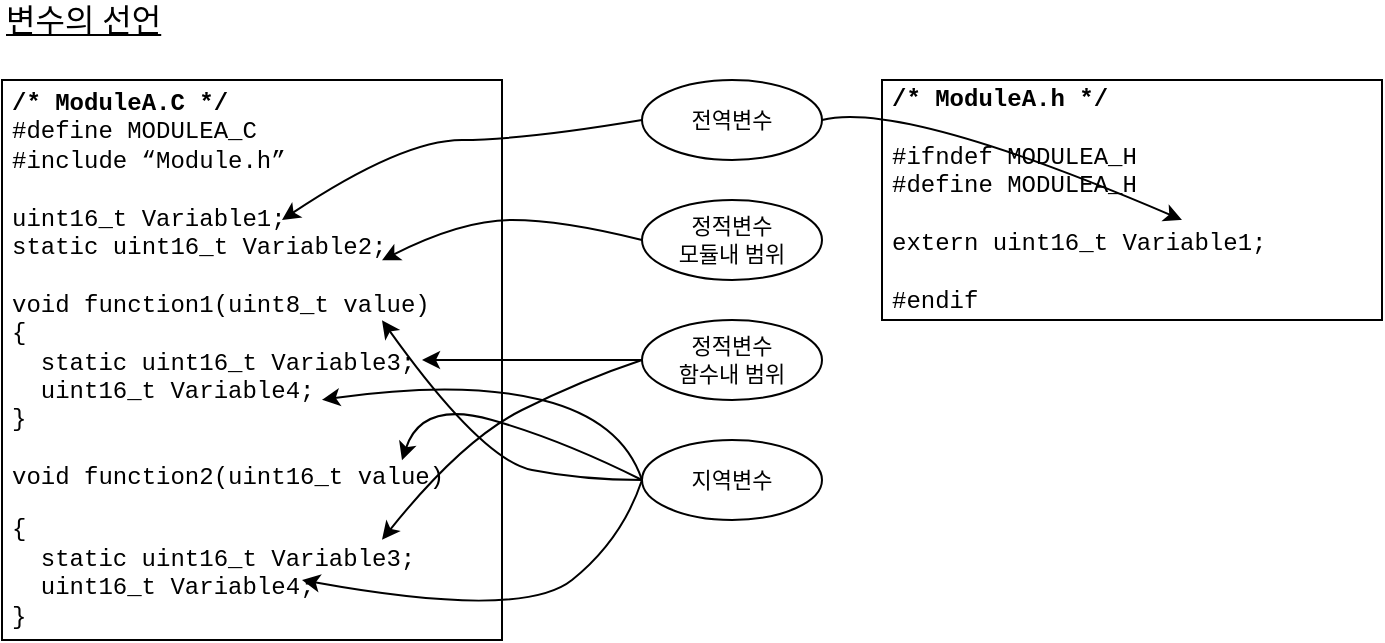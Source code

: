 <mxfile version="12.6.5" type="device" pages="13"><diagram id="EUqenCuStah0L8KLHmh6" name="FIGURE 4-1"><mxGraphModel dx="1078" dy="728" grid="1" gridSize="10" guides="1" tooltips="1" connect="1" arrows="1" fold="1" page="1" pageScale="1" pageWidth="827" pageHeight="1169" math="0" shadow="0"><root><mxCell id="0"/><mxCell id="1" parent="0"/><mxCell id="z4ip3qvquaBVAoX49XL8-2" value="변수의 선언" style="text;html=1;strokeColor=none;fillColor=none;align=left;verticalAlign=middle;whiteSpace=wrap;rounded=0;fontFamily=Arial Unicode MS;fontSize=16;fontStyle=4" parent="1" vertex="1"><mxGeometry x="80" y="40" width="110" height="20" as="geometry"/></mxCell><mxCell id="z4ip3qvquaBVAoX49XL8-3" value="&lt;p style=&quot;margin-top: 0pt ; margin-bottom: 0pt ; direction: ltr ; unicode-bidi: embed ; vertical-align: baseline&quot;&gt;&lt;font style=&quot;font-size: 12px&quot;&gt;&lt;span style=&quot;font-weight: bold&quot;&gt;/*&amp;nbsp;&lt;/span&gt;&lt;span style=&quot;font-weight: bold&quot;&gt;ModuleA.C&amp;nbsp;&lt;/span&gt;&lt;span style=&quot;font-weight: bold&quot;&gt;*/&lt;/span&gt;&lt;/font&gt;&lt;/p&gt;&lt;font style=&quot;font-size: 12px&quot;&gt;&lt;span&gt;#define&amp;nbsp;&lt;/span&gt;&lt;span&gt;MODULEA_C&lt;/span&gt;&lt;span&gt;&lt;br&gt;&lt;/span&gt;&lt;/font&gt;&lt;p style=&quot;margin-top: 0pt ; margin-bottom: 0pt ; direction: ltr ; unicode-bidi: embed ; vertical-align: baseline&quot;&gt;&lt;font style=&quot;font-size: 12px&quot;&gt;#include “Module.h”&lt;/font&gt;&lt;/p&gt;&lt;p style=&quot;margin-top: 0pt ; margin-bottom: 0pt ; direction: ltr ; unicode-bidi: embed ; vertical-align: baseline&quot;&gt;&lt;font style=&quot;font-size: 12px&quot;&gt;&lt;br&gt;&lt;/font&gt;&lt;/p&gt;&lt;font style=&quot;font-size: 12px&quot;&gt;&lt;span&gt;uint16_t&amp;nbsp;&lt;/span&gt;&lt;span&gt;Variable1;&lt;/span&gt;&lt;span&gt;&lt;br&gt;&lt;/span&gt;&lt;/font&gt;&lt;font style=&quot;font-size: 12px&quot;&gt;&lt;span&gt;static&amp;nbsp;&lt;/span&gt;&lt;span&gt;uint16_t Variable2;&lt;/span&gt;&lt;span&gt;&lt;br&gt;&lt;/span&gt;&lt;/font&gt;&lt;font style=&quot;font-size: 12px&quot;&gt;&lt;span&gt;&lt;br&gt;void&amp;nbsp;&lt;/span&gt;&lt;span&gt;function1(uint8_t value)&lt;/span&gt;&lt;span&gt;&lt;br&gt;&lt;/span&gt;&lt;/font&gt;&lt;font style=&quot;font-size: 12px&quot;&gt;&lt;span&gt;{&lt;/span&gt;&lt;br&gt;&lt;/font&gt;&lt;font style=&quot;font-size: 12px&quot;&gt;&lt;span&gt;&amp;nbsp; static uint16_t Variable3;&lt;/span&gt;&lt;br&gt;&lt;/font&gt;&lt;font style=&quot;font-size: 12px&quot;&gt;&lt;span&gt;&amp;nbsp; uint16_t Variable4;&lt;/span&gt;&lt;br&gt;&lt;/font&gt;&lt;font style=&quot;font-size: 12px&quot;&gt;&lt;span&gt;}&lt;br&gt;&lt;/span&gt;&lt;br&gt;&lt;/font&gt;&lt;font style=&quot;font-size: 12px&quot;&gt;&lt;span&gt;void&amp;nbsp;&lt;/span&gt;&lt;span&gt;function2(uint16_t value)&lt;/span&gt;&lt;span&gt;&lt;br&gt;&lt;/span&gt;&lt;/font&gt;&lt;p&gt;&lt;/p&gt;&lt;font style=&quot;font-size: 12px&quot;&gt;&lt;span&gt;{&lt;/span&gt;&lt;br&gt;&lt;/font&gt;&lt;font style=&quot;font-size: 12px&quot;&gt;&lt;span&gt;&amp;nbsp; static uint16_t Variable3;&lt;/span&gt;&lt;br&gt;&lt;/font&gt;&lt;font style=&quot;font-size: 12px&quot;&gt;&lt;span&gt;&amp;nbsp; uint16_t Variable4;&lt;/span&gt;&lt;br&gt;&lt;/font&gt;&lt;p style=&quot;margin-top: 0pt ; margin-bottom: 0pt ; direction: ltr ; unicode-bidi: embed ; vertical-align: baseline&quot;&gt;&lt;font style=&quot;font-size: 12px&quot;&gt;}&lt;/font&gt;&lt;/p&gt;" style="rounded=0;whiteSpace=wrap;html=1;fontFamily=Courier New;align=left;spacingLeft=3;" parent="1" vertex="1"><mxGeometry x="80" y="80" width="250" height="280" as="geometry"/></mxCell><mxCell id="z4ip3qvquaBVAoX49XL8-5" value="정적변수&lt;br&gt;모듈내 범위" style="ellipse;whiteSpace=wrap;html=1;fontFamily=Arial Unicode MS;fontSize=11;" parent="1" vertex="1"><mxGeometry x="400" y="140" width="90" height="40" as="geometry"/></mxCell><mxCell id="z4ip3qvquaBVAoX49XL8-6" value="전역변수" style="ellipse;whiteSpace=wrap;html=1;fontFamily=Arial Unicode MS;fontSize=11;" parent="1" vertex="1"><mxGeometry x="400" y="80" width="90" height="40" as="geometry"/></mxCell><mxCell id="z4ip3qvquaBVAoX49XL8-7" value="정적변수&lt;br&gt;함수내 범위" style="ellipse;whiteSpace=wrap;html=1;fontFamily=Arial Unicode MS;fontSize=11;" parent="1" vertex="1"><mxGeometry x="400" y="200" width="90" height="40" as="geometry"/></mxCell><mxCell id="z4ip3qvquaBVAoX49XL8-8" value="지역변수" style="ellipse;whiteSpace=wrap;html=1;fontFamily=Arial Unicode MS;fontSize=11;" parent="1" vertex="1"><mxGeometry x="400" y="260" width="90" height="40" as="geometry"/></mxCell><mxCell id="z4ip3qvquaBVAoX49XL8-9" value="&lt;p style=&quot;margin-top: 0pt ; margin-bottom: 0pt ; direction: ltr ; unicode-bidi: embed ; vertical-align: baseline&quot;&gt;&lt;font style=&quot;font-size: 12px&quot;&gt;&lt;span style=&quot;font-weight: bold&quot;&gt;/*&amp;nbsp;&lt;/span&gt;&lt;span style=&quot;font-weight: bold&quot;&gt;ModuleA.h&amp;nbsp;&lt;/span&gt;&lt;span style=&quot;font-weight: bold&quot;&gt;*/&lt;/span&gt;&lt;/font&gt;&lt;/p&gt;&lt;p style=&quot;margin-top: 0pt ; margin-bottom: 0pt ; direction: ltr ; unicode-bidi: embed ; vertical-align: baseline&quot;&gt;&lt;/p&gt;&lt;p style=&quot;margin-top: 0pt ; margin-bottom: 0pt ; direction: ltr ; unicode-bidi: embed ; vertical-align: baseline&quot;&gt;&lt;font style=&quot;font-size: 12px&quot;&gt;&lt;br&gt;&lt;/font&gt;&lt;/p&gt;&lt;p style=&quot;margin-top: 0pt ; margin-bottom: 0pt ; direction: ltr ; unicode-bidi: embed ; vertical-align: baseline&quot;&gt;&lt;font style=&quot;font-size: 12px&quot;&gt;#ifndef MODULEA_H&lt;/font&gt;&lt;/p&gt;&lt;p style=&quot;margin-top: 0pt ; margin-bottom: 0pt ; direction: ltr ; unicode-bidi: embed ; vertical-align: baseline&quot;&gt;&lt;font style=&quot;font-size: 12px&quot;&gt;#define MODULEA_H&lt;/font&gt;&lt;/p&gt;&lt;p style=&quot;margin-top: 0pt ; margin-bottom: 0pt ; direction: ltr ; unicode-bidi: embed ; vertical-align: baseline&quot;&gt;&lt;font style=&quot;font-size: 12px&quot;&gt;&lt;br&gt;&lt;/font&gt;&lt;/p&gt;&lt;p style=&quot;margin-top: 0pt ; margin-bottom: 0pt ; direction: ltr ; unicode-bidi: embed ; vertical-align: baseline&quot;&gt;&lt;/p&gt;&lt;p style=&quot;margin-top: 0pt ; margin-bottom: 0pt ; direction: ltr ; unicode-bidi: embed ; vertical-align: baseline&quot;&gt;&lt;font style=&quot;font-size: 12px&quot;&gt;extern uint16_t Variable1;&lt;/font&gt;&lt;/p&gt;&lt;p style=&quot;margin-top: 0pt ; margin-bottom: 0pt ; direction: ltr ; unicode-bidi: embed ; vertical-align: baseline&quot;&gt;&lt;/p&gt;&lt;p style=&quot;margin-top: 0pt ; margin-bottom: 0pt ; direction: ltr ; unicode-bidi: embed ; vertical-align: baseline&quot;&gt;&lt;/p&gt;&lt;p style=&quot;margin-top: 0pt ; margin-bottom: 0pt ; direction: ltr ; unicode-bidi: embed ; vertical-align: baseline&quot;&gt;&lt;font style=&quot;font-size: 12px&quot;&gt;&lt;br&gt;&lt;/font&gt;&lt;/p&gt;&lt;p style=&quot;margin-top: 0pt ; margin-bottom: 0pt ; direction: ltr ; unicode-bidi: embed ; vertical-align: baseline&quot;&gt;&lt;font style=&quot;font-size: 12px&quot;&gt;#endif&lt;/font&gt;&lt;/p&gt;" style="rounded=0;whiteSpace=wrap;html=1;fontFamily=Courier New;align=left;spacingLeft=3;" parent="1" vertex="1"><mxGeometry x="520" y="80" width="250" height="120" as="geometry"/></mxCell><mxCell id="z4ip3qvquaBVAoX49XL8-13" value="" style="curved=1;endArrow=classic;html=1;fontFamily=Arial Unicode MS;fontSize=11;exitX=0;exitY=0.5;exitDx=0;exitDy=0;entryX=0.56;entryY=0.25;entryDx=0;entryDy=0;entryPerimeter=0;" parent="1" source="z4ip3qvquaBVAoX49XL8-6" target="z4ip3qvquaBVAoX49XL8-3" edge="1"><mxGeometry width="50" height="50" relative="1" as="geometry"><mxPoint x="280" y="160" as="sourcePoint"/><mxPoint x="330" y="110" as="targetPoint"/><Array as="points"><mxPoint x="340" y="110"/><mxPoint x="280" y="110"/></Array></mxGeometry></mxCell><mxCell id="z4ip3qvquaBVAoX49XL8-14" value="" style="curved=1;endArrow=classic;html=1;fontFamily=Arial Unicode MS;fontSize=11;exitX=0;exitY=0.5;exitDx=0;exitDy=0;entryX=0.76;entryY=0.322;entryDx=0;entryDy=0;entryPerimeter=0;" parent="1" source="z4ip3qvquaBVAoX49XL8-5" target="z4ip3qvquaBVAoX49XL8-3" edge="1"><mxGeometry width="50" height="50" relative="1" as="geometry"><mxPoint x="410" y="130" as="sourcePoint"/><mxPoint x="350" y="170.215" as="targetPoint"/><Array as="points"><mxPoint x="360" y="150"/><mxPoint x="310" y="150"/></Array></mxGeometry></mxCell><mxCell id="z4ip3qvquaBVAoX49XL8-15" value="" style="curved=1;endArrow=classic;html=1;fontFamily=Arial Unicode MS;fontSize=11;exitX=0;exitY=0.5;exitDx=0;exitDy=0;entryX=0.84;entryY=0.5;entryDx=0;entryDy=0;entryPerimeter=0;" parent="1" source="z4ip3qvquaBVAoX49XL8-7" target="z4ip3qvquaBVAoX49XL8-3" edge="1"><mxGeometry width="50" height="50" relative="1" as="geometry"><mxPoint x="410.0" y="190" as="sourcePoint"/><mxPoint x="280" y="180.16" as="targetPoint"/><Array as="points"><mxPoint x="360" y="220"/><mxPoint x="320" y="220"/></Array></mxGeometry></mxCell><mxCell id="z4ip3qvquaBVAoX49XL8-16" value="" style="curved=1;endArrow=classic;html=1;fontFamily=Arial Unicode MS;fontSize=11;exitX=0;exitY=0.5;exitDx=0;exitDy=0;entryX=0.76;entryY=0.821;entryDx=0;entryDy=0;entryPerimeter=0;" parent="1" source="z4ip3qvquaBVAoX49XL8-7" target="z4ip3qvquaBVAoX49XL8-3" edge="1"><mxGeometry width="50" height="50" relative="1" as="geometry"><mxPoint x="410.0" y="230" as="sourcePoint"/><mxPoint x="370" y="300" as="targetPoint"/><Array as="points"><mxPoint x="370" y="230"/><mxPoint x="310" y="260"/></Array></mxGeometry></mxCell><mxCell id="z4ip3qvquaBVAoX49XL8-17" value="" style="curved=1;endArrow=classic;html=1;fontFamily=Arial Unicode MS;fontSize=11;exitX=0;exitY=0.5;exitDx=0;exitDy=0;entryX=0.76;entryY=0.429;entryDx=0;entryDy=0;entryPerimeter=0;" parent="1" source="z4ip3qvquaBVAoX49XL8-8" target="z4ip3qvquaBVAoX49XL8-3" edge="1"><mxGeometry width="50" height="50" relative="1" as="geometry"><mxPoint x="410.0" y="230" as="sourcePoint"/><mxPoint x="280" y="319.88" as="targetPoint"/><Array as="points"><mxPoint x="370" y="280"/><mxPoint x="320" y="270"/></Array></mxGeometry></mxCell><mxCell id="z4ip3qvquaBVAoX49XL8-18" value="" style="curved=1;endArrow=classic;html=1;fontFamily=Arial Unicode MS;fontSize=11;exitX=0;exitY=0.5;exitDx=0;exitDy=0;entryX=0.8;entryY=0.679;entryDx=0;entryDy=0;entryPerimeter=0;" parent="1" source="z4ip3qvquaBVAoX49XL8-8" target="z4ip3qvquaBVAoX49XL8-3" edge="1"><mxGeometry width="50" height="50" relative="1" as="geometry"><mxPoint x="410.0" y="290" as="sourcePoint"/><mxPoint x="300" y="280" as="targetPoint"/><Array as="points"><mxPoint x="360" y="260"/><mxPoint x="290" y="240"/></Array></mxGeometry></mxCell><mxCell id="z4ip3qvquaBVAoX49XL8-19" value="" style="curved=1;endArrow=classic;html=1;fontFamily=Arial Unicode MS;fontSize=11;exitX=0;exitY=0.5;exitDx=0;exitDy=0;entryX=0.6;entryY=0.893;entryDx=0;entryDy=0;entryPerimeter=0;" parent="1" source="z4ip3qvquaBVAoX49XL8-8" target="z4ip3qvquaBVAoX49XL8-3" edge="1"><mxGeometry width="50" height="50" relative="1" as="geometry"><mxPoint x="410" y="290" as="sourcePoint"/><mxPoint x="280" y="210.12" as="targetPoint"/><Array as="points"><mxPoint x="390" y="310"/><mxPoint x="340" y="350"/></Array></mxGeometry></mxCell><mxCell id="z4ip3qvquaBVAoX49XL8-20" value="" style="curved=1;endArrow=classic;html=1;fontFamily=Arial Unicode MS;fontSize=11;exitX=0;exitY=0.5;exitDx=0;exitDy=0;entryX=0.64;entryY=0.571;entryDx=0;entryDy=0;entryPerimeter=0;" parent="1" source="z4ip3qvquaBVAoX49XL8-8" target="z4ip3qvquaBVAoX49XL8-3" edge="1"><mxGeometry width="50" height="50" relative="1" as="geometry"><mxPoint x="410" y="290" as="sourcePoint"/><mxPoint x="240" y="340.04" as="targetPoint"/><Array as="points"><mxPoint x="390" y="250"/><mxPoint x="310" y="230"/></Array></mxGeometry></mxCell><mxCell id="z4ip3qvquaBVAoX49XL8-21" value="" style="curved=1;endArrow=classic;html=1;fontFamily=Arial Unicode MS;fontSize=11;exitX=1;exitY=0.5;exitDx=0;exitDy=0;entryX=0.6;entryY=0.583;entryDx=0;entryDy=0;entryPerimeter=0;" parent="1" source="z4ip3qvquaBVAoX49XL8-6" target="z4ip3qvquaBVAoX49XL8-9" edge="1"><mxGeometry width="50" height="50" relative="1" as="geometry"><mxPoint x="410.0" y="170" as="sourcePoint"/><mxPoint x="280" y="180.16" as="targetPoint"/><Array as="points"><mxPoint x="530" y="90"/></Array></mxGeometry></mxCell></root></mxGraphModel></diagram><diagram id="zzdFZhKM9H2F3ZKLB0Sl" name="FIGURE 4-2"><mxGraphModel dx="1078" dy="728" grid="1" gridSize="10" guides="1" tooltips="1" connect="1" arrows="1" fold="1" page="1" pageScale="1" pageWidth="827" pageHeight="1169" math="0" shadow="0"><root><mxCell id="2EedoSM0PajujUsIFRrZ-0"/><mxCell id="2EedoSM0PajujUsIFRrZ-1" parent="2EedoSM0PajujUsIFRrZ-0"/><mxCell id="hvvFkoJEFtkfuMb3VzBO-0" value="지역변수 초기화" style="text;html=1;strokeColor=none;fillColor=none;align=left;verticalAlign=middle;whiteSpace=wrap;rounded=0;fontFamily=Arial Unicode MS;fontSize=16;fontStyle=4" parent="2EedoSM0PajujUsIFRrZ-1" vertex="1"><mxGeometry x="80" y="40" width="230" height="20" as="geometry"/></mxCell><mxCell id="LyU3VLo0W5mxnGhXlSTb-0" value="&lt;p style=&quot;margin-top: 0pt; margin-bottom: 0pt; direction: ltr; unicode-bidi: embed; vertical-align: baseline; font-size: 12px;&quot;&gt;&lt;span style=&quot;font-size: 12px; font-weight: bold;&quot;&gt;/* Local Variable Initialization */&lt;/span&gt;&lt;/p&gt;&lt;p style=&quot;margin-top: 0pt; margin-bottom: 0pt; direction: ltr; unicode-bidi: embed; vertical-align: baseline; font-size: 12px;&quot;&gt;&lt;span style=&quot;font-size: 12px; font-weight: bold;&quot;&gt;&lt;br style=&quot;font-size: 12px;&quot;&gt;&lt;/span&gt;&lt;/p&gt;&lt;p style=&quot;margin-top: 0pt; margin-bottom: 0pt; direction: ltr; unicode-bidi: embed; vertical-align: baseline; font-size: 12px;&quot;&gt;&lt;/p&gt;&lt;p style=&quot;margin-top: 0pt; margin-bottom: 0pt; direction: ltr; unicode-bidi: embed; vertical-align: baseline; font-size: 12px;&quot;&gt;&lt;span style=&quot;font-size: 12px;&quot;&gt;sint16_t&amp;nbsp;&lt;/span&gt;&lt;span style=&quot;font-size: 12px;&quot;&gt;variable = 10;&lt;/span&gt;&lt;/p&gt;&lt;p style=&quot;margin-top: 0pt; margin-bottom: 0pt; direction: ltr; unicode-bidi: embed; vertical-align: baseline; font-size: 12px;&quot;&gt;&lt;span style=&quot;font-size: 12px;&quot;&gt;&lt;br style=&quot;font-size: 12px;&quot;&gt;&lt;/span&gt;&lt;/p&gt;" style="rounded=0;whiteSpace=wrap;html=1;fontFamily=Courier New;align=left;spacingLeft=3;fontSize=12;" parent="2EedoSM0PajujUsIFRrZ-1" vertex="1"><mxGeometry x="20" y="80" width="360" height="70" as="geometry"/></mxCell><mxCell id="Y7TQ2qLTUFvuxDvasT-A-0" value="&lt;p style=&quot;margin-top: 0pt; margin-bottom: 0pt; direction: ltr; unicode-bidi: embed; vertical-align: baseline; font-size: 12px;&quot;&gt;&lt;span style=&quot;font-size: 12px; font-weight: bold;&quot;&gt;/* Local Variable Initialization */&lt;/span&gt;&lt;/p&gt;&lt;p style=&quot;margin-top: 0pt; margin-bottom: 0pt; direction: ltr; unicode-bidi: embed; vertical-align: baseline; font-size: 12px;&quot;&gt;&lt;span style=&quot;font-size: 12px; font-weight: bold;&quot;&gt;&lt;br style=&quot;font-size: 12px;&quot;&gt;&lt;/span&gt;&lt;/p&gt;&lt;p style=&quot;margin-top: 0pt; margin-bottom: 0pt; direction: ltr; unicode-bidi: embed; vertical-align: baseline; font-size: 12px;&quot;&gt;&lt;/p&gt;&lt;p style=&quot;margin-top: 0pt; margin-bottom: 0pt; direction: ltr; unicode-bidi: embed; vertical-align: baseline; font-size: 12px;&quot;&gt;&lt;span style=&quot;font-size: 12px;&quot;&gt;sint16_t&amp;nbsp;&lt;/span&gt;&lt;span style=&quot;font-size: 12px;&quot;&gt;variable;&lt;/span&gt;&lt;/p&gt;&lt;p style=&quot;margin-top: 0pt; margin-bottom: 0pt; direction: ltr; unicode-bidi: embed; vertical-align: baseline; font-size: 12px;&quot;&gt;variable = 10;&lt;/p&gt;" style="rounded=0;whiteSpace=wrap;html=1;fontFamily=Courier New;align=left;spacingLeft=3;fontSize=12;" parent="2EedoSM0PajujUsIFRrZ-1" vertex="1"><mxGeometry x="450" y="80" width="360" height="70" as="geometry"/></mxCell><mxCell id="Y7TQ2qLTUFvuxDvasT-A-1" value="" style="shape=flexArrow;endArrow=classic;startArrow=classic;html=1;fontFamily=Arial Unicode MS;fontSize=11;entryX=0;entryY=0.5;entryDx=0;entryDy=0;exitX=1;exitY=0.5;exitDx=0;exitDy=0;" parent="2EedoSM0PajujUsIFRrZ-1" source="LyU3VLo0W5mxnGhXlSTb-0" target="Y7TQ2qLTUFvuxDvasT-A-0" edge="1"><mxGeometry width="50" height="50" relative="1" as="geometry"><mxPoint x="20" y="220" as="sourcePoint"/><mxPoint x="70" y="170" as="targetPoint"/></mxGeometry></mxCell></root></mxGraphModel></diagram><diagram id="hvHDWCaqkUpamohk47fn" name="FIGURE 4-3"><mxGraphModel dx="1078" dy="728" grid="1" gridSize="10" guides="1" tooltips="1" connect="1" arrows="1" fold="1" page="1" pageScale="1" pageWidth="827" pageHeight="1169" math="0" shadow="0"><root><mxCell id="0qwJbdLrLCcrOaip3_KZ-0"/><mxCell id="0qwJbdLrLCcrOaip3_KZ-1" parent="0qwJbdLrLCcrOaip3_KZ-0"/><mxCell id="RoRsNe1T63cs_vAgXvCS-67" value="" style="group" parent="0qwJbdLrLCcrOaip3_KZ-1" vertex="1" connectable="0"><mxGeometry x="120" y="120" width="310" height="170" as="geometry"/></mxCell><mxCell id="O1oKNaUGnSc8GnLSq96L-0" value="&lt;p style=&quot;margin-top: 0pt ; margin-bottom: 0pt ; direction: ltr ; unicode-bidi: embed ; vertical-align: baseline&quot;&gt;&lt;span style=&quot;font-weight: bold&quot;&gt;&lt;font style=&quot;font-size: 12px&quot;&gt;/* Static &amp;amp; Global Variable Init*/&lt;/font&gt;&lt;/span&gt;&lt;/p&gt;&lt;br&gt;&lt;span&gt;sint16_t&amp;nbsp;&lt;/span&gt;&lt;span&gt;Var1&amp;nbsp; &amp;nbsp; &amp;nbsp; &amp;nbsp; &amp;nbsp; =&amp;nbsp; &amp;nbsp; 10;&lt;/span&gt;&lt;span&gt;&lt;br&gt;&lt;/span&gt;&lt;span&gt;sint16_t&amp;nbsp;&lt;/span&gt;&lt;span&gt;Var2&amp;nbsp; &amp;nbsp; &amp;nbsp; &amp;nbsp; &amp;nbsp; =&amp;nbsp; &amp;nbsp; 20;&lt;/span&gt;&lt;span&gt;&lt;br&gt;&lt;/span&gt;&lt;span&gt;sint16_t&amp;nbsp;&lt;/span&gt;&lt;span&gt;Var3&amp;nbsp; &amp;nbsp; &amp;nbsp; &amp;nbsp; &amp;nbsp; =&amp;nbsp; &amp;nbsp; 30;&lt;br&gt;&lt;/span&gt;&lt;span&gt;&lt;br&gt;&lt;/span&gt;&lt;span&gt;static&amp;nbsp;&lt;/span&gt;&lt;span&gt;sint16_t Var4&amp;nbsp; &amp;nbsp;=&amp;nbsp; &amp;nbsp; 40;&lt;/span&gt;&lt;span&gt;&lt;br&gt;&lt;/span&gt;&lt;p style=&quot;margin-top: 0pt ; margin-bottom: 0pt ; direction: ltr ; unicode-bidi: embed ; vertical-align: baseline&quot;&gt;&lt;font style=&quot;font-size: 12px&quot;&gt;static sint16_t Var5&amp;nbsp; &amp;nbsp;=&amp;nbsp; &amp;nbsp; 50;&lt;/font&gt;&lt;/p&gt;&lt;p style=&quot;margin-top: 0pt ; margin-bottom: 0pt ; direction: ltr ; unicode-bidi: embed ; vertical-align: baseline&quot;&gt;&lt;font style=&quot;font-size: 12px&quot;&gt;static sint16_t Var6&amp;nbsp; &amp;nbsp;=&amp;nbsp; &amp;nbsp; 60;&lt;/font&gt;&lt;/p&gt;" style="rounded=0;whiteSpace=wrap;html=1;fontFamily=Courier New;fontSize=12;align=left;verticalAlign=top;spacingLeft=10;" parent="RoRsNe1T63cs_vAgXvCS-67" vertex="1"><mxGeometry width="310" height="170" as="geometry"/></mxCell><mxCell id="RoRsNe1T63cs_vAgXvCS-65" value="" style="rounded=1;whiteSpace=wrap;html=1;strokeWidth=2;fontFamily=Arial Unicode MS;fontSize=14;fillColor=none;" parent="RoRsNe1T63cs_vAgXvCS-67" vertex="1"><mxGeometry x="10" y="20" width="150" height="130" as="geometry"/></mxCell><mxCell id="RoRsNe1T63cs_vAgXvCS-66" value="" style="rounded=1;whiteSpace=wrap;html=1;strokeWidth=2;fontFamily=Arial Unicode MS;fontSize=14;fillColor=none;" parent="RoRsNe1T63cs_vAgXvCS-67" vertex="1"><mxGeometry x="200" y="20" width="90" height="130" as="geometry"/></mxCell><mxCell id="RoRsNe1T63cs_vAgXvCS-0" value="정적변수와 전역변수 초기화" style="text;html=1;strokeColor=none;fillColor=none;align=left;verticalAlign=middle;whiteSpace=wrap;rounded=0;fontFamily=Arial Unicode MS;fontSize=16;fontStyle=4" parent="0qwJbdLrLCcrOaip3_KZ-1" vertex="1"><mxGeometry x="80" y="40" width="270" height="20" as="geometry"/></mxCell><mxCell id="RoRsNe1T63cs_vAgXvCS-3" value="Compiler &amp;amp;&lt;br&gt;Linker" style="rounded=0;whiteSpace=wrap;html=1;fontFamily=Arial Unicode MS;fontSize=14;strokeWidth=3;" parent="0qwJbdLrLCcrOaip3_KZ-1" vertex="1"><mxGeometry x="210" y="290" width="130" height="60" as="geometry"/></mxCell><mxCell id="RoRsNe1T63cs_vAgXvCS-53" value="" style="curved=1;endArrow=classic;html=1;fontFamily=Arial Unicode MS;fontSize=14;exitX=0.5;exitY=1;exitDx=0;exitDy=0;entryX=0.5;entryY=1;entryDx=0;entryDy=0;" parent="0qwJbdLrLCcrOaip3_KZ-1" source="RoRsNe1T63cs_vAgXvCS-20" target="RoRsNe1T63cs_vAgXvCS-12" edge="1"><mxGeometry width="50" height="50" relative="1" as="geometry"><mxPoint x="260" y="690" as="sourcePoint"/><mxPoint x="310" y="640" as="targetPoint"/><Array as="points"><mxPoint x="280" y="640"/></Array></mxGeometry></mxCell><mxCell id="RoRsNe1T63cs_vAgXvCS-55" value="&lt;b&gt;COPY&lt;/b&gt;" style="text;html=1;align=left;verticalAlign=middle;resizable=0;points=[];labelBackgroundColor=#ffffff;fontSize=14;fontFamily=Arial Unicode MS;" parent="RoRsNe1T63cs_vAgXvCS-53" vertex="1" connectable="0"><mxGeometry x="-0.276" y="-41" relative="1" as="geometry"><mxPoint x="-27.06" y="7.15" as="offset"/></mxGeometry></mxCell><mxCell id="RoRsNe1T63cs_vAgXvCS-56" value="" style="group" parent="0qwJbdLrLCcrOaip3_KZ-1" vertex="1" connectable="0"><mxGeometry x="310" y="420" width="120" height="160" as="geometry"/></mxCell><mxCell id="RoRsNe1T63cs_vAgXvCS-13" value="" style="rounded=0;whiteSpace=wrap;html=1;strokeWidth=1;fontFamily=Arial Unicode MS;fontSize=14;" parent="RoRsNe1T63cs_vAgXvCS-56" vertex="1"><mxGeometry width="120" height="20" as="geometry"/></mxCell><mxCell id="RoRsNe1T63cs_vAgXvCS-14" value="10" style="rounded=0;whiteSpace=wrap;html=1;strokeWidth=1;fontFamily=Arial Unicode MS;fontSize=14;" parent="RoRsNe1T63cs_vAgXvCS-56" vertex="1"><mxGeometry y="20" width="120" height="20" as="geometry"/></mxCell><mxCell id="RoRsNe1T63cs_vAgXvCS-15" value="20" style="rounded=0;whiteSpace=wrap;html=1;strokeWidth=1;fontFamily=Arial Unicode MS;fontSize=14;" parent="RoRsNe1T63cs_vAgXvCS-56" vertex="1"><mxGeometry y="40" width="120" height="20" as="geometry"/></mxCell><mxCell id="RoRsNe1T63cs_vAgXvCS-16" value="30" style="rounded=0;whiteSpace=wrap;html=1;strokeWidth=1;fontFamily=Arial Unicode MS;fontSize=14;" parent="RoRsNe1T63cs_vAgXvCS-56" vertex="1"><mxGeometry y="60" width="120" height="20" as="geometry"/></mxCell><mxCell id="RoRsNe1T63cs_vAgXvCS-17" value="40" style="rounded=0;whiteSpace=wrap;html=1;strokeWidth=1;fontFamily=Arial Unicode MS;fontSize=14;" parent="RoRsNe1T63cs_vAgXvCS-56" vertex="1"><mxGeometry y="80" width="120" height="20" as="geometry"/></mxCell><mxCell id="RoRsNe1T63cs_vAgXvCS-18" value="50" style="rounded=0;whiteSpace=wrap;html=1;strokeWidth=1;fontFamily=Arial Unicode MS;fontSize=14;" parent="RoRsNe1T63cs_vAgXvCS-56" vertex="1"><mxGeometry y="100" width="120" height="20" as="geometry"/></mxCell><mxCell id="RoRsNe1T63cs_vAgXvCS-19" value="60" style="rounded=0;whiteSpace=wrap;html=1;strokeWidth=1;fontFamily=Arial Unicode MS;fontSize=14;" parent="RoRsNe1T63cs_vAgXvCS-56" vertex="1"><mxGeometry y="120" width="120" height="20" as="geometry"/></mxCell><mxCell id="RoRsNe1T63cs_vAgXvCS-20" value="&lt;span style=&quot;white-space: normal&quot;&gt;…&lt;/span&gt;" style="rounded=0;whiteSpace=wrap;html=1;strokeWidth=1;fontFamily=Arial Unicode MS;fontSize=14;" parent="RoRsNe1T63cs_vAgXvCS-56" vertex="1"><mxGeometry y="140" width="120" height="20" as="geometry"/></mxCell><mxCell id="RoRsNe1T63cs_vAgXvCS-57" value="" style="group" parent="0qwJbdLrLCcrOaip3_KZ-1" vertex="1" connectable="0"><mxGeometry x="110" y="420" width="120" height="160" as="geometry"/></mxCell><mxCell id="RoRsNe1T63cs_vAgXvCS-4" value="" style="rounded=0;whiteSpace=wrap;html=1;strokeWidth=1;fontFamily=Arial Unicode MS;fontSize=14;" parent="RoRsNe1T63cs_vAgXvCS-57" vertex="1"><mxGeometry width="120" height="20" as="geometry"/></mxCell><mxCell id="RoRsNe1T63cs_vAgXvCS-5" value="Var1" style="rounded=0;whiteSpace=wrap;html=1;strokeWidth=1;fontFamily=Arial Unicode MS;fontSize=14;" parent="RoRsNe1T63cs_vAgXvCS-57" vertex="1"><mxGeometry y="20" width="120" height="20" as="geometry"/></mxCell><mxCell id="RoRsNe1T63cs_vAgXvCS-6" value="&lt;span style=&quot;white-space: normal&quot;&gt;Var2&lt;/span&gt;" style="rounded=0;whiteSpace=wrap;html=1;strokeWidth=1;fontFamily=Arial Unicode MS;fontSize=14;" parent="RoRsNe1T63cs_vAgXvCS-57" vertex="1"><mxGeometry y="40" width="120" height="20" as="geometry"/></mxCell><mxCell id="RoRsNe1T63cs_vAgXvCS-7" value="&lt;span style=&quot;white-space: normal&quot;&gt;Var3&lt;/span&gt;" style="rounded=0;whiteSpace=wrap;html=1;strokeWidth=1;fontFamily=Arial Unicode MS;fontSize=14;" parent="RoRsNe1T63cs_vAgXvCS-57" vertex="1"><mxGeometry y="60" width="120" height="20" as="geometry"/></mxCell><mxCell id="RoRsNe1T63cs_vAgXvCS-9" value="&lt;span style=&quot;white-space: normal&quot;&gt;Var4&lt;/span&gt;" style="rounded=0;whiteSpace=wrap;html=1;strokeWidth=1;fontFamily=Arial Unicode MS;fontSize=14;" parent="RoRsNe1T63cs_vAgXvCS-57" vertex="1"><mxGeometry y="80" width="120" height="20" as="geometry"/></mxCell><mxCell id="RoRsNe1T63cs_vAgXvCS-10" value="&lt;span style=&quot;white-space: normal&quot;&gt;Var5&lt;/span&gt;" style="rounded=0;whiteSpace=wrap;html=1;strokeWidth=1;fontFamily=Arial Unicode MS;fontSize=14;" parent="RoRsNe1T63cs_vAgXvCS-57" vertex="1"><mxGeometry y="100" width="120" height="20" as="geometry"/></mxCell><mxCell id="RoRsNe1T63cs_vAgXvCS-11" value="&lt;span style=&quot;white-space: normal&quot;&gt;Var6&lt;/span&gt;" style="rounded=0;whiteSpace=wrap;html=1;strokeWidth=1;fontFamily=Arial Unicode MS;fontSize=14;" parent="RoRsNe1T63cs_vAgXvCS-57" vertex="1"><mxGeometry y="120" width="120" height="20" as="geometry"/></mxCell><mxCell id="RoRsNe1T63cs_vAgXvCS-12" value="&lt;font style=&quot;font-size: 14px&quot;&gt;…&lt;/font&gt;" style="rounded=0;whiteSpace=wrap;html=1;strokeWidth=1;fontFamily=Arial Unicode MS;fontSize=14;" parent="RoRsNe1T63cs_vAgXvCS-57" vertex="1"><mxGeometry y="140" width="120" height="20" as="geometry"/></mxCell><mxCell id="RoRsNe1T63cs_vAgXvCS-60" value="" style="group" parent="0qwJbdLrLCcrOaip3_KZ-1" vertex="1" connectable="0"><mxGeometry x="260" y="390" width="40" height="190" as="geometry"/></mxCell><mxCell id="RoRsNe1T63cs_vAgXvCS-22" value="ROM" style="text;html=1;strokeColor=none;fillColor=none;align=center;verticalAlign=middle;whiteSpace=wrap;rounded=0;fontFamily=Arial Unicode MS;fontSize=14;fontStyle=1" parent="RoRsNe1T63cs_vAgXvCS-60" vertex="1"><mxGeometry width="40" height="20" as="geometry"/></mxCell><mxCell id="RoRsNe1T63cs_vAgXvCS-43" value="0xF0FE" style="text;html=1;strokeColor=none;fillColor=none;align=center;verticalAlign=middle;whiteSpace=wrap;rounded=0;fontFamily=Arial Unicode MS;fontSize=14;spacingTop=0;spacingBottom=4;" parent="RoRsNe1T63cs_vAgXvCS-60" vertex="1"><mxGeometry y="30" width="40" height="20" as="geometry"/></mxCell><mxCell id="RoRsNe1T63cs_vAgXvCS-44" value="0xF100" style="text;html=1;strokeColor=none;fillColor=none;align=center;verticalAlign=middle;whiteSpace=wrap;rounded=0;fontFamily=Arial Unicode MS;fontSize=14;spacingTop=0;spacingBottom=4;" parent="RoRsNe1T63cs_vAgXvCS-60" vertex="1"><mxGeometry y="50" width="40" height="20" as="geometry"/></mxCell><mxCell id="RoRsNe1T63cs_vAgXvCS-45" value="0xF102" style="text;html=1;strokeColor=none;fillColor=none;align=center;verticalAlign=middle;whiteSpace=wrap;rounded=0;fontFamily=Arial Unicode MS;fontSize=14;spacingTop=0;spacingBottom=4;" parent="RoRsNe1T63cs_vAgXvCS-60" vertex="1"><mxGeometry y="70" width="40" height="20" as="geometry"/></mxCell><mxCell id="RoRsNe1T63cs_vAgXvCS-46" value="0xF104" style="text;html=1;strokeColor=none;fillColor=none;align=center;verticalAlign=middle;whiteSpace=wrap;rounded=0;fontFamily=Arial Unicode MS;fontSize=14;spacingTop=0;spacingBottom=4;" parent="RoRsNe1T63cs_vAgXvCS-60" vertex="1"><mxGeometry y="90" width="40" height="20" as="geometry"/></mxCell><mxCell id="RoRsNe1T63cs_vAgXvCS-47" value="0xF106" style="text;html=1;strokeColor=none;fillColor=none;align=center;verticalAlign=middle;whiteSpace=wrap;rounded=0;fontFamily=Arial Unicode MS;fontSize=14;spacingTop=0;spacingBottom=4;" parent="RoRsNe1T63cs_vAgXvCS-60" vertex="1"><mxGeometry y="110" width="40" height="20" as="geometry"/></mxCell><mxCell id="RoRsNe1T63cs_vAgXvCS-48" value="0xF108" style="text;html=1;strokeColor=none;fillColor=none;align=center;verticalAlign=middle;whiteSpace=wrap;rounded=0;fontFamily=Arial Unicode MS;fontSize=14;spacingTop=0;spacingBottom=4;" parent="RoRsNe1T63cs_vAgXvCS-60" vertex="1"><mxGeometry y="130" width="40" height="20" as="geometry"/></mxCell><mxCell id="RoRsNe1T63cs_vAgXvCS-49" value="0xF10A" style="text;html=1;strokeColor=none;fillColor=none;align=center;verticalAlign=middle;whiteSpace=wrap;rounded=0;fontFamily=Arial Unicode MS;fontSize=14;spacingTop=0;spacingBottom=4;" parent="RoRsNe1T63cs_vAgXvCS-60" vertex="1"><mxGeometry y="150" width="40" height="20" as="geometry"/></mxCell><mxCell id="RoRsNe1T63cs_vAgXvCS-50" value="0xF10C" style="text;html=1;strokeColor=none;fillColor=none;align=center;verticalAlign=middle;whiteSpace=wrap;rounded=0;fontFamily=Arial Unicode MS;fontSize=14;spacingTop=0;spacingBottom=4;" parent="RoRsNe1T63cs_vAgXvCS-60" vertex="1"><mxGeometry y="170" width="40" height="20" as="geometry"/></mxCell><mxCell id="RoRsNe1T63cs_vAgXvCS-61" value="" style="group" parent="0qwJbdLrLCcrOaip3_KZ-1" vertex="1" connectable="0"><mxGeometry x="60" y="390" width="40" height="190" as="geometry"/></mxCell><mxCell id="RoRsNe1T63cs_vAgXvCS-21" value="RAM" style="text;html=1;strokeColor=none;fillColor=none;align=center;verticalAlign=middle;whiteSpace=wrap;rounded=0;fontFamily=Arial Unicode MS;fontSize=14;fontStyle=1" parent="RoRsNe1T63cs_vAgXvCS-61" vertex="1"><mxGeometry width="40" height="20" as="geometry"/></mxCell><mxCell id="RoRsNe1T63cs_vAgXvCS-59" value="" style="group" parent="RoRsNe1T63cs_vAgXvCS-61" vertex="1" connectable="0"><mxGeometry y="30" width="40" height="160" as="geometry"/></mxCell><mxCell id="RoRsNe1T63cs_vAgXvCS-25" value="0x00FE" style="text;html=1;strokeColor=none;fillColor=none;align=center;verticalAlign=middle;whiteSpace=wrap;rounded=0;fontFamily=Arial Unicode MS;fontSize=14;spacingTop=0;spacingBottom=4;" parent="RoRsNe1T63cs_vAgXvCS-59" vertex="1"><mxGeometry width="40" height="20" as="geometry"/></mxCell><mxCell id="RoRsNe1T63cs_vAgXvCS-26" value="0x0100" style="text;html=1;strokeColor=none;fillColor=none;align=center;verticalAlign=middle;whiteSpace=wrap;rounded=0;fontFamily=Arial Unicode MS;fontSize=14;spacingTop=0;spacingBottom=4;" parent="RoRsNe1T63cs_vAgXvCS-59" vertex="1"><mxGeometry y="20" width="40" height="20" as="geometry"/></mxCell><mxCell id="RoRsNe1T63cs_vAgXvCS-28" value="0x0102" style="text;html=1;strokeColor=none;fillColor=none;align=center;verticalAlign=middle;whiteSpace=wrap;rounded=0;fontFamily=Arial Unicode MS;fontSize=14;spacingTop=0;spacingBottom=4;" parent="RoRsNe1T63cs_vAgXvCS-59" vertex="1"><mxGeometry y="40" width="40" height="20" as="geometry"/></mxCell><mxCell id="RoRsNe1T63cs_vAgXvCS-29" value="0x0104" style="text;html=1;strokeColor=none;fillColor=none;align=center;verticalAlign=middle;whiteSpace=wrap;rounded=0;fontFamily=Arial Unicode MS;fontSize=14;spacingTop=0;spacingBottom=4;" parent="RoRsNe1T63cs_vAgXvCS-59" vertex="1"><mxGeometry y="60" width="40" height="20" as="geometry"/></mxCell><mxCell id="RoRsNe1T63cs_vAgXvCS-30" value="0x0106" style="text;html=1;strokeColor=none;fillColor=none;align=center;verticalAlign=middle;whiteSpace=wrap;rounded=0;fontFamily=Arial Unicode MS;fontSize=14;spacingTop=0;spacingBottom=4;" parent="RoRsNe1T63cs_vAgXvCS-59" vertex="1"><mxGeometry y="80" width="40" height="20" as="geometry"/></mxCell><mxCell id="RoRsNe1T63cs_vAgXvCS-31" value="0x0108" style="text;html=1;strokeColor=none;fillColor=none;align=center;verticalAlign=middle;whiteSpace=wrap;rounded=0;fontFamily=Arial Unicode MS;fontSize=14;spacingTop=0;spacingBottom=4;" parent="RoRsNe1T63cs_vAgXvCS-59" vertex="1"><mxGeometry y="100" width="40" height="20" as="geometry"/></mxCell><mxCell id="RoRsNe1T63cs_vAgXvCS-32" value="0x010A" style="text;html=1;strokeColor=none;fillColor=none;align=center;verticalAlign=middle;whiteSpace=wrap;rounded=0;fontFamily=Arial Unicode MS;fontSize=14;spacingTop=0;spacingBottom=4;" parent="RoRsNe1T63cs_vAgXvCS-59" vertex="1"><mxGeometry y="120" width="40" height="20" as="geometry"/></mxCell><mxCell id="RoRsNe1T63cs_vAgXvCS-33" value="0x010C" style="text;html=1;strokeColor=none;fillColor=none;align=center;verticalAlign=middle;whiteSpace=wrap;rounded=0;fontFamily=Arial Unicode MS;fontSize=14;spacingTop=0;spacingBottom=4;" parent="RoRsNe1T63cs_vAgXvCS-59" vertex="1"><mxGeometry y="140" width="40" height="20" as="geometry"/></mxCell><mxCell id="RoRsNe1T63cs_vAgXvCS-63" value="" style="endArrow=classic;html=1;fontFamily=Arial Unicode MS;fontSize=14;entryX=0.5;entryY=0;entryDx=0;entryDy=0;exitX=0.5;exitY=1;exitDx=0;exitDy=0;" parent="0qwJbdLrLCcrOaip3_KZ-1" source="RoRsNe1T63cs_vAgXvCS-65" target="RoRsNe1T63cs_vAgXvCS-5" edge="1"><mxGeometry width="50" height="50" relative="1" as="geometry"><mxPoint x="70" y="700" as="sourcePoint"/><mxPoint x="120" y="650" as="targetPoint"/></mxGeometry></mxCell><mxCell id="RoRsNe1T63cs_vAgXvCS-64" value="" style="endArrow=classic;html=1;fontFamily=Arial Unicode MS;fontSize=14;entryX=0.5;entryY=1;entryDx=0;entryDy=0;exitX=0.5;exitY=1;exitDx=0;exitDy=0;" parent="0qwJbdLrLCcrOaip3_KZ-1" source="RoRsNe1T63cs_vAgXvCS-66" target="RoRsNe1T63cs_vAgXvCS-13" edge="1"><mxGeometry width="50" height="50" relative="1" as="geometry"><mxPoint x="80" y="710.0" as="sourcePoint"/><mxPoint x="190" y="450" as="targetPoint"/></mxGeometry></mxCell><mxCell id="pN7xqN37nHxohUc6YbEK-0" value="StartUp&lt;br&gt;Routine" style="rounded=0;whiteSpace=wrap;html=1;fontFamily=Arial Unicode MS;fontSize=14;strokeWidth=3;" parent="0qwJbdLrLCcrOaip3_KZ-1" vertex="1"><mxGeometry x="210" y="640" width="130" height="60" as="geometry"/></mxCell></root></mxGraphModel></diagram><diagram id="w4gZfskZjGdFA534Y67r" name="FIGURE 4-4"><mxGraphModel dx="1078" dy="728" grid="1" gridSize="10" guides="1" tooltips="1" connect="1" arrows="1" fold="1" page="1" pageScale="1" pageWidth="827" pageHeight="1169" math="0" shadow="0"><root><mxCell id="JEYzlvvSY0UjKeQ9cJWL-0"/><mxCell id="JEYzlvvSY0UjKeQ9cJWL-1" parent="JEYzlvvSY0UjKeQ9cJWL-0"/><mxCell id="qVMexc-owWzRJ6dYx2rm-0" value="전역변수 사용의 예" style="text;html=1;strokeColor=none;fillColor=none;align=left;verticalAlign=middle;whiteSpace=wrap;rounded=0;fontFamily=Arial Unicode MS;fontSize=16;fontStyle=4" parent="JEYzlvvSY0UjKeQ9cJWL-1" vertex="1"><mxGeometry x="80" y="40" width="270" height="20" as="geometry"/></mxCell><mxCell id="qVMexc-owWzRJ6dYx2rm-1" value="&lt;p style=&quot;margin-top: 0pt ; margin-bottom: 0pt ; direction: ltr ; unicode-bidi: embed ; vertical-align: baseline&quot;&gt;&lt;span style=&quot;font-weight: bold&quot;&gt;&lt;font style=&quot;font-size: 12px&quot;&gt;/* C Source Code */&lt;/font&gt;&lt;/span&gt;&lt;/p&gt;&lt;p style=&quot;margin-top: 0pt ; margin-bottom: 0pt ; direction: ltr ; unicode-bidi: embed ; vertical-align: baseline&quot;&gt;&lt;span style=&quot;font-weight: bold&quot;&gt;&lt;font style=&quot;font-size: 12px&quot;&gt;&lt;br&gt;&lt;/font&gt;&lt;/span&gt;&lt;/p&gt;&lt;font style=&quot;font-size: 12px&quot;&gt;&lt;span&gt;void LimitSignal()&lt;/span&gt;&lt;br&gt;&lt;/font&gt;&lt;font style=&quot;font-size: 12px&quot;&gt;&lt;span&gt;{&lt;br&gt;&lt;/span&gt;&lt;br&gt;&lt;/font&gt;&lt;font style=&quot;font-size: 12px&quot;&gt;&lt;span&gt;&amp;nbsp; sw_ay = sw_ay_iir;&lt;/span&gt;&lt;br&gt;&lt;/font&gt;&lt;font style=&quot;font-size: 12px&quot;&gt;&lt;span&gt;&amp;nbsp;&lt;br&gt;&lt;/span&gt;&lt;br&gt;&lt;/font&gt;&lt;font style=&quot;font-size: 12px&quot;&gt;&lt;span&gt;&amp;nbsp; if(sw_ay &amp;lt; -8191)&lt;/span&gt;&lt;br&gt;&lt;/font&gt;&lt;font style=&quot;font-size: 12px&quot;&gt;&lt;span&gt;&amp;nbsp; {&lt;br&gt;&lt;/span&gt;&lt;br&gt;&lt;/font&gt;&lt;font style=&quot;font-size: 12px&quot;&gt;&lt;span&gt;&amp;nbsp; &amp;nbsp; sw_ay = -8191;&lt;/span&gt;&lt;br&gt;&lt;/font&gt;&lt;font style=&quot;font-size: 12px&quot;&gt;&lt;span&gt;&amp;nbsp; }&lt;br&gt;&lt;/span&gt;&lt;br&gt;&lt;/font&gt;&lt;font style=&quot;font-size: 12px&quot;&gt;&lt;span&gt;&amp;nbsp; else if(sw_ay &amp;gt; 8191)&lt;/span&gt;&lt;br&gt;&lt;/font&gt;&lt;font style=&quot;font-size: 12px&quot;&gt;&lt;span&gt;&amp;nbsp; {&lt;br&gt;&lt;/span&gt;&lt;br&gt;&lt;/font&gt;&lt;font style=&quot;font-size: 12px&quot;&gt;&lt;span&gt;&amp;nbsp; &amp;nbsp; sw_ay = 8191;&lt;/span&gt;&lt;br&gt;&lt;/font&gt;&lt;font style=&quot;font-size: 12px&quot;&gt;&lt;span&gt;&amp;nbsp; }&lt;/span&gt;&lt;br&gt;&lt;/font&gt;&lt;font style=&quot;font-size: 12px&quot;&gt;&lt;span&gt;&amp;nbsp; else&lt;/span&gt;&lt;br&gt;&lt;/font&gt;&lt;font style=&quot;font-size: 12px&quot;&gt;&lt;span&gt;&amp;nbsp; {&lt;/span&gt;&lt;br&gt;&lt;/font&gt;&lt;font style=&quot;font-size: 12px&quot;&gt;&lt;span&gt;&amp;nbsp; &amp;nbsp; …&lt;/span&gt;&lt;br&gt;&lt;/font&gt;&lt;font style=&quot;font-size: 12px&quot;&gt;&lt;span&gt;&amp;nbsp; }&lt;/span&gt;&lt;br&gt;&lt;/font&gt;&lt;font style=&quot;font-size: 12px&quot;&gt;&lt;span&gt;}&lt;/span&gt;&lt;br&gt;&lt;/font&gt;" style="rounded=0;whiteSpace=wrap;html=1;strokeWidth=1;fillColor=#ffffff;fontFamily=Courier New;fontSize=12;align=left;verticalAlign=top;spacingLeft=3;" parent="JEYzlvvSY0UjKeQ9cJWL-1" vertex="1"><mxGeometry x="80" y="80" width="280" height="350" as="geometry"/></mxCell><mxCell id="qVMexc-owWzRJ6dYx2rm-2" value="&lt;p style=&quot;margin-top: 0pt ; margin-bottom: 0pt ; direction: ltr ; unicode-bidi: embed ; vertical-align: baseline&quot;&gt;&lt;/p&gt;&lt;font style=&quot;font-size: 12px&quot;&gt;&lt;p style=&quot;margin-top: 0pt ; margin-bottom: 0pt ; direction: ltr ; unicode-bidi: embed ; vertical-align: baseline&quot;&gt;&lt;span style=&quot;font-weight: bold&quot;&gt;/* Pseudo &lt;/span&gt;&lt;span style=&quot;font-weight: bold&quot;&gt;Assem&lt;/span&gt;&lt;span style=&quot;font-weight: bold&quot;&gt; Code */&lt;/span&gt;&lt;/p&gt;&lt;br&gt;&lt;br&gt;&lt;br&gt;&lt;p style=&quot;margin-top: 0pt ; margin-bottom: 0pt ; direction: ltr ; unicode-bidi: embed ; vertical-align: baseline&quot;&gt;&lt;/p&gt;&lt;span&gt;Load &lt;/span&gt;&lt;span&gt;Reg&lt;/span&gt;&lt;span&gt; &lt;/span&gt;&lt;span style=&quot;font-family: &amp;#34;wingdings&amp;#34;&quot;&gt;ß&lt;/span&gt;&lt;span&gt; &lt;/span&gt;&lt;span&gt;sw_ay_iir&lt;/span&gt;&lt;br&gt;&lt;span&gt;Load &lt;/span&gt;&lt;span&gt;sw_ay&lt;/span&gt;&lt;span&gt; &lt;/span&gt;&lt;span style=&quot;font-family: &amp;#34;wingdings&amp;#34;&quot;&gt;ß&lt;/span&gt;&lt;span&gt; &lt;/span&gt;&lt;span&gt;Reg&lt;/span&gt;&lt;br&gt;&lt;br&gt;&lt;span&gt;Load &lt;/span&gt;&lt;span&gt;Reg&lt;/span&gt;&lt;span&gt; &lt;/span&gt;&lt;span style=&quot;font-family: &amp;#34;wingdings&amp;#34;&quot;&gt;ß&lt;/span&gt;&lt;span&gt; &lt;/span&gt;&lt;span&gt;sw_ay&lt;/span&gt;&lt;br&gt;&lt;span&gt;Compare&amp;nbsp;&lt;/span&gt;&lt;span&gt;Reg&amp;nbsp;&lt;/span&gt;&lt;span&gt;-8191&lt;/span&gt;&lt;span&gt;&lt;br&gt;&lt;/span&gt;&lt;span&gt;&lt;br&gt;Load &lt;/span&gt;&lt;span&gt;Reg&lt;/span&gt;&lt;span&gt; &lt;/span&gt;&lt;span style=&quot;font-family: &amp;#34;wingdings&amp;#34;&quot;&gt;ß&lt;/span&gt;&lt;span&gt;&amp;nbsp;-8191&lt;/span&gt;&lt;span style=&quot;font-family: &amp;#34;wingdings&amp;#34;&quot;&gt;&lt;br&gt;&lt;/span&gt;&lt;span&gt;Load &lt;/span&gt;&lt;span&gt;sw_ay&lt;/span&gt;&lt;span&gt; &lt;/span&gt;&lt;span style=&quot;font-family: &amp;#34;wingdings&amp;#34;&quot;&gt;ß&lt;/span&gt;&lt;span&gt; &lt;/span&gt;&lt;span&gt;Reg&lt;/span&gt;&lt;br&gt;&lt;br&gt;&lt;span&gt;Load &lt;/span&gt;&lt;span&gt;Reg&lt;/span&gt;&lt;span&gt; &lt;/span&gt;&lt;span style=&quot;font-family: &amp;#34;wingdings&amp;#34;&quot;&gt;ß&lt;/span&gt;&lt;span&gt; &lt;/span&gt;&lt;span&gt;sw_ay&lt;/span&gt;&lt;br&gt;&lt;span&gt;Compare&amp;nbsp;&lt;/span&gt;&lt;span&gt;Reg&lt;/span&gt;&lt;span&gt; 8191&lt;/span&gt;&lt;span&gt;&lt;br&gt;&lt;/span&gt;&lt;span&gt;&lt;br&gt;Load &lt;/span&gt;&lt;span&gt;Reg&lt;/span&gt;&lt;span&gt; &lt;/span&gt;&lt;span style=&quot;font-family: &amp;#34;wingdings&amp;#34;&quot;&gt;ß&lt;/span&gt;&lt;span&gt; 8191&lt;/span&gt;&lt;br&gt;&lt;span&gt;Load &lt;/span&gt;&lt;span&gt;sw_ay&lt;/span&gt;&lt;span&gt; &lt;/span&gt;&lt;span style=&quot;font-family: &amp;#34;wingdings&amp;#34;&quot;&gt;ß&lt;/span&gt;&lt;span&gt; &lt;/span&gt;&lt;span&gt;Reg&lt;/span&gt;&lt;br&gt;&lt;/font&gt;" style="rounded=0;whiteSpace=wrap;html=1;strokeWidth=1;fillColor=#ffffff;fontFamily=Courier New;fontSize=12;align=left;verticalAlign=top;spacingLeft=3;" parent="JEYzlvvSY0UjKeQ9cJWL-1" vertex="1"><mxGeometry x="390" y="80" width="280" height="350" as="geometry"/></mxCell></root></mxGraphModel></diagram><diagram id="seZiK7UJog-ZlpVIUZkQ" name="FIGURE 4-5"><mxGraphModel dx="1078" dy="728" grid="1" gridSize="10" guides="1" tooltips="1" connect="1" arrows="1" fold="1" page="1" pageScale="1" pageWidth="827" pageHeight="1169" math="0" shadow="0"><root><mxCell id="xAHYuU4s-y8LytlV3XxQ-0"/><mxCell id="xAHYuU4s-y8LytlV3XxQ-1" parent="xAHYuU4s-y8LytlV3XxQ-0"/><mxCell id="qHItAkX2DQUD3pwkBh5g-0" value="지역변수 사용의 예" style="text;html=1;strokeColor=none;fillColor=none;align=left;verticalAlign=middle;whiteSpace=wrap;rounded=0;fontFamily=Arial Unicode MS;fontSize=16;fontStyle=4" parent="xAHYuU4s-y8LytlV3XxQ-1" vertex="1"><mxGeometry x="80" y="40" width="270" height="20" as="geometry"/></mxCell><mxCell id="qHItAkX2DQUD3pwkBh5g-1" value="&lt;p style=&quot;margin-top: 0pt ; margin-bottom: 0pt ; direction: ltr ; unicode-bidi: embed ; vertical-align: baseline&quot;&gt;&lt;/p&gt;&lt;font style=&quot;font-size: 12px&quot;&gt;&lt;p style=&quot;margin-top: 0pt ; margin-bottom: 0pt ; direction: ltr ; unicode-bidi: embed ; vertical-align: baseline&quot;&gt;&lt;span style=&quot;font-weight: bold&quot;&gt;/* C Source Code */&lt;/span&gt;&lt;/p&gt;&lt;span&gt;&lt;br&gt;void &lt;/span&gt;&lt;span&gt;LimitSignal&lt;/span&gt;&lt;span&gt;(sint16_t&amp;nbsp;&lt;/span&gt;&lt;span&gt;sw_ay_iir&lt;/span&gt;&lt;span&gt;)&lt;/span&gt;&lt;br&gt;&lt;p style=&quot;margin-top: 0pt ; margin-bottom: 0pt ; direction: ltr ; unicode-bidi: embed ; vertical-align: baseline&quot;&gt;&lt;span&gt;{&lt;/span&gt;&lt;/p&gt;&lt;p style=&quot;margin-top: 0pt ; margin-bottom: 0pt ; direction: ltr ; unicode-bidi: embed ; vertical-align: baseline&quot;&gt;&lt;span&gt;&amp;nbsp; sint16_t &lt;/span&gt;&lt;span&gt;sw_ay&lt;/span&gt;&lt;span&gt;;&lt;/span&gt;&lt;/p&gt;&lt;span&gt;&amp;nbsp;&amp;nbsp;&lt;/span&gt;&lt;span&gt;sw_ay&lt;/span&gt;&lt;span&gt; = &lt;/span&gt;&lt;span&gt;sw_ay_iir&lt;/span&gt;&lt;span&gt;;&lt;/span&gt;&lt;br&gt;&lt;span&gt;&amp;nbsp; if(&lt;/span&gt;&lt;span&gt;sw_ay&lt;/span&gt;&lt;span&gt; &amp;lt; -8191)&lt;/span&gt;&lt;br&gt;&lt;span&gt;&amp;nbsp; {&lt;/span&gt;&lt;br&gt;&lt;span&gt;&amp;nbsp; &amp;nbsp;&amp;nbsp;&lt;/span&gt;&lt;span&gt;sw_ay&lt;/span&gt;&lt;span&gt; = -8191;&lt;/span&gt;&lt;br&gt;&lt;span&gt;&amp;nbsp; }&lt;/span&gt;&lt;br&gt;&lt;span&gt;&amp;nbsp; else if(&lt;/span&gt;&lt;span&gt;sw_ay&lt;/span&gt;&lt;span&gt; &amp;gt; 8191)&lt;/span&gt;&lt;br&gt;&lt;span&gt;&amp;nbsp; {&lt;/span&gt;&lt;br&gt;&lt;span&gt;&amp;nbsp; &amp;nbsp;&amp;nbsp;&lt;/span&gt;&lt;span&gt;sw_ay&lt;/span&gt;&lt;span&gt; = 8191;&lt;/span&gt;&lt;br&gt;&lt;span&gt;&amp;nbsp; }&lt;/span&gt;&lt;br&gt;&lt;span&gt;&amp;nbsp; else&lt;/span&gt;&lt;br&gt;&lt;span&gt;&amp;nbsp; {&lt;/span&gt;&lt;br&gt;&lt;span&gt;&amp;nbsp; &amp;nbsp; …&lt;/span&gt;&lt;br&gt;&lt;span&gt;&amp;nbsp; }&lt;/span&gt;&lt;br&gt;&lt;span&gt;}&lt;/span&gt;&lt;br&gt;&lt;/font&gt;" style="rounded=0;whiteSpace=wrap;html=1;strokeWidth=1;fillColor=#ffffff;fontFamily=Courier New;fontSize=12;align=left;verticalAlign=top;spacingLeft=3;" parent="xAHYuU4s-y8LytlV3XxQ-1" vertex="1"><mxGeometry x="80" y="80" width="280" height="280" as="geometry"/></mxCell><mxCell id="qHItAkX2DQUD3pwkBh5g-2" value="&lt;p style=&quot;margin-top: 0pt ; margin-bottom: 0pt ; direction: ltr ; unicode-bidi: embed ; vertical-align: baseline&quot;&gt;&lt;/p&gt;&lt;font style=&quot;font-size: 12px&quot;&gt;&lt;p style=&quot;margin-top: 0pt ; margin-bottom: 0pt ; direction: ltr ; unicode-bidi: embed ; vertical-align: baseline&quot;&gt;&lt;/p&gt;&lt;p style=&quot;margin-top: 0pt ; margin-bottom: 0pt ; direction: ltr ; unicode-bidi: embed ; vertical-align: baseline&quot;&gt;&lt;span style=&quot;font-weight: bold&quot;&gt;/* Pseudo &lt;/span&gt;&lt;span style=&quot;font-weight: bold&quot;&gt;Assem&lt;/span&gt;&lt;span style=&quot;font-weight: bold&quot;&gt; Code */&lt;/span&gt;&lt;/p&gt;&lt;br&gt;&lt;br&gt;&lt;p style=&quot;margin-top: 0pt ; margin-bottom: 0pt ; direction: ltr ; unicode-bidi: embed ; vertical-align: baseline&quot;&gt;&lt;/p&gt;&lt;br&gt;&lt;br&gt;&lt;p style=&quot;margin-top: 0pt ; margin-bottom: 0pt ; direction: ltr ; unicode-bidi: embed ; vertical-align: baseline&quot;&gt;&lt;/p&gt;&lt;span&gt;Load &lt;/span&gt;&lt;span&gt;Reg&lt;/span&gt;&lt;span&gt; &lt;/span&gt;&lt;span style=&quot;font-family: &amp;#34;wingdings&amp;#34;&quot;&gt;ß&lt;/span&gt;&lt;span&gt; &lt;/span&gt;&lt;span&gt;Reg&lt;/span&gt;&lt;br&gt;&lt;span&gt;Compare&amp;nbsp;&lt;/span&gt;&lt;span&gt;Reg&amp;nbsp;&lt;/span&gt;&lt;span&gt;-8191&lt;/span&gt;&lt;span&gt;&lt;br&gt;&lt;/span&gt;&lt;br&gt;&lt;span&gt;Load &lt;/span&gt;&lt;span&gt;Reg&lt;/span&gt;&lt;span&gt; &lt;/span&gt;&lt;span style=&quot;font-family: &amp;#34;wingdings&amp;#34;&quot;&gt;ß&lt;/span&gt;&lt;span&gt;&amp;nbsp;-8191&lt;/span&gt;&lt;span style=&quot;font-family: &amp;#34;wingdings&amp;#34;&quot;&gt;&lt;br&gt;&lt;/span&gt;&lt;br&gt;&lt;span&gt;Compare&amp;nbsp;&lt;/span&gt;&lt;span&gt;Reg&lt;/span&gt;&lt;span&gt; 8191&lt;/span&gt;&lt;span&gt;&lt;br&gt;&lt;/span&gt;&lt;span&gt;&lt;br&gt;Load &lt;/span&gt;&lt;span&gt;Reg&lt;/span&gt;&lt;span&gt; &lt;/span&gt;&lt;span style=&quot;font-family: &amp;#34;wingdings&amp;#34;&quot;&gt;ß&lt;/span&gt;&lt;span&gt; 8191&lt;/span&gt;&lt;br&gt;&lt;/font&gt;" style="rounded=0;whiteSpace=wrap;html=1;strokeWidth=1;fillColor=#ffffff;fontFamily=Courier New;fontSize=12;align=left;verticalAlign=top;spacingLeft=3;" parent="xAHYuU4s-y8LytlV3XxQ-1" vertex="1"><mxGeometry x="390" y="80" width="280" height="280" as="geometry"/></mxCell></root></mxGraphModel></diagram><diagram id="j431uA_b0Qt7eDjZZKMX" name="FIGURE 4-6"><mxGraphModel dx="1078" dy="728" grid="1" gridSize="10" guides="1" tooltips="1" connect="1" arrows="1" fold="1" page="1" pageScale="1" pageWidth="827" pageHeight="1169" math="0" shadow="0"><root><mxCell id="qSZdEKVr6gSmXq-G19y3-0"/><mxCell id="qSZdEKVr6gSmXq-G19y3-1" parent="qSZdEKVr6gSmXq-G19y3-0"/><mxCell id="cDxL4tj2BNpPB84saD50-0" value="일반적인 제어시스템의 자료흐름도" style="text;html=1;strokeColor=none;fillColor=none;align=left;verticalAlign=middle;whiteSpace=wrap;rounded=0;fontFamily=Arial Unicode MS;fontSize=16;fontStyle=4" parent="qSZdEKVr6gSmXq-G19y3-1" vertex="1"><mxGeometry x="80" y="40" width="270" height="20" as="geometry"/></mxCell><mxCell id="cDxL4tj2BNpPB84saD50-3" value="" style="edgeStyle=orthogonalEdgeStyle;rounded=0;orthogonalLoop=1;jettySize=auto;html=1;fontFamily=Courier New;fontSize=12;" parent="qSZdEKVr6gSmXq-G19y3-1" source="cDxL4tj2BNpPB84saD50-1" target="cDxL4tj2BNpPB84saD50-2" edge="1"><mxGeometry relative="1" as="geometry"/></mxCell><mxCell id="cDxL4tj2BNpPB84saD50-1" value="&lt;font style=&quot;font-size: 10px&quot;&gt;&lt;span style=&quot;font-size: 10px&quot;&gt;&lt;b style=&quot;font-size: 10px&quot;&gt;Input Object&lt;/b&gt;&lt;br style=&quot;font-size: 10px&quot;&gt;&lt;br&gt;&lt;br style=&quot;font-size: 10px&quot;&gt;(Sensor, Switch, etc)&lt;br style=&quot;font-size: 10px&quot;&gt;&lt;/span&gt;&lt;/font&gt;" style="rounded=0;whiteSpace=wrap;html=1;strokeWidth=2;fillColor=#ffffff;fontFamily=Arial Unicode MS;fontSize=10;align=left;verticalAlign=top;spacingLeft=3;" parent="qSZdEKVr6gSmXq-G19y3-1" vertex="1"><mxGeometry x="80" y="120" width="100" height="120" as="geometry"/></mxCell><mxCell id="cDxL4tj2BNpPB84saD50-5" value="" style="edgeStyle=orthogonalEdgeStyle;rounded=0;orthogonalLoop=1;jettySize=auto;html=1;fontFamily=Courier New;fontSize=12;" parent="qSZdEKVr6gSmXq-G19y3-1" source="cDxL4tj2BNpPB84saD50-2" target="cDxL4tj2BNpPB84saD50-4" edge="1"><mxGeometry relative="1" as="geometry"/></mxCell><mxCell id="cDxL4tj2BNpPB84saD50-2" value="&lt;b&gt;Processing Object&lt;/b&gt;&lt;br&gt;&lt;br&gt;&lt;br&gt;(Control, Diagnosis, etc)" style="rounded=0;whiteSpace=wrap;html=1;strokeWidth=2;fillColor=#ffffff;fontFamily=Arial Unicode MS;fontSize=10;align=left;spacingLeft=3;verticalAlign=top;" parent="qSZdEKVr6gSmXq-G19y3-1" vertex="1"><mxGeometry x="260" y="120" width="110" height="120" as="geometry"/></mxCell><mxCell id="cDxL4tj2BNpPB84saD50-4" value="&lt;b style=&quot;font-size: 10px&quot;&gt;Output Object&lt;/b&gt;&lt;br style=&quot;font-size: 10px&quot;&gt;&lt;br&gt;&lt;br style=&quot;font-size: 10px&quot;&gt;(solenoid, Motor, Valve, Display, etc)" style="rounded=0;whiteSpace=wrap;html=1;strokeWidth=2;fillColor=#ffffff;fontFamily=Arial Unicode MS;fontSize=10;align=left;spacingLeft=3;verticalAlign=top;" parent="qSZdEKVr6gSmXq-G19y3-1" vertex="1"><mxGeometry x="440" y="120" width="110" height="120" as="geometry"/></mxCell></root></mxGraphModel></diagram><diagram id="pu6fo6fiVjOPEMVcAy9P" name="FIGURE 4-7"><mxGraphModel dx="1078" dy="728" grid="1" gridSize="10" guides="1" tooltips="1" connect="1" arrows="1" fold="1" page="1" pageScale="1" pageWidth="827" pageHeight="1169" math="0" shadow="0"><root><mxCell id="EsFIn7ddGfwVDkjYNS8o-0"/><mxCell id="EsFIn7ddGfwVDkjYNS8o-1" parent="EsFIn7ddGfwVDkjYNS8o-0"/><mxCell id="9uwRhG5_SJks2UIjR9WA-66" value="" style="group" parent="EsFIn7ddGfwVDkjYNS8o-1" vertex="1" connectable="0"><mxGeometry x="580" y="80" width="230" height="280" as="geometry"/></mxCell><mxCell id="9uwRhG5_SJks2UIjR9WA-2" value="Output Object" style="rounded=0;whiteSpace=wrap;html=1;strokeWidth=1;fillColor=#ffffff;fontFamily=Arial Unicode MS;fontSize=14;align=left;verticalAlign=top;spacingLeft=3;" parent="9uwRhG5_SJks2UIjR9WA-66" vertex="1"><mxGeometry width="230" height="280" as="geometry"/></mxCell><mxCell id="9uwRhG5_SJks2UIjR9WA-56" value="" style="group" parent="9uwRhG5_SJks2UIjR9WA-66" vertex="1" connectable="0"><mxGeometry x="30" y="70" width="80" height="60" as="geometry"/></mxCell><mxCell id="9uwRhG5_SJks2UIjR9WA-57" value="SetData" style="rounded=1;whiteSpace=wrap;html=1;strokeWidth=1;fillColor=#ffffff;fontFamily=Arial Unicode MS;fontSize=10;align=center;spacingBottom=3;" parent="9uwRhG5_SJks2UIjR9WA-56" vertex="1"><mxGeometry width="60" height="30" as="geometry"/></mxCell><mxCell id="9uwRhG5_SJks2UIjR9WA-58" value="Data" style="ellipse;whiteSpace=wrap;html=1;strokeWidth=1;fillColor=#ffffff;fontFamily=Arial Unicode MS;fontSize=10;align=center;" parent="9uwRhG5_SJks2UIjR9WA-56" vertex="1"><mxGeometry x="10" y="20" width="70" height="40" as="geometry"/></mxCell><mxCell id="9uwRhG5_SJks2UIjR9WA-59" value="" style="group" parent="9uwRhG5_SJks2UIjR9WA-66" vertex="1" connectable="0"><mxGeometry x="110" y="160" width="80" height="60" as="geometry"/></mxCell><mxCell id="9uwRhG5_SJks2UIjR9WA-60" value="Calculate&lt;br&gt;Output" style="rounded=1;whiteSpace=wrap;html=1;strokeWidth=1;fillColor=#ffffff;fontFamily=Arial Unicode MS;fontSize=10;align=center;" parent="9uwRhG5_SJks2UIjR9WA-59" vertex="1"><mxGeometry x="8.889" y="22.5" width="71.111" height="37.5" as="geometry"/></mxCell><mxCell id="9uwRhG5_SJks2UIjR9WA-61" value="" style="endArrow=classic;html=1;fontFamily=Arial Unicode MS;fontSize=10;entryX=0.5;entryY=0;entryDx=0;entryDy=0;edgeStyle=orthogonalEdgeStyle;rounded=0;exitX=1;exitY=0.5;exitDx=0;exitDy=0;" parent="9uwRhG5_SJks2UIjR9WA-59" source="9uwRhG5_SJks2UIjR9WA-62" target="9uwRhG5_SJks2UIjR9WA-60" edge="1"><mxGeometry width="50" height="50" relative="1" as="geometry"><mxPoint x="35.556" y="7.5" as="sourcePoint"/><mxPoint x="53.333" as="targetPoint"/><Array as="points"><mxPoint x="44.444" y="7.5"/></Array></mxGeometry></mxCell><mxCell id="9uwRhG5_SJks2UIjR9WA-62" value="Trig5" style="text;html=1;strokeColor=none;fillColor=none;align=center;verticalAlign=middle;whiteSpace=wrap;rounded=0;fontFamily=Arial Unicode MS;fontSize=10;spacingBottom=3;" parent="9uwRhG5_SJks2UIjR9WA-59" vertex="1"><mxGeometry width="30" height="15" as="geometry"/></mxCell><mxCell id="9uwRhG5_SJks2UIjR9WA-63" value="" style="curved=1;endArrow=classic;html=1;fontFamily=Arial Unicode MS;fontSize=10;entryX=0;entryY=0.5;entryDx=0;entryDy=0;exitX=1;exitY=0.5;exitDx=0;exitDy=0;" parent="9uwRhG5_SJks2UIjR9WA-66" source="9uwRhG5_SJks2UIjR9WA-58" target="9uwRhG5_SJks2UIjR9WA-60" edge="1"><mxGeometry width="50" height="50" relative="1" as="geometry"><mxPoint x="-570" y="350" as="sourcePoint"/><mxPoint x="-520" y="300" as="targetPoint"/><Array as="points"><mxPoint x="160" y="120"/><mxPoint x="60" y="190"/></Array></mxGeometry></mxCell><mxCell id="iivTfjB5y0BRcKDSdEbr-1" value="" style="group" parent="EsFIn7ddGfwVDkjYNS8o-1" vertex="1" connectable="0"><mxGeometry x="80" y="80" width="230" height="280" as="geometry"/></mxCell><mxCell id="9uwRhG5_SJks2UIjR9WA-0" value="Input Object" style="rounded=0;whiteSpace=wrap;html=1;strokeWidth=1;fillColor=#ffffff;fontFamily=Arial Unicode MS;fontSize=14;align=left;verticalAlign=top;spacingLeft=3;" parent="iivTfjB5y0BRcKDSdEbr-1" vertex="1"><mxGeometry width="230" height="280" as="geometry"/></mxCell><mxCell id="9uwRhG5_SJks2UIjR9WA-10" value="" style="group" parent="iivTfjB5y0BRcKDSdEbr-1" vertex="1" connectable="0"><mxGeometry x="20" y="40" width="80" height="60" as="geometry"/></mxCell><mxCell id="9uwRhG5_SJks2UIjR9WA-6" value="Calculate&lt;br&gt;Input1" style="rounded=1;whiteSpace=wrap;html=1;strokeWidth=1;fillColor=#ffffff;fontFamily=Arial Unicode MS;fontSize=10;align=center;" parent="9uwRhG5_SJks2UIjR9WA-10" vertex="1"><mxGeometry x="8.889" y="22.5" width="71.111" height="37.5" as="geometry"/></mxCell><mxCell id="9uwRhG5_SJks2UIjR9WA-8" value="" style="endArrow=classic;html=1;fontFamily=Arial Unicode MS;fontSize=10;entryX=0.5;entryY=0;entryDx=0;entryDy=0;edgeStyle=orthogonalEdgeStyle;rounded=0;exitX=1;exitY=0.5;exitDx=0;exitDy=0;" parent="9uwRhG5_SJks2UIjR9WA-10" source="9uwRhG5_SJks2UIjR9WA-9" target="9uwRhG5_SJks2UIjR9WA-6" edge="1"><mxGeometry width="50" height="50" relative="1" as="geometry"><mxPoint x="35.556" y="7.5" as="sourcePoint"/><mxPoint x="53.333" as="targetPoint"/><Array as="points"><mxPoint x="44.444" y="7.5"/></Array></mxGeometry></mxCell><mxCell id="9uwRhG5_SJks2UIjR9WA-9" value="Trig1" style="text;html=1;strokeColor=none;fillColor=none;align=center;verticalAlign=middle;whiteSpace=wrap;rounded=0;fontFamily=Arial Unicode MS;fontSize=10;spacingBottom=3;" parent="9uwRhG5_SJks2UIjR9WA-10" vertex="1"><mxGeometry width="30" height="15" as="geometry"/></mxCell><mxCell id="9uwRhG5_SJks2UIjR9WA-27" value="" style="group" parent="iivTfjB5y0BRcKDSdEbr-1" vertex="1" connectable="0"><mxGeometry x="20" y="130" width="80" height="60" as="geometry"/></mxCell><mxCell id="9uwRhG5_SJks2UIjR9WA-28" value="Calculate&lt;br&gt;Input2" style="rounded=1;whiteSpace=wrap;html=1;strokeWidth=1;fillColor=#ffffff;fontFamily=Arial Unicode MS;fontSize=10;align=center;" parent="9uwRhG5_SJks2UIjR9WA-27" vertex="1"><mxGeometry x="8.889" y="22.5" width="71.111" height="37.5" as="geometry"/></mxCell><mxCell id="9uwRhG5_SJks2UIjR9WA-29" value="" style="endArrow=classic;html=1;fontFamily=Arial Unicode MS;fontSize=10;entryX=0.5;entryY=0;entryDx=0;entryDy=0;edgeStyle=orthogonalEdgeStyle;rounded=0;exitX=1;exitY=0.5;exitDx=0;exitDy=0;" parent="9uwRhG5_SJks2UIjR9WA-27" source="9uwRhG5_SJks2UIjR9WA-30" target="9uwRhG5_SJks2UIjR9WA-28" edge="1"><mxGeometry width="50" height="50" relative="1" as="geometry"><mxPoint x="35.556" y="7.5" as="sourcePoint"/><mxPoint x="53.333" as="targetPoint"/><Array as="points"><mxPoint x="44.444" y="7.5"/></Array></mxGeometry></mxCell><mxCell id="9uwRhG5_SJks2UIjR9WA-30" value="Trig2" style="text;html=1;strokeColor=none;fillColor=none;align=center;verticalAlign=middle;whiteSpace=wrap;rounded=0;fontFamily=Arial Unicode MS;fontSize=10;spacingBottom=3;" parent="9uwRhG5_SJks2UIjR9WA-27" vertex="1"><mxGeometry width="30" height="15" as="geometry"/></mxCell><mxCell id="9uwRhG5_SJks2UIjR9WA-31" value="" style="group" parent="iivTfjB5y0BRcKDSdEbr-1" vertex="1" connectable="0"><mxGeometry x="20" y="210" width="80" height="60" as="geometry"/></mxCell><mxCell id="9uwRhG5_SJks2UIjR9WA-32" value="Calculate&lt;br&gt;Input3" style="rounded=1;whiteSpace=wrap;html=1;strokeWidth=1;fillColor=#ffffff;fontFamily=Arial Unicode MS;fontSize=10;align=center;" parent="9uwRhG5_SJks2UIjR9WA-31" vertex="1"><mxGeometry x="8.889" y="22.5" width="71.111" height="37.5" as="geometry"/></mxCell><mxCell id="9uwRhG5_SJks2UIjR9WA-33" value="" style="endArrow=classic;html=1;fontFamily=Arial Unicode MS;fontSize=10;entryX=0.5;entryY=0;entryDx=0;entryDy=0;edgeStyle=orthogonalEdgeStyle;rounded=0;exitX=1;exitY=0.5;exitDx=0;exitDy=0;" parent="9uwRhG5_SJks2UIjR9WA-31" source="9uwRhG5_SJks2UIjR9WA-34" target="9uwRhG5_SJks2UIjR9WA-32" edge="1"><mxGeometry width="50" height="50" relative="1" as="geometry"><mxPoint x="35.556" y="7.5" as="sourcePoint"/><mxPoint x="53.333" as="targetPoint"/><Array as="points"><mxPoint x="44.444" y="7.5"/></Array></mxGeometry></mxCell><mxCell id="9uwRhG5_SJks2UIjR9WA-34" value="Trig3" style="text;html=1;strokeColor=none;fillColor=none;align=center;verticalAlign=middle;whiteSpace=wrap;rounded=0;fontFamily=Arial Unicode MS;fontSize=10;spacingBottom=3;" parent="9uwRhG5_SJks2UIjR9WA-31" vertex="1"><mxGeometry width="30" height="15" as="geometry"/></mxCell><mxCell id="iivTfjB5y0BRcKDSdEbr-0" value="" style="group" parent="EsFIn7ddGfwVDkjYNS8o-1" vertex="1" connectable="0"><mxGeometry x="330" y="80" width="230" height="280" as="geometry"/></mxCell><mxCell id="9uwRhG5_SJks2UIjR9WA-1" value="Processing Object" style="rounded=0;whiteSpace=wrap;html=1;strokeWidth=1;fillColor=#ffffff;fontFamily=Arial Unicode MS;fontSize=14;align=left;verticalAlign=top;spacingLeft=3;" parent="iivTfjB5y0BRcKDSdEbr-0" vertex="1"><mxGeometry width="230" height="280" as="geometry"/></mxCell><mxCell id="9uwRhG5_SJks2UIjR9WA-37" value="Processing1" style="rounded=1;whiteSpace=wrap;html=1;strokeWidth=1;fillColor=#ffffff;fontFamily=Arial Unicode MS;fontSize=10;align=center;" parent="iivTfjB5y0BRcKDSdEbr-0" vertex="1"><mxGeometry x="150" y="61.25" width="71.111" height="37.5" as="geometry"/></mxCell><mxCell id="9uwRhG5_SJks2UIjR9WA-41" value="" style="endArrow=classic;html=1;fontFamily=Arial Unicode MS;fontSize=10;exitX=1;exitY=0.5;exitDx=0;exitDy=0;entryX=0;entryY=0.5;entryDx=0;entryDy=0;" parent="iivTfjB5y0BRcKDSdEbr-0" source="9uwRhG5_SJks2UIjR9WA-39" target="9uwRhG5_SJks2UIjR9WA-37" edge="1"><mxGeometry width="50" height="50" relative="1" as="geometry"><mxPoint x="-140" y="91.25" as="sourcePoint"/><mxPoint x="50" y="90" as="targetPoint"/></mxGeometry></mxCell><mxCell id="9uwRhG5_SJks2UIjR9WA-42" value="" style="group" parent="iivTfjB5y0BRcKDSdEbr-0" vertex="1" connectable="0"><mxGeometry x="30" y="40" width="80" height="60" as="geometry"/></mxCell><mxCell id="9uwRhG5_SJks2UIjR9WA-38" value="SetData1" style="rounded=1;whiteSpace=wrap;html=1;strokeWidth=1;fillColor=#ffffff;fontFamily=Arial Unicode MS;fontSize=10;align=center;spacingBottom=3;" parent="9uwRhG5_SJks2UIjR9WA-42" vertex="1"><mxGeometry width="60" height="30" as="geometry"/></mxCell><mxCell id="9uwRhG5_SJks2UIjR9WA-39" value="Data1" style="ellipse;whiteSpace=wrap;html=1;strokeWidth=1;fillColor=#ffffff;fontFamily=Arial Unicode MS;fontSize=10;align=center;" parent="9uwRhG5_SJks2UIjR9WA-42" vertex="1"><mxGeometry x="10" y="20" width="70" height="40" as="geometry"/></mxCell><mxCell id="9uwRhG5_SJks2UIjR9WA-43" value="" style="group" parent="iivTfjB5y0BRcKDSdEbr-0" vertex="1" connectable="0"><mxGeometry x="30" y="130" width="80" height="60" as="geometry"/></mxCell><mxCell id="9uwRhG5_SJks2UIjR9WA-44" value="SetData2" style="rounded=1;whiteSpace=wrap;html=1;strokeWidth=1;fillColor=#ffffff;fontFamily=Arial Unicode MS;fontSize=10;align=center;spacingBottom=3;" parent="9uwRhG5_SJks2UIjR9WA-43" vertex="1"><mxGeometry width="60" height="30" as="geometry"/></mxCell><mxCell id="9uwRhG5_SJks2UIjR9WA-45" value="Data2" style="ellipse;whiteSpace=wrap;html=1;strokeWidth=1;fillColor=#ffffff;fontFamily=Arial Unicode MS;fontSize=10;align=center;" parent="9uwRhG5_SJks2UIjR9WA-43" vertex="1"><mxGeometry x="10" y="20" width="70" height="40" as="geometry"/></mxCell><mxCell id="9uwRhG5_SJks2UIjR9WA-46" value="" style="group" parent="iivTfjB5y0BRcKDSdEbr-0" vertex="1" connectable="0"><mxGeometry x="30" y="210" width="80" height="60" as="geometry"/></mxCell><mxCell id="9uwRhG5_SJks2UIjR9WA-47" value="SetData3" style="rounded=1;whiteSpace=wrap;html=1;strokeWidth=1;fillColor=#ffffff;fontFamily=Arial Unicode MS;fontSize=10;align=center;spacingBottom=3;" parent="9uwRhG5_SJks2UIjR9WA-46" vertex="1"><mxGeometry width="60" height="30" as="geometry"/></mxCell><mxCell id="9uwRhG5_SJks2UIjR9WA-48" value="Data3" style="ellipse;whiteSpace=wrap;html=1;strokeWidth=1;fillColor=#ffffff;fontFamily=Arial Unicode MS;fontSize=10;align=center;" parent="9uwRhG5_SJks2UIjR9WA-46" vertex="1"><mxGeometry x="10" y="20" width="70" height="40" as="geometry"/></mxCell><mxCell id="9uwRhG5_SJks2UIjR9WA-54" value="" style="endArrow=classic;html=1;fontFamily=Arial Unicode MS;fontSize=10;exitX=1;exitY=0.5;exitDx=0;exitDy=0;entryX=0;entryY=0.5;entryDx=0;entryDy=0;" parent="iivTfjB5y0BRcKDSdEbr-0" source="9uwRhG5_SJks2UIjR9WA-48" target="9uwRhG5_SJks2UIjR9WA-51" edge="1"><mxGeometry width="50" height="50" relative="1" as="geometry"><mxPoint x="-140" y="181.25" as="sourcePoint"/><mxPoint x="50" y="180" as="targetPoint"/></mxGeometry></mxCell><mxCell id="9uwRhG5_SJks2UIjR9WA-55" value="" style="endArrow=classic;html=1;fontFamily=Arial Unicode MS;fontSize=10;entryX=0;entryY=0.5;entryDx=0;entryDy=0;exitX=1;exitY=0.5;exitDx=0;exitDy=0;" parent="iivTfjB5y0BRcKDSdEbr-0" source="9uwRhG5_SJks2UIjR9WA-45" target="9uwRhG5_SJks2UIjR9WA-51" edge="1"><mxGeometry width="50" height="50" relative="1" as="geometry"><mxPoint x="90" y="-50" as="sourcePoint"/><mxPoint x="160" y="208.75" as="targetPoint"/></mxGeometry></mxCell><mxCell id="9uwRhG5_SJks2UIjR9WA-64" value="" style="group" parent="iivTfjB5y0BRcKDSdEbr-0" vertex="1" connectable="0"><mxGeometry x="140" y="160" width="81.111" height="65" as="geometry"/></mxCell><mxCell id="9uwRhG5_SJks2UIjR9WA-51" value="Processing2" style="rounded=1;whiteSpace=wrap;html=1;strokeWidth=1;fillColor=#ffffff;fontFamily=Arial Unicode MS;fontSize=10;align=center;" parent="9uwRhG5_SJks2UIjR9WA-64" vertex="1"><mxGeometry x="10" y="27.5" width="71.111" height="37.5" as="geometry"/></mxCell><mxCell id="9uwRhG5_SJks2UIjR9WA-52" value="" style="endArrow=classic;html=1;fontFamily=Arial Unicode MS;fontSize=10;entryX=0.5;entryY=0;entryDx=0;entryDy=0;edgeStyle=orthogonalEdgeStyle;rounded=0;exitX=1;exitY=0.5;exitDx=0;exitDy=0;" parent="9uwRhG5_SJks2UIjR9WA-64" source="9uwRhG5_SJks2UIjR9WA-53" target="9uwRhG5_SJks2UIjR9WA-51" edge="1"><mxGeometry width="50" height="50" relative="1" as="geometry"><mxPoint x="-64.444" y="-137.38" as="sourcePoint"/><mxPoint x="44.667" y="-2.261" as="targetPoint"/><Array as="points"><mxPoint x="30" y="7.5"/><mxPoint x="46" y="7.5"/></Array></mxGeometry></mxCell><mxCell id="9uwRhG5_SJks2UIjR9WA-53" value="Trig4" style="text;html=1;strokeColor=none;fillColor=none;align=center;verticalAlign=middle;whiteSpace=wrap;rounded=0;fontFamily=Arial Unicode MS;fontSize=10;spacingBottom=3;" parent="9uwRhG5_SJks2UIjR9WA-64" vertex="1"><mxGeometry width="30" height="15" as="geometry"/></mxCell><mxCell id="iivTfjB5y0BRcKDSdEbr-7" value="" style="curved=1;endArrow=classic;html=1;fontFamily=Arial Unicode MS;fontSize=14;exitX=1;exitY=0;exitDx=0;exitDy=0;entryX=0.5;entryY=0;entryDx=0;entryDy=0;strokeColor=#FF0000;" parent="iivTfjB5y0BRcKDSdEbr-0" source="9uwRhG5_SJks2UIjR9WA-38" target="9uwRhG5_SJks2UIjR9WA-37" edge="1"><mxGeometry width="50" height="50" relative="1" as="geometry"><mxPoint x="-140" y="91.25" as="sourcePoint"/><mxPoint x="70" y="50" as="targetPoint"/><Array as="points"><mxPoint x="140" y="40"/></Array></mxGeometry></mxCell><mxCell id="Z8zCJKKSwz8u8GSwNxeR-0" value="Push 형의 인터페이스" style="text;html=1;strokeColor=none;fillColor=none;align=left;verticalAlign=middle;whiteSpace=wrap;rounded=0;fontFamily=Arial Unicode MS;fontSize=16;fontStyle=4" parent="EsFIn7ddGfwVDkjYNS8o-1" vertex="1"><mxGeometry x="80" y="40" width="270" height="20" as="geometry"/></mxCell><mxCell id="9uwRhG5_SJks2UIjR9WA-4" value="Push&lt;br&gt;Type2" style="text;html=1;strokeColor=none;fillColor=none;align=left;verticalAlign=middle;whiteSpace=wrap;rounded=0;fontFamily=Arial Unicode MS;fontSize=14;" parent="EsFIn7ddGfwVDkjYNS8o-1" vertex="1"><mxGeometry x="20" y="240" width="40" height="20" as="geometry"/></mxCell><mxCell id="9uwRhG5_SJks2UIjR9WA-40" value="" style="endArrow=classic;html=1;fontFamily=Arial Unicode MS;fontSize=10;exitX=1;exitY=0.5;exitDx=0;exitDy=0;entryX=0;entryY=0.5;entryDx=0;entryDy=0;" parent="EsFIn7ddGfwVDkjYNS8o-1" source="9uwRhG5_SJks2UIjR9WA-6" target="9uwRhG5_SJks2UIjR9WA-39" edge="1"><mxGeometry width="50" height="50" relative="1" as="geometry"><mxPoint x="10" y="430" as="sourcePoint"/><mxPoint x="60" y="380" as="targetPoint"/></mxGeometry></mxCell><mxCell id="9uwRhG5_SJks2UIjR9WA-49" value="" style="endArrow=classic;html=1;fontFamily=Arial Unicode MS;fontSize=10;exitX=1;exitY=0.5;exitDx=0;exitDy=0;entryX=0;entryY=0.5;entryDx=0;entryDy=0;" parent="EsFIn7ddGfwVDkjYNS8o-1" source="9uwRhG5_SJks2UIjR9WA-28" target="9uwRhG5_SJks2UIjR9WA-45" edge="1"><mxGeometry width="50" height="50" relative="1" as="geometry"><mxPoint x="190" y="171.25" as="sourcePoint"/><mxPoint x="380" y="170" as="targetPoint"/></mxGeometry></mxCell><mxCell id="9uwRhG5_SJks2UIjR9WA-50" value="" style="endArrow=classic;html=1;fontFamily=Arial Unicode MS;fontSize=10;exitX=1;exitY=0.5;exitDx=0;exitDy=0;entryX=0;entryY=0.5;entryDx=0;entryDy=0;" parent="EsFIn7ddGfwVDkjYNS8o-1" source="9uwRhG5_SJks2UIjR9WA-32" target="9uwRhG5_SJks2UIjR9WA-48" edge="1"><mxGeometry width="50" height="50" relative="1" as="geometry"><mxPoint x="190" y="261.25" as="sourcePoint"/><mxPoint x="380" y="260" as="targetPoint"/></mxGeometry></mxCell><mxCell id="9uwRhG5_SJks2UIjR9WA-65" value="" style="endArrow=none;html=1;fontFamily=Arial Unicode MS;fontSize=10;exitX=0.957;exitY=0.393;exitDx=0;exitDy=0;exitPerimeter=0;" parent="EsFIn7ddGfwVDkjYNS8o-1" source="9uwRhG5_SJks2UIjR9WA-1" edge="1"><mxGeometry width="50" height="50" relative="1" as="geometry"><mxPoint x="10" y="430" as="sourcePoint"/><mxPoint x="20" y="190" as="targetPoint"/></mxGeometry></mxCell><mxCell id="iivTfjB5y0BRcKDSdEbr-2" value="&lt;span style=&quot;font-size: 14px; white-space: normal;&quot;&gt;Push&lt;/span&gt;&lt;br style=&quot;font-size: 14px; white-space: normal;&quot;&gt;&lt;span style=&quot;font-size: 14px; white-space: normal;&quot;&gt;Type1&lt;/span&gt;" style="text;html=1;align=left;verticalAlign=middle;resizable=0;points=[];labelBackgroundColor=none;fontSize=14;fontFamily=Arial Unicode MS;" parent="9uwRhG5_SJks2UIjR9WA-65" vertex="1" connectable="0"><mxGeometry x="0.909" relative="1" as="geometry"><mxPoint x="-23.92" y="-25" as="offset"/></mxGeometry></mxCell><mxCell id="iivTfjB5y0BRcKDSdEbr-3" value="" style="curved=1;endArrow=classic;html=1;fontFamily=Arial Unicode MS;fontSize=14;exitX=1;exitY=0.5;exitDx=0;exitDy=0;entryX=0.5;entryY=0;entryDx=0;entryDy=0;strokeColor=#FF0000;" parent="EsFIn7ddGfwVDkjYNS8o-1" source="9uwRhG5_SJks2UIjR9WA-6" target="9uwRhG5_SJks2UIjR9WA-38" edge="1"><mxGeometry width="50" height="50" relative="1" as="geometry"><mxPoint x="20" y="430" as="sourcePoint"/><mxPoint x="70" y="380" as="targetPoint"/><Array as="points"><mxPoint x="210" y="50"/></Array></mxGeometry></mxCell><mxCell id="iivTfjB5y0BRcKDSdEbr-5" value="" style="curved=1;endArrow=classic;html=1;fontFamily=Arial Unicode MS;fontSize=14;exitX=1;exitY=0.5;exitDx=0;exitDy=0;entryX=0.5;entryY=0;entryDx=0;entryDy=0;strokeColor=#FF0000;" parent="EsFIn7ddGfwVDkjYNS8o-1" source="9uwRhG5_SJks2UIjR9WA-28" target="9uwRhG5_SJks2UIjR9WA-44" edge="1"><mxGeometry width="50" height="50" relative="1" as="geometry"><mxPoint x="20" y="300" as="sourcePoint"/><mxPoint x="410" y="40" as="targetPoint"/><Array as="points"><mxPoint x="220" y="180"/></Array></mxGeometry></mxCell><mxCell id="iivTfjB5y0BRcKDSdEbr-6" value="" style="curved=1;endArrow=classic;html=1;fontFamily=Arial Unicode MS;fontSize=14;entryX=0.5;entryY=0;entryDx=0;entryDy=0;exitX=1;exitY=0.5;exitDx=0;exitDy=0;strokeColor=#FF0000;" parent="EsFIn7ddGfwVDkjYNS8o-1" source="9uwRhG5_SJks2UIjR9WA-32" target="9uwRhG5_SJks2UIjR9WA-47" edge="1"><mxGeometry width="50" height="50" relative="1" as="geometry"><mxPoint x="40" y="305" as="sourcePoint"/><mxPoint x="390" y="290" as="targetPoint"/><Array as="points"><mxPoint x="210" y="220"/></Array></mxGeometry></mxCell><mxCell id="iivTfjB5y0BRcKDSdEbr-8" value="" style="curved=1;endArrow=classic;html=1;fontFamily=Arial Unicode MS;fontSize=14;exitX=1;exitY=0.5;exitDx=0;exitDy=0;entryX=0.5;entryY=0;entryDx=0;entryDy=0;strokeColor=#FF0000;" parent="EsFIn7ddGfwVDkjYNS8o-1" source="9uwRhG5_SJks2UIjR9WA-37" target="9uwRhG5_SJks2UIjR9WA-57" edge="1"><mxGeometry width="50" height="50" relative="1" as="geometry"><mxPoint x="430" y="130" as="sourcePoint"/><mxPoint x="525.556" y="151.25" as="targetPoint"/><Array as="points"><mxPoint x="600" y="80"/></Array></mxGeometry></mxCell><mxCell id="iivTfjB5y0BRcKDSdEbr-9" value="" style="endArrow=classic;html=1;fontFamily=Arial Unicode MS;fontSize=14;exitX=1;exitY=0.5;exitDx=0;exitDy=0;entryX=0;entryY=0.5;entryDx=0;entryDy=0;strokeColor=#000000;" parent="EsFIn7ddGfwVDkjYNS8o-1" source="9uwRhG5_SJks2UIjR9WA-37" target="9uwRhG5_SJks2UIjR9WA-58" edge="1"><mxGeometry width="50" height="50" relative="1" as="geometry"><mxPoint x="561.111" y="170" as="sourcePoint"/><mxPoint x="650" y="160" as="targetPoint"/></mxGeometry></mxCell><mxCell id="iivTfjB5y0BRcKDSdEbr-10" value="" style="endArrow=classic;html=1;fontFamily=Arial Unicode MS;fontSize=14;exitX=1;exitY=0.5;exitDx=0;exitDy=0;entryX=0;entryY=0.5;entryDx=0;entryDy=0;strokeColor=#000000;" parent="EsFIn7ddGfwVDkjYNS8o-1" source="9uwRhG5_SJks2UIjR9WA-51" target="9uwRhG5_SJks2UIjR9WA-58" edge="1"><mxGeometry width="50" height="50" relative="1" as="geometry"><mxPoint x="561.111" y="170" as="sourcePoint"/><mxPoint x="630" y="200" as="targetPoint"/></mxGeometry></mxCell><mxCell id="iivTfjB5y0BRcKDSdEbr-11" value="" style="endArrow=classic;html=1;strokeColor=#FF0000;fontFamily=Arial Unicode MS;fontSize=14;fontColor=#FF0000;" parent="EsFIn7ddGfwVDkjYNS8o-1" edge="1"><mxGeometry width="50" height="50" relative="1" as="geometry"><mxPoint x="590" y="380" as="sourcePoint"/><mxPoint x="640" y="380" as="targetPoint"/></mxGeometry></mxCell><mxCell id="iivTfjB5y0BRcKDSdEbr-13" value="Function Call / Trigger" style="text;html=1;align=center;verticalAlign=middle;resizable=0;points=[];labelBackgroundColor=none;fontSize=14;fontFamily=Arial Unicode MS;fontColor=#FF0000;spacingBottom=4;" parent="iivTfjB5y0BRcKDSdEbr-11" vertex="1" connectable="0"><mxGeometry x="0.577" y="2" relative="1" as="geometry"><mxPoint x="100.48" y="2" as="offset"/></mxGeometry></mxCell><mxCell id="iivTfjB5y0BRcKDSdEbr-12" value="" style="endArrow=classic;html=1;strokeColor=#000000;fontFamily=Arial Unicode MS;fontSize=14;fontColor=#FF0000;" parent="EsFIn7ddGfwVDkjYNS8o-1" edge="1"><mxGeometry width="50" height="50" relative="1" as="geometry"><mxPoint x="590" y="410" as="sourcePoint"/><mxPoint x="640" y="410" as="targetPoint"/></mxGeometry></mxCell><mxCell id="iivTfjB5y0BRcKDSdEbr-15" value="&lt;font color=&quot;#000000&quot;&gt;Data Flow&lt;/font&gt;" style="text;html=1;align=center;verticalAlign=middle;resizable=0;points=[];labelBackgroundColor=none;fontSize=14;fontFamily=Arial Unicode MS;fontColor=#FF0000;spacingBottom=4;" parent="iivTfjB5y0BRcKDSdEbr-12" vertex="1" connectable="0"><mxGeometry x="0.52" y="2" relative="1" as="geometry"><mxPoint x="61.9" y="2" as="offset"/></mxGeometry></mxCell></root></mxGraphModel></diagram><diagram id="uuFEDVEfxCxLovd0QPW1" name="FIGURE 4-8"><mxGraphModel dx="1078" dy="728" grid="1" gridSize="10" guides="1" tooltips="1" connect="1" arrows="1" fold="1" page="1" pageScale="1" pageWidth="827" pageHeight="1169" math="0" shadow="0"><root><mxCell id="1iG3sP6Kwc-yIEennJIa-0"/><mxCell id="1iG3sP6Kwc-yIEennJIa-1" parent="1iG3sP6Kwc-yIEennJIa-0"/><mxCell id="wH9w9d5srQ4JqmIL3Xxz-0" value="&lt;p style=&quot;margin-top: 0pt ; margin-bottom: 0pt ; direction: ltr ; unicode-bidi: embed ; vertical-align: baseline ; font-size: 11px&quot;&gt;&lt;span style=&quot;font-weight: bold&quot;&gt;&lt;font style=&quot;font-size: 11px&quot; color=&quot;#000000&quot;&gt;/* Input Object */&lt;/font&gt;&lt;/span&gt;&lt;/p&gt;&lt;br&gt;&lt;span style=&quot;font-size: 11px ; color: rgb(0 , 0 , 0)&quot;&gt;void&amp;nbsp;&lt;/span&gt;&lt;span style=&quot;font-size: 11px ; color: rgb(0 , 0 , 0)&quot;&gt;CalculateInput1(void)&lt;/span&gt;&lt;span style=&quot;font-size: 11px ; color: rgb(0 , 0 , 0)&quot;&gt;&lt;br&gt;&lt;/span&gt;&lt;span style=&quot;font-size: 11px ; color: rgb(0 , 0 , 0)&quot;&gt;{&lt;/span&gt;&lt;br&gt;&lt;span style=&quot;font-size: 11px ; color: rgb(0 , 0 , 0)&quot;&gt;&amp;nbsp; …&lt;/span&gt;&lt;br&gt;&lt;span style=&quot;font-size: 11px ; color: rgb(0 , 0 , 0)&quot;&gt;&amp;nbsp; SetData1 (input1_cal);&lt;/span&gt;&lt;br&gt;&lt;span style=&quot;font-size: 11px ; color: rgb(0 , 0 , 0)&quot;&gt;&amp;nbsp; …&lt;/span&gt;&lt;br&gt;&lt;span style=&quot;font-size: 11px ; color: rgb(0 , 0 , 0)&quot;&gt;}&lt;/span&gt;&lt;br&gt;&lt;span style=&quot;font-size: 11px ; color: rgb(0 , 0 , 0)&quot;&gt;&lt;br&gt;void&amp;nbsp;&lt;/span&gt;&lt;span style=&quot;font-size: 11px ; color: rgb(0 , 0 , 0)&quot;&gt;CalculateInput2(void)&lt;/span&gt;&lt;span style=&quot;font-size: 11px ; color: rgb(0 , 0 , 0)&quot;&gt;&lt;br&gt;&lt;/span&gt;&lt;span style=&quot;font-size: 11px ; color: rgb(0 , 0 , 0)&quot;&gt;{&lt;/span&gt;&lt;br&gt;&lt;span style=&quot;font-size: 11px ; color: rgb(0 , 0 , 0)&quot;&gt;&amp;nbsp; …&lt;/span&gt;&lt;br&gt;&lt;span style=&quot;font-size: 11px ; color: rgb(0 , 0 , 0)&quot;&gt;&amp;nbsp; SetData2 (input2_cal);&lt;/span&gt;&lt;br&gt;&lt;span style=&quot;font-size: 11px ; color: rgb(0 , 0 , 0)&quot;&gt;&amp;nbsp; …&lt;/span&gt;&lt;br&gt;&lt;span style=&quot;font-size: 11px ; color: rgb(0 , 0 , 0)&quot;&gt;}&lt;/span&gt;" style="rounded=0;whiteSpace=wrap;html=1;labelBackgroundColor=none;strokeWidth=1;fillColor=#ffffff;fontFamily=Courier New;fontSize=12;fontColor=#FF0000;align=left;spacingLeft=3;verticalAlign=top;" parent="1iG3sP6Kwc-yIEennJIa-1" vertex="1"><mxGeometry x="80" y="80" width="300" height="240" as="geometry"/></mxCell><mxCell id="wH9w9d5srQ4JqmIL3Xxz-1" value="&lt;p style=&quot;margin-top: 0pt ; margin-bottom: 0pt ; direction: ltr ; unicode-bidi: embed ; vertical-align: baseline ; font-size: 11px&quot;&gt;&lt;span style=&quot;font-weight: bold&quot;&gt;&lt;font color=&quot;#000000&quot; style=&quot;font-size: 11px&quot;&gt;/* Processing Object */&lt;/font&gt;&lt;/span&gt;&lt;/p&gt;&lt;p style=&quot;margin-top: 0pt ; margin-bottom: 0pt ; direction: ltr ; unicode-bidi: embed ; vertical-align: baseline ; font-size: 11px&quot;&gt;&lt;span style=&quot;font-weight: bold&quot;&gt;&lt;font color=&quot;#000000&quot; style=&quot;font-size: 11px&quot;&gt;&lt;br&gt;&lt;/font&gt;&lt;/span&gt;&lt;/p&gt;&lt;span style=&quot;font-size: 11px ; color: rgb(0 , 0 , 0)&quot;&gt;static&amp;nbsp;&lt;/span&gt;&lt;span style=&quot;font-size: 11px ; color: rgb(0 , 0 , 0)&quot;&gt;sint16_t Data1;&lt;/span&gt;&lt;span style=&quot;font-size: 11px ; color: rgb(0 , 0 , 0)&quot;&gt;&lt;br&gt;&lt;/span&gt;&lt;span style=&quot;font-size: 11px ; color: rgb(0 , 0 , 0)&quot;&gt;static&amp;nbsp;&lt;/span&gt;&lt;span style=&quot;font-size: 11px ; color: rgb(0 , 0 , 0)&quot;&gt;sint16_t Data2;&lt;/span&gt;&lt;span style=&quot;font-size: 11px ; color: rgb(0 , 0 , 0)&quot;&gt;&lt;br&gt;&lt;/span&gt;&lt;span style=&quot;font-size: 11px ; color: rgb(0 , 0 , 0)&quot;&gt;&lt;br&gt;void&amp;nbsp;&lt;/span&gt;&lt;span style=&quot;font-size: 11px ; color: rgb(0 , 0 , 0)&quot;&gt;SetData1(sint16_t data1_para)&lt;/span&gt;&lt;span style=&quot;font-size: 11px ; color: rgb(0 , 0 , 0)&quot;&gt;&lt;br&gt;&lt;/span&gt;&lt;span style=&quot;font-size: 11px ; color: rgb(0 , 0 , 0)&quot;&gt;{&lt;/span&gt;&lt;br&gt;&lt;span style=&quot;font-size: 11px ; color: rgb(0 , 0 , 0)&quot;&gt;&amp;nbsp; Data1 = data1_para;&lt;/span&gt;&lt;br&gt;&lt;span style=&quot;font-size: 11px ; color: rgb(0 , 0 , 0)&quot;&gt;&amp;nbsp; Processing1(void); /*Trigger Process1*/&lt;/span&gt;&lt;br&gt;&lt;span style=&quot;font-size: 11px ; color: rgb(0 , 0 , 0)&quot;&gt;}&lt;/span&gt;&lt;br&gt;&lt;span style=&quot;font-size: 11px ; color: rgb(0 , 0 , 0)&quot;&gt;&lt;br&gt;void&amp;nbsp;&lt;/span&gt;&lt;span style=&quot;font-size: 11px ; color: rgb(0 , 0 , 0)&quot;&gt;SetData2(sint16_t data2_para)&lt;/span&gt;&lt;span style=&quot;font-size: 11px ; color: rgb(0 , 0 , 0)&quot;&gt;&lt;br&gt;&lt;/span&gt;&lt;span style=&quot;font-size: 11px ; color: rgb(0 , 0 , 0)&quot;&gt;{&lt;/span&gt;&lt;br&gt;&lt;span style=&quot;font-size: 11px ; color: rgb(0 , 0 , 0)&quot;&gt;&amp;nbsp; Data2 = data2_para;&lt;/span&gt;&lt;br&gt;&lt;span style=&quot;font-size: 11px ; color: rgb(0 , 0 , 0)&quot;&gt;}&lt;/span&gt;&lt;br&gt;&lt;span style=&quot;font-size: 11px ; color: rgb(0 , 0 , 0)&quot;&gt;&lt;br&gt;void&amp;nbsp;&lt;/span&gt;&lt;span style=&quot;font-size: 11px ; color: rgb(0 , 0 , 0)&quot;&gt;Processing1(void)&lt;/span&gt;&lt;span style=&quot;font-size: 11px ; color: rgb(0 , 0 , 0)&quot;&gt;&lt;br&gt;&lt;/span&gt;&lt;span style=&quot;font-size: 11px ; color: rgb(0 , 0 , 0)&quot;&gt;{&lt;/span&gt;&lt;br&gt;&lt;span style=&quot;font-size: 11px ; color: rgb(0 , 0 , 0)&quot;&gt;&amp;nbsp; …&lt;/span&gt;&lt;br&gt;&lt;span style=&quot;font-size: 11px ; color: rgb(0 , 0 , 0)&quot;&gt;}&lt;/span&gt;" style="rounded=0;whiteSpace=wrap;html=1;labelBackgroundColor=none;strokeWidth=1;fillColor=#ffffff;fontFamily=Courier New;fontSize=12;fontColor=#FF0000;align=left;spacingLeft=3;verticalAlign=top;" parent="1iG3sP6Kwc-yIEennJIa-1" vertex="1"><mxGeometry x="410" y="80" width="290" height="290" as="geometry"/></mxCell><mxCell id="6XvFFFgza5YYEOOHvGfI-0" value="Set 인터페이스" style="text;html=1;strokeColor=none;fillColor=none;align=left;verticalAlign=middle;whiteSpace=wrap;rounded=0;fontFamily=Arial Unicode MS;fontSize=16;fontStyle=4" parent="1iG3sP6Kwc-yIEennJIa-1" vertex="1"><mxGeometry x="80" y="40" width="270" height="20" as="geometry"/></mxCell><mxCell id="I-JxtBhRBbgynl6j-0mv-0" value="" style="endArrow=classic;html=1;strokeColor=#000000;fontFamily=Courier New;fontSize=12;fontColor=#FF0000;exitX=0.533;exitY=0.333;exitDx=0;exitDy=0;exitPerimeter=0;entryX=0.034;entryY=0.379;entryDx=0;entryDy=0;entryPerimeter=0;" parent="1iG3sP6Kwc-yIEennJIa-1" source="wH9w9d5srQ4JqmIL3Xxz-0" target="wH9w9d5srQ4JqmIL3Xxz-1" edge="1"><mxGeometry width="50" height="50" relative="1" as="geometry"><mxPoint x="80" y="440" as="sourcePoint"/><mxPoint x="390" y="200" as="targetPoint"/></mxGeometry></mxCell><mxCell id="I-JxtBhRBbgynl6j-0mv-1" value="" style="endArrow=classic;html=1;strokeColor=#000000;fontFamily=Courier New;fontSize=12;fontColor=#FF0000;entryX=0.034;entryY=0.655;entryDx=0;entryDy=0;entryPerimeter=0;exitX=0.533;exitY=0.75;exitDx=0;exitDy=0;exitPerimeter=0;" parent="1iG3sP6Kwc-yIEennJIa-1" source="wH9w9d5srQ4JqmIL3Xxz-0" target="wH9w9d5srQ4JqmIL3Xxz-1" edge="1"><mxGeometry width="50" height="50" relative="1" as="geometry"><mxPoint x="340" y="350" as="sourcePoint"/><mxPoint x="429.86" y="199.91" as="targetPoint"/></mxGeometry></mxCell><mxCell id="I-JxtBhRBbgynl6j-0mv-2" value="" style="endArrow=classic;html=1;strokeColor=#FF0000;fontFamily=Courier New;fontSize=12;fontColor=#FF0000;entryX=0.517;entryY=0.793;entryDx=0;entryDy=0;entryPerimeter=0;exitX=0.483;exitY=0.414;exitDx=0;exitDy=0;exitPerimeter=0;edgeStyle=orthogonalEdgeStyle;curved=1;" parent="1iG3sP6Kwc-yIEennJIa-1" source="wH9w9d5srQ4JqmIL3Xxz-1" target="wH9w9d5srQ4JqmIL3Xxz-1" edge="1"><mxGeometry width="50" height="50" relative="1" as="geometry"><mxPoint x="249.9" y="270" as="sourcePoint"/><mxPoint x="429.86" y="279.95" as="targetPoint"/><Array as="points"><mxPoint x="610" y="240"/></Array></mxGeometry></mxCell></root></mxGraphModel></diagram><diagram id="dgdyEzP4fDG9ggrtSmMm" name="FIGURE 4-9"><mxGraphModel dx="1078" dy="728" grid="1" gridSize="10" guides="1" tooltips="1" connect="1" arrows="1" fold="1" page="1" pageScale="1" pageWidth="827" pageHeight="1169" math="0" shadow="0"><root><mxCell id="vj0g8Ds2qGQA6LRuPsiv-0"/><mxCell id="vj0g8Ds2qGQA6LRuPsiv-1" parent="vj0g8Ds2qGQA6LRuPsiv-0"/><mxCell id="TCzDgZdXKSPzXes4go49-0" value="" style="group" parent="vj0g8Ds2qGQA6LRuPsiv-1" vertex="1" connectable="0"><mxGeometry x="580" y="80" width="230" height="280" as="geometry"/></mxCell><mxCell id="TCzDgZdXKSPzXes4go49-1" value="Output Object" style="rounded=0;whiteSpace=wrap;html=1;strokeWidth=1;fillColor=#ffffff;fontFamily=Arial Unicode MS;fontSize=14;align=left;verticalAlign=top;spacingLeft=3;" parent="TCzDgZdXKSPzXes4go49-0" vertex="1"><mxGeometry width="230" height="280" as="geometry"/></mxCell><mxCell id="TCzDgZdXKSPzXes4go49-5" value="" style="group" parent="TCzDgZdXKSPzXes4go49-0" vertex="1" connectable="0"><mxGeometry x="80" y="90" width="80" height="60" as="geometry"/></mxCell><mxCell id="TCzDgZdXKSPzXes4go49-6" value="Calculate&lt;br&gt;Output" style="rounded=1;whiteSpace=wrap;html=1;strokeWidth=1;fillColor=#ffffff;fontFamily=Arial Unicode MS;fontSize=10;align=center;" parent="TCzDgZdXKSPzXes4go49-5" vertex="1"><mxGeometry x="8.889" y="22.5" width="71.111" height="37.5" as="geometry"/></mxCell><mxCell id="TCzDgZdXKSPzXes4go49-7" value="" style="endArrow=classic;html=1;fontFamily=Arial Unicode MS;fontSize=10;entryX=0.5;entryY=0;entryDx=0;entryDy=0;edgeStyle=orthogonalEdgeStyle;rounded=0;exitX=1;exitY=0.5;exitDx=0;exitDy=0;" parent="TCzDgZdXKSPzXes4go49-5" source="TCzDgZdXKSPzXes4go49-8" target="TCzDgZdXKSPzXes4go49-6" edge="1"><mxGeometry width="50" height="50" relative="1" as="geometry"><mxPoint x="35.556" y="7.5" as="sourcePoint"/><mxPoint x="53.333" as="targetPoint"/><Array as="points"><mxPoint x="44.444" y="7.5"/></Array></mxGeometry></mxCell><mxCell id="TCzDgZdXKSPzXes4go49-8" value="Trig5" style="text;html=1;strokeColor=none;fillColor=none;align=center;verticalAlign=middle;whiteSpace=wrap;rounded=0;fontFamily=Arial Unicode MS;fontSize=10;spacingBottom=3;" parent="TCzDgZdXKSPzXes4go49-5" vertex="1"><mxGeometry width="30" height="15" as="geometry"/></mxCell><mxCell id="TCzDgZdXKSPzXes4go49-10" value="" style="group" parent="vj0g8Ds2qGQA6LRuPsiv-1" vertex="1" connectable="0"><mxGeometry x="80" y="80" width="230" height="280" as="geometry"/></mxCell><mxCell id="TCzDgZdXKSPzXes4go49-11" value="Input Object" style="rounded=0;whiteSpace=wrap;html=1;strokeWidth=1;fillColor=#ffffff;fontFamily=Arial Unicode MS;fontSize=14;align=left;verticalAlign=top;spacingLeft=3;" parent="TCzDgZdXKSPzXes4go49-10" vertex="1"><mxGeometry width="230" height="280" as="geometry"/></mxCell><mxCell id="TCzDgZdXKSPzXes4go49-12" value="" style="group" parent="TCzDgZdXKSPzXes4go49-10" vertex="1" connectable="0"><mxGeometry x="20" y="40" width="80" height="60" as="geometry"/></mxCell><mxCell id="TCzDgZdXKSPzXes4go49-13" value="Calculate&lt;br&gt;Input1" style="rounded=1;whiteSpace=wrap;html=1;strokeWidth=1;fillColor=#ffffff;fontFamily=Arial Unicode MS;fontSize=10;align=center;" parent="TCzDgZdXKSPzXes4go49-12" vertex="1"><mxGeometry x="8.889" y="22.5" width="71.111" height="37.5" as="geometry"/></mxCell><mxCell id="TCzDgZdXKSPzXes4go49-14" value="" style="endArrow=classic;html=1;fontFamily=Arial Unicode MS;fontSize=10;entryX=0.5;entryY=0;entryDx=0;entryDy=0;edgeStyle=orthogonalEdgeStyle;rounded=0;exitX=1;exitY=0.5;exitDx=0;exitDy=0;" parent="TCzDgZdXKSPzXes4go49-12" source="TCzDgZdXKSPzXes4go49-15" target="TCzDgZdXKSPzXes4go49-13" edge="1"><mxGeometry width="50" height="50" relative="1" as="geometry"><mxPoint x="35.556" y="7.5" as="sourcePoint"/><mxPoint x="53.333" as="targetPoint"/><Array as="points"><mxPoint x="44.444" y="7.5"/></Array></mxGeometry></mxCell><mxCell id="TCzDgZdXKSPzXes4go49-15" value="Trig1" style="text;html=1;strokeColor=none;fillColor=none;align=center;verticalAlign=middle;whiteSpace=wrap;rounded=0;fontFamily=Arial Unicode MS;fontSize=10;spacingBottom=3;" parent="TCzDgZdXKSPzXes4go49-12" vertex="1"><mxGeometry width="30" height="15" as="geometry"/></mxCell><mxCell id="TCzDgZdXKSPzXes4go49-16" value="" style="group" parent="TCzDgZdXKSPzXes4go49-10" vertex="1" connectable="0"><mxGeometry x="20" y="130" width="80" height="60" as="geometry"/></mxCell><mxCell id="TCzDgZdXKSPzXes4go49-17" value="Calculate&lt;br&gt;Input2" style="rounded=1;whiteSpace=wrap;html=1;strokeWidth=1;fillColor=#ffffff;fontFamily=Arial Unicode MS;fontSize=10;align=center;" parent="TCzDgZdXKSPzXes4go49-16" vertex="1"><mxGeometry x="8.889" y="22.5" width="71.111" height="37.5" as="geometry"/></mxCell><mxCell id="TCzDgZdXKSPzXes4go49-18" value="" style="endArrow=classic;html=1;fontFamily=Arial Unicode MS;fontSize=10;entryX=0.5;entryY=0;entryDx=0;entryDy=0;edgeStyle=orthogonalEdgeStyle;rounded=0;exitX=1;exitY=0.5;exitDx=0;exitDy=0;" parent="TCzDgZdXKSPzXes4go49-16" source="TCzDgZdXKSPzXes4go49-19" target="TCzDgZdXKSPzXes4go49-17" edge="1"><mxGeometry width="50" height="50" relative="1" as="geometry"><mxPoint x="35.556" y="7.5" as="sourcePoint"/><mxPoint x="53.333" as="targetPoint"/><Array as="points"><mxPoint x="44.444" y="7.5"/></Array></mxGeometry></mxCell><mxCell id="TCzDgZdXKSPzXes4go49-19" value="Trig2" style="text;html=1;strokeColor=none;fillColor=none;align=center;verticalAlign=middle;whiteSpace=wrap;rounded=0;fontFamily=Arial Unicode MS;fontSize=10;spacingBottom=3;" parent="TCzDgZdXKSPzXes4go49-16" vertex="1"><mxGeometry width="30" height="15" as="geometry"/></mxCell><mxCell id="TCzDgZdXKSPzXes4go49-20" value="" style="group" parent="TCzDgZdXKSPzXes4go49-10" vertex="1" connectable="0"><mxGeometry x="20" y="210" width="80" height="60" as="geometry"/></mxCell><mxCell id="TCzDgZdXKSPzXes4go49-21" value="Calculate&lt;br&gt;Input3" style="rounded=1;whiteSpace=wrap;html=1;strokeWidth=1;fillColor=#ffffff;fontFamily=Arial Unicode MS;fontSize=10;align=center;" parent="TCzDgZdXKSPzXes4go49-20" vertex="1"><mxGeometry x="8.889" y="22.5" width="71.111" height="37.5" as="geometry"/></mxCell><mxCell id="TCzDgZdXKSPzXes4go49-22" value="" style="endArrow=classic;html=1;fontFamily=Arial Unicode MS;fontSize=10;entryX=0.5;entryY=0;entryDx=0;entryDy=0;edgeStyle=orthogonalEdgeStyle;rounded=0;exitX=1;exitY=0.5;exitDx=0;exitDy=0;" parent="TCzDgZdXKSPzXes4go49-20" source="TCzDgZdXKSPzXes4go49-23" target="TCzDgZdXKSPzXes4go49-21" edge="1"><mxGeometry width="50" height="50" relative="1" as="geometry"><mxPoint x="35.556" y="7.5" as="sourcePoint"/><mxPoint x="53.333" as="targetPoint"/><Array as="points"><mxPoint x="44.444" y="7.5"/></Array></mxGeometry></mxCell><mxCell id="TCzDgZdXKSPzXes4go49-23" value="Trig3" style="text;html=1;strokeColor=none;fillColor=none;align=center;verticalAlign=middle;whiteSpace=wrap;rounded=0;fontFamily=Arial Unicode MS;fontSize=10;spacingBottom=3;" parent="TCzDgZdXKSPzXes4go49-20" vertex="1"><mxGeometry width="30" height="15" as="geometry"/></mxCell><mxCell id="TCzDgZdXKSPzXes4go49-48" value="" style="endArrow=classic;html=1;fontFamily=Arial Unicode MS;fontSize=10;exitX=1;exitY=0.5;exitDx=0;exitDy=0;entryX=0;entryY=0.5;entryDx=0;entryDy=0;" parent="TCzDgZdXKSPzXes4go49-10" source="TCzDgZdXKSPzXes4go49-21" target="TCzDgZdXKSPzXes4go49-36" edge="1"><mxGeometry width="50" height="50" relative="1" as="geometry"><mxPoint x="110" y="181.25" as="sourcePoint"/><mxPoint x="300" y="180" as="targetPoint"/></mxGeometry></mxCell><mxCell id="TCzDgZdXKSPzXes4go49-34" value="" style="group" parent="TCzDgZdXKSPzXes4go49-10" vertex="1" connectable="0"><mxGeometry x="130" y="210" width="80" height="60" as="geometry"/></mxCell><mxCell id="TCzDgZdXKSPzXes4go49-35" value="GetData3" style="rounded=1;whiteSpace=wrap;html=1;strokeWidth=1;fillColor=#ffffff;fontFamily=Arial Unicode MS;fontSize=10;align=center;spacingBottom=3;" parent="TCzDgZdXKSPzXes4go49-34" vertex="1"><mxGeometry width="60" height="30" as="geometry"/></mxCell><mxCell id="TCzDgZdXKSPzXes4go49-36" value="Data3" style="ellipse;whiteSpace=wrap;html=1;strokeWidth=1;fillColor=#ffffff;fontFamily=Arial Unicode MS;fontSize=10;align=center;" parent="TCzDgZdXKSPzXes4go49-34" vertex="1"><mxGeometry x="10" y="20" width="70" height="40" as="geometry"/></mxCell><mxCell id="TCzDgZdXKSPzXes4go49-31" value="" style="group" parent="TCzDgZdXKSPzXes4go49-10" vertex="1" connectable="0"><mxGeometry x="130" y="130" width="80" height="60" as="geometry"/></mxCell><mxCell id="TCzDgZdXKSPzXes4go49-32" value="GetData2" style="rounded=1;whiteSpace=wrap;html=1;strokeWidth=1;fillColor=#ffffff;fontFamily=Arial Unicode MS;fontSize=10;align=center;spacingBottom=3;" parent="TCzDgZdXKSPzXes4go49-31" vertex="1"><mxGeometry width="60" height="30" as="geometry"/></mxCell><mxCell id="TCzDgZdXKSPzXes4go49-33" value="Data2" style="ellipse;whiteSpace=wrap;html=1;strokeWidth=1;fillColor=#ffffff;fontFamily=Arial Unicode MS;fontSize=10;align=center;" parent="TCzDgZdXKSPzXes4go49-31" vertex="1"><mxGeometry x="10" y="20" width="70" height="40" as="geometry"/></mxCell><mxCell id="TCzDgZdXKSPzXes4go49-47" value="" style="endArrow=classic;html=1;fontFamily=Arial Unicode MS;fontSize=10;exitX=1;exitY=0.5;exitDx=0;exitDy=0;entryX=0;entryY=0.5;entryDx=0;entryDy=0;" parent="TCzDgZdXKSPzXes4go49-10" source="TCzDgZdXKSPzXes4go49-17" target="TCzDgZdXKSPzXes4go49-33" edge="1"><mxGeometry width="50" height="50" relative="1" as="geometry"><mxPoint x="110" y="91.25" as="sourcePoint"/><mxPoint x="300" y="90" as="targetPoint"/></mxGeometry></mxCell><mxCell id="TCzDgZdXKSPzXes4go49-28" value="" style="group" parent="TCzDgZdXKSPzXes4go49-10" vertex="1" connectable="0"><mxGeometry x="130" y="40" width="80" height="60" as="geometry"/></mxCell><mxCell id="TCzDgZdXKSPzXes4go49-29" value="GetData1" style="rounded=1;whiteSpace=wrap;html=1;strokeWidth=1;fillColor=#ffffff;fontFamily=Arial Unicode MS;fontSize=10;align=center;spacingBottom=3;" parent="TCzDgZdXKSPzXes4go49-28" vertex="1"><mxGeometry width="60" height="30" as="geometry"/></mxCell><mxCell id="TCzDgZdXKSPzXes4go49-30" value="Data1" style="ellipse;whiteSpace=wrap;html=1;strokeWidth=1;fillColor=#ffffff;fontFamily=Arial Unicode MS;fontSize=10;align=center;" parent="TCzDgZdXKSPzXes4go49-28" vertex="1"><mxGeometry x="10" y="20" width="70" height="40" as="geometry"/></mxCell><mxCell id="TCzDgZdXKSPzXes4go49-46" value="" style="endArrow=classic;html=1;fontFamily=Arial Unicode MS;fontSize=10;exitX=1;exitY=0.5;exitDx=0;exitDy=0;entryX=0;entryY=0.5;entryDx=0;entryDy=0;" parent="TCzDgZdXKSPzXes4go49-10" source="TCzDgZdXKSPzXes4go49-13" target="TCzDgZdXKSPzXes4go49-30" edge="1"><mxGeometry width="50" height="50" relative="1" as="geometry"><mxPoint x="-70" y="350" as="sourcePoint"/><mxPoint x="-20" y="300" as="targetPoint"/></mxGeometry></mxCell><mxCell id="TCzDgZdXKSPzXes4go49-51" value="" style="curved=1;endArrow=classic;html=1;fontFamily=Arial Unicode MS;fontSize=14;exitX=0;exitY=0;exitDx=0;exitDy=0;entryX=0.5;entryY=0;entryDx=0;entryDy=0;strokeColor=#FF0000;" parent="TCzDgZdXKSPzXes4go49-10" source="TCzDgZdXKSPzXes4go49-29" target="TCzDgZdXKSPzXes4go49-13" edge="1"><mxGeometry width="50" height="50" relative="1" as="geometry"><mxPoint x="-10" y="300" as="sourcePoint"/><mxPoint x="-60" y="350" as="targetPoint"/><Array as="points"><mxPoint x="90" y="30"/></Array></mxGeometry></mxCell><mxCell id="TCzDgZdXKSPzXes4go49-24" value="" style="group" parent="vj0g8Ds2qGQA6LRuPsiv-1" vertex="1" connectable="0"><mxGeometry x="330" y="80" width="230" height="280" as="geometry"/></mxCell><mxCell id="TCzDgZdXKSPzXes4go49-25" value="Processing Object" style="rounded=0;whiteSpace=wrap;html=1;strokeWidth=1;fillColor=#ffffff;fontFamily=Arial Unicode MS;fontSize=14;align=left;verticalAlign=top;spacingLeft=3;" parent="TCzDgZdXKSPzXes4go49-24" vertex="1"><mxGeometry width="230" height="280" as="geometry"/></mxCell><mxCell id="TCzDgZdXKSPzXes4go49-26" value="Processing1" style="rounded=1;whiteSpace=wrap;html=1;strokeWidth=1;fillColor=#ffffff;fontFamily=Arial Unicode MS;fontSize=10;align=center;" parent="TCzDgZdXKSPzXes4go49-24" vertex="1"><mxGeometry x="30" y="61.25" width="71.111" height="37.5" as="geometry"/></mxCell><mxCell id="TCzDgZdXKSPzXes4go49-39" value="" style="group" parent="TCzDgZdXKSPzXes4go49-24" vertex="1" connectable="0"><mxGeometry x="20" y="160" width="81.111" height="65" as="geometry"/></mxCell><mxCell id="TCzDgZdXKSPzXes4go49-40" value="Processing2" style="rounded=1;whiteSpace=wrap;html=1;strokeWidth=1;fillColor=#ffffff;fontFamily=Arial Unicode MS;fontSize=10;align=center;" parent="TCzDgZdXKSPzXes4go49-39" vertex="1"><mxGeometry x="10" y="27.5" width="71.111" height="37.5" as="geometry"/></mxCell><mxCell id="TCzDgZdXKSPzXes4go49-41" value="" style="endArrow=classic;html=1;fontFamily=Arial Unicode MS;fontSize=10;entryX=0.5;entryY=0;entryDx=0;entryDy=0;edgeStyle=orthogonalEdgeStyle;rounded=0;exitX=1;exitY=0.5;exitDx=0;exitDy=0;" parent="TCzDgZdXKSPzXes4go49-39" source="TCzDgZdXKSPzXes4go49-42" target="TCzDgZdXKSPzXes4go49-40" edge="1"><mxGeometry width="50" height="50" relative="1" as="geometry"><mxPoint x="-64.444" y="-137.38" as="sourcePoint"/><mxPoint x="44.667" y="-2.261" as="targetPoint"/><Array as="points"><mxPoint x="30" y="7.5"/><mxPoint x="46" y="7.5"/></Array></mxGeometry></mxCell><mxCell id="TCzDgZdXKSPzXes4go49-42" value="Trig4" style="text;html=1;strokeColor=none;fillColor=none;align=center;verticalAlign=middle;whiteSpace=wrap;rounded=0;fontFamily=Arial Unicode MS;fontSize=10;spacingBottom=3;" parent="TCzDgZdXKSPzXes4go49-39" vertex="1"><mxGeometry width="30" height="15" as="geometry"/></mxCell><mxCell id="TCzDgZdXKSPzXes4go49-55" value="" style="endArrow=classic;html=1;fontFamily=Arial Unicode MS;fontSize=14;exitX=1;exitY=0.5;exitDx=0;exitDy=0;entryX=0;entryY=0.5;entryDx=0;entryDy=0;strokeColor=#000000;" parent="TCzDgZdXKSPzXes4go49-24" source="TCzDgZdXKSPzXes4go49-26" target="TCzDgZdXKSPzXes4go49-4" edge="1"><mxGeometry width="50" height="50" relative="1" as="geometry"><mxPoint x="231.111" y="90" as="sourcePoint"/><mxPoint x="320" y="80" as="targetPoint"/></mxGeometry></mxCell><mxCell id="TCzDgZdXKSPzXes4go49-56" value="" style="endArrow=classic;html=1;fontFamily=Arial Unicode MS;fontSize=14;exitX=1;exitY=0.5;exitDx=0;exitDy=0;entryX=0;entryY=0.5;entryDx=0;entryDy=0;strokeColor=#000000;" parent="TCzDgZdXKSPzXes4go49-24" source="TCzDgZdXKSPzXes4go49-40" target="TCzDgZdXKSPzXes4go49-4" edge="1"><mxGeometry width="50" height="50" relative="1" as="geometry"><mxPoint x="231.111" y="90" as="sourcePoint"/><mxPoint x="300" y="120" as="targetPoint"/></mxGeometry></mxCell><mxCell id="TCzDgZdXKSPzXes4go49-43" value="" style="curved=1;endArrow=classic;html=1;fontFamily=Arial Unicode MS;fontSize=14;entryX=0.5;entryY=0;entryDx=0;entryDy=0;strokeColor=#FF0000;exitX=0;exitY=0.5;exitDx=0;exitDy=0;" parent="TCzDgZdXKSPzXes4go49-24" source="TCzDgZdXKSPzXes4go49-3" target="TCzDgZdXKSPzXes4go49-26" edge="1"><mxGeometry width="50" height="50" relative="1" as="geometry"><mxPoint x="110" y="-40" as="sourcePoint"/><mxPoint x="70" y="50" as="targetPoint"/><Array as="points"><mxPoint x="90" y="10"/></Array></mxGeometry></mxCell><mxCell id="TCzDgZdXKSPzXes4go49-2" value="" style="group" parent="TCzDgZdXKSPzXes4go49-24" vertex="1" connectable="0"><mxGeometry x="140" y="90" width="80" height="60" as="geometry"/></mxCell><mxCell id="TCzDgZdXKSPzXes4go49-3" value="GetData" style="rounded=1;whiteSpace=wrap;html=1;strokeWidth=1;fillColor=#ffffff;fontFamily=Arial Unicode MS;fontSize=10;align=center;spacingBottom=3;" parent="TCzDgZdXKSPzXes4go49-2" vertex="1"><mxGeometry width="60" height="30" as="geometry"/></mxCell><mxCell id="TCzDgZdXKSPzXes4go49-4" value="Data&lt;br&gt;Proce." style="ellipse;whiteSpace=wrap;html=1;strokeWidth=1;fillColor=#ffffff;fontFamily=Arial Unicode MS;fontSize=10;align=center;" parent="TCzDgZdXKSPzXes4go49-2" vertex="1"><mxGeometry x="10" y="20" width="70" height="40" as="geometry"/></mxCell><mxCell id="TCzDgZdXKSPzXes4go49-44" value="Pull 형의 인터페이스" style="text;html=1;strokeColor=none;fillColor=none;align=left;verticalAlign=middle;whiteSpace=wrap;rounded=0;fontFamily=Arial Unicode MS;fontSize=16;fontStyle=4" parent="vj0g8Ds2qGQA6LRuPsiv-1" vertex="1"><mxGeometry x="80" y="40" width="270" height="20" as="geometry"/></mxCell><mxCell id="TCzDgZdXKSPzXes4go49-45" value="Pull&lt;br&gt;Type2" style="text;html=1;strokeColor=none;fillColor=none;align=left;verticalAlign=middle;whiteSpace=wrap;rounded=0;fontFamily=Arial Unicode MS;fontSize=14;" parent="vj0g8Ds2qGQA6LRuPsiv-1" vertex="1"><mxGeometry x="20" y="240" width="40" height="20" as="geometry"/></mxCell><mxCell id="TCzDgZdXKSPzXes4go49-49" value="" style="endArrow=none;html=1;fontFamily=Arial Unicode MS;fontSize=10;exitX=0.478;exitY=0.393;exitDx=0;exitDy=0;exitPerimeter=0;" parent="vj0g8Ds2qGQA6LRuPsiv-1" source="TCzDgZdXKSPzXes4go49-25" edge="1"><mxGeometry width="50" height="50" relative="1" as="geometry"><mxPoint x="390" y="60" as="sourcePoint"/><mxPoint x="20" y="190" as="targetPoint"/></mxGeometry></mxCell><mxCell id="TCzDgZdXKSPzXes4go49-50" value="&lt;span style=&quot;font-size: 14px ; white-space: normal&quot;&gt;Pull&lt;/span&gt;&lt;br style=&quot;font-size: 14px ; white-space: normal&quot;&gt;&lt;span style=&quot;font-size: 14px ; white-space: normal&quot;&gt;Type1&lt;/span&gt;" style="text;html=1;align=left;verticalAlign=middle;resizable=0;points=[];labelBackgroundColor=none;fontSize=14;fontFamily=Arial Unicode MS;" parent="TCzDgZdXKSPzXes4go49-49" vertex="1" connectable="0"><mxGeometry x="0.909" relative="1" as="geometry"><mxPoint x="-23.92" y="-25" as="offset"/></mxGeometry></mxCell><mxCell id="TCzDgZdXKSPzXes4go49-57" value="" style="endArrow=classic;html=1;strokeColor=#FF0000;fontFamily=Arial Unicode MS;fontSize=14;fontColor=#FF0000;" parent="vj0g8Ds2qGQA6LRuPsiv-1" edge="1"><mxGeometry width="50" height="50" relative="1" as="geometry"><mxPoint x="590.0" y="380" as="sourcePoint"/><mxPoint x="640" y="380" as="targetPoint"/></mxGeometry></mxCell><mxCell id="TCzDgZdXKSPzXes4go49-58" value="Function Call / Trigger" style="text;html=1;align=center;verticalAlign=middle;resizable=0;points=[];labelBackgroundColor=none;fontSize=14;fontFamily=Arial Unicode MS;fontColor=#FF0000;spacingBottom=4;" parent="TCzDgZdXKSPzXes4go49-57" vertex="1" connectable="0"><mxGeometry x="0.577" y="2" relative="1" as="geometry"><mxPoint x="100.48" y="2" as="offset"/></mxGeometry></mxCell><mxCell id="TCzDgZdXKSPzXes4go49-59" value="" style="endArrow=classic;html=1;strokeColor=#000000;fontFamily=Arial Unicode MS;fontSize=14;fontColor=#FF0000;" parent="vj0g8Ds2qGQA6LRuPsiv-1" edge="1"><mxGeometry width="50" height="50" relative="1" as="geometry"><mxPoint x="590.0" y="410" as="sourcePoint"/><mxPoint x="640" y="410" as="targetPoint"/></mxGeometry></mxCell><mxCell id="TCzDgZdXKSPzXes4go49-60" value="&lt;font color=&quot;#000000&quot;&gt;Data Flow&lt;/font&gt;" style="text;html=1;align=center;verticalAlign=middle;resizable=0;points=[];labelBackgroundColor=none;fontSize=14;fontFamily=Arial Unicode MS;fontColor=#FF0000;spacingBottom=4;" parent="TCzDgZdXKSPzXes4go49-59" vertex="1" connectable="0"><mxGeometry x="0.52" y="2" relative="1" as="geometry"><mxPoint x="61.9" y="2" as="offset"/></mxGeometry></mxCell><mxCell id="TCzDgZdXKSPzXes4go49-37" value="" style="endArrow=classic;html=1;fontFamily=Arial Unicode MS;fontSize=10;exitX=1;exitY=0.5;exitDx=0;exitDy=0;entryX=0;entryY=0.5;entryDx=0;entryDy=0;" parent="vj0g8Ds2qGQA6LRuPsiv-1" source="TCzDgZdXKSPzXes4go49-36" target="TCzDgZdXKSPzXes4go49-40" edge="1"><mxGeometry width="50" height="50" relative="1" as="geometry"><mxPoint x="190" y="261.25" as="sourcePoint"/><mxPoint x="380" y="260" as="targetPoint"/></mxGeometry></mxCell><mxCell id="TCzDgZdXKSPzXes4go49-38" value="" style="endArrow=classic;html=1;fontFamily=Arial Unicode MS;fontSize=10;entryX=0;entryY=0.5;entryDx=0;entryDy=0;exitX=1;exitY=0.5;exitDx=0;exitDy=0;" parent="vj0g8Ds2qGQA6LRuPsiv-1" source="TCzDgZdXKSPzXes4go49-33" target="TCzDgZdXKSPzXes4go49-40" edge="1"><mxGeometry width="50" height="50" relative="1" as="geometry"><mxPoint x="420" y="30" as="sourcePoint"/><mxPoint x="490" y="288.75" as="targetPoint"/></mxGeometry></mxCell><mxCell id="TCzDgZdXKSPzXes4go49-27" value="" style="endArrow=classic;html=1;fontFamily=Arial Unicode MS;fontSize=10;exitX=1;exitY=0.5;exitDx=0;exitDy=0;entryX=0;entryY=0.5;entryDx=0;entryDy=0;" parent="vj0g8Ds2qGQA6LRuPsiv-1" source="TCzDgZdXKSPzXes4go49-30" target="TCzDgZdXKSPzXes4go49-26" edge="1"><mxGeometry width="50" height="50" relative="1" as="geometry"><mxPoint x="190" y="171.25" as="sourcePoint"/><mxPoint x="380" y="170" as="targetPoint"/></mxGeometry></mxCell><mxCell id="TCzDgZdXKSPzXes4go49-9" value="" style="endArrow=classic;html=1;fontFamily=Arial Unicode MS;fontSize=10;entryX=0;entryY=0.5;entryDx=0;entryDy=0;exitX=1;exitY=0.5;exitDx=0;exitDy=0;rounded=0;" parent="vj0g8Ds2qGQA6LRuPsiv-1" source="TCzDgZdXKSPzXes4go49-4" target="TCzDgZdXKSPzXes4go49-6" edge="1"><mxGeometry width="50" height="50" relative="1" as="geometry"><mxPoint x="10" y="430" as="sourcePoint"/><mxPoint x="60" y="380" as="targetPoint"/><Array as="points"><mxPoint x="560" y="211"/></Array></mxGeometry></mxCell><mxCell id="TCzDgZdXKSPzXes4go49-54" value="" style="curved=1;endArrow=classic;html=1;fontFamily=Arial Unicode MS;fontSize=14;exitX=0;exitY=0.5;exitDx=0;exitDy=0;entryX=0.5;entryY=0;entryDx=0;entryDy=0;strokeColor=#FF0000;" parent="vj0g8Ds2qGQA6LRuPsiv-1" source="TCzDgZdXKSPzXes4go49-6" target="TCzDgZdXKSPzXes4go49-3" edge="1"><mxGeometry width="50" height="50" relative="1" as="geometry"><mxPoint x="430" y="130" as="sourcePoint"/><mxPoint x="525.556" y="151.25" as="targetPoint"/><Array as="points"><mxPoint x="600" y="80"/></Array></mxGeometry></mxCell><mxCell id="TCzDgZdXKSPzXes4go49-53" value="" style="curved=1;endArrow=classic;html=1;fontFamily=Arial Unicode MS;fontSize=14;entryX=0.5;entryY=0;entryDx=0;entryDy=0;exitX=0;exitY=0.5;exitDx=0;exitDy=0;strokeColor=#FF0000;" parent="vj0g8Ds2qGQA6LRuPsiv-1" source="TCzDgZdXKSPzXes4go49-40" target="TCzDgZdXKSPzXes4go49-35" edge="1"><mxGeometry width="50" height="50" relative="1" as="geometry"><mxPoint x="40" y="305" as="sourcePoint"/><mxPoint x="390" y="290" as="targetPoint"/><Array as="points"><mxPoint x="280" y="250"/></Array></mxGeometry></mxCell><mxCell id="TCzDgZdXKSPzXes4go49-52" value="" style="curved=1;endArrow=classic;html=1;fontFamily=Arial Unicode MS;fontSize=14;exitX=0;exitY=0.5;exitDx=0;exitDy=0;entryX=0.5;entryY=0;entryDx=0;entryDy=0;strokeColor=#FF0000;" parent="vj0g8Ds2qGQA6LRuPsiv-1" source="TCzDgZdXKSPzXes4go49-40" target="TCzDgZdXKSPzXes4go49-32" edge="1"><mxGeometry width="50" height="50" relative="1" as="geometry"><mxPoint x="20" y="300" as="sourcePoint"/><mxPoint x="410" y="40" as="targetPoint"/><Array as="points"><mxPoint x="310" y="160"/></Array></mxGeometry></mxCell><mxCell id="TCzDgZdXKSPzXes4go49-61" value="" style="curved=1;endArrow=classic;html=1;fontFamily=Arial Unicode MS;fontSize=14;exitX=0;exitY=0.5;exitDx=0;exitDy=0;entryX=0.5;entryY=0;entryDx=0;entryDy=0;strokeColor=#FF0000;" parent="vj0g8Ds2qGQA6LRuPsiv-1" source="TCzDgZdXKSPzXes4go49-26" target="TCzDgZdXKSPzXes4go49-29" edge="1"><mxGeometry width="50" height="50" relative="1" as="geometry"><mxPoint x="220" y="130" as="sourcePoint"/><mxPoint x="154.444" y="152.5" as="targetPoint"/><Array as="points"><mxPoint x="320" y="80"/></Array></mxGeometry></mxCell></root></mxGraphModel></diagram><diagram id="VW3C_Gw88_nKXnek7SZT" name="FIGURE 4-10"><mxGraphModel dx="1078" dy="728" grid="1" gridSize="10" guides="1" tooltips="1" connect="1" arrows="1" fold="1" page="1" pageScale="1" pageWidth="827" pageHeight="1169" math="0" shadow="0"><root><mxCell id="K_cxa56COhksbPjcZTBR-0"/><mxCell id="K_cxa56COhksbPjcZTBR-1" parent="K_cxa56COhksbPjcZTBR-0"/><mxCell id="1fENRQoqs52l3aDQOY4x-0" value="Get 인터페이스" style="text;html=1;strokeColor=none;fillColor=none;align=left;verticalAlign=middle;whiteSpace=wrap;rounded=0;fontFamily=Arial Unicode MS;fontSize=16;fontStyle=4" parent="K_cxa56COhksbPjcZTBR-1" vertex="1"><mxGeometry x="80" y="40" width="270" height="20" as="geometry"/></mxCell><mxCell id="1fENRQoqs52l3aDQOY4x-1" value="&lt;p style=&quot;margin-top: 0pt ; margin-bottom: 0pt ; direction: ltr ; unicode-bidi: embed ; vertical-align: baseline ; font-size: 11px&quot;&gt;&lt;span style=&quot;font-weight: bold&quot;&gt;&lt;font color=&quot;#000000&quot; style=&quot;font-size: 11px&quot;&gt;/*&amp;nbsp;Input Object */&lt;/font&gt;&lt;/span&gt;&lt;/p&gt;&lt;span style=&quot;font-size: 11px ; color: rgb(0 , 0 , 0)&quot;&gt;static&lt;/span&gt;&lt;span style=&quot;font-size: 11px ; color: rgb(0 , 0 , 0)&quot;&gt;&amp;nbsp;sint16_t Data1;&lt;/span&gt;&lt;span style=&quot;font-size: 11px ; color: rgb(0 , 0 , 0)&quot;&gt;&lt;br&gt;&lt;/span&gt;&lt;span style=&quot;font-size: 11px ; color: rgb(0 , 0 , 0)&quot;&gt;static&lt;/span&gt;&lt;span style=&quot;font-size: 11px ; color: rgb(0 , 0 , 0)&quot;&gt;&amp;nbsp;sint16_t Data2;&lt;br&gt;&lt;/span&gt;&lt;span style=&quot;font-size: 11px ; color: rgb(0 , 0 , 0)&quot;&gt;&lt;br&gt;&lt;/span&gt;&lt;span style=&quot;font-size: 11px ; color: rgb(0 , 0 , 0)&quot;&gt;void&lt;/span&gt;&lt;span style=&quot;font-size: 11px ; color: rgb(0 , 0 , 0)&quot;&gt;&amp;nbsp;CalculateInput1(void)&lt;/span&gt;&lt;span style=&quot;font-size: 11px ; color: rgb(0 , 0 , 0)&quot;&gt;&lt;br&gt;&lt;/span&gt;&lt;span style=&quot;font-size: 11px ; color: rgb(0 , 0 , 0)&quot;&gt;{&lt;/span&gt;&lt;br&gt;&lt;span style=&quot;font-size: 11px ; color: rgb(0 , 0 , 0)&quot;&gt;&amp;nbsp; …&lt;/span&gt;&lt;br&gt;&lt;span style=&quot;font-size: 11px ; color: rgb(0 , 0 , 0)&quot;&gt;&amp;nbsp; Data1 = input1_cal;&lt;/span&gt;&lt;br&gt;&lt;span style=&quot;font-size: 11px ; color: rgb(0 , 0 , 0)&quot;&gt;&amp;nbsp; …&lt;/span&gt;&lt;br&gt;&lt;span style=&quot;font-size: 11px ; color: rgb(0 , 0 , 0)&quot;&gt;}&lt;br&gt;&lt;/span&gt;&lt;br&gt;&lt;br&gt;&lt;span style=&quot;font-size: 11px ; color: rgb(0 , 0 , 0)&quot;&gt;sint16_t&lt;/span&gt;&lt;span style=&quot;font-size: 11px ; color: rgb(0 , 0 , 0)&quot;&gt;&amp;nbsp;GetData1(void)&lt;/span&gt;&lt;span style=&quot;font-size: 11px ; color: rgb(0 , 0 , 0)&quot;&gt;&lt;br&gt;&lt;/span&gt;&lt;span style=&quot;font-size: 11px ; color: rgb(0 , 0 , 0)&quot;&gt;{&lt;/span&gt;&lt;br&gt;&lt;span style=&quot;font-size: 11px ; color: rgb(0 , 0 , 0)&quot;&gt;&amp;nbsp; CalculateInput1( );&lt;/span&gt;&lt;br&gt;&lt;span style=&quot;font-size: 11px ; color: rgb(0 , 0 , 0)&quot;&gt;&amp;nbsp; return(Data1);&lt;/span&gt;&lt;br&gt;&lt;span style=&quot;font-size: 11px ; color: rgb(0 , 0 , 0)&quot;&gt;}&lt;/span&gt;&lt;br&gt;&lt;span style=&quot;font-size: 11px ; color: rgb(0 , 0 , 0)&quot;&gt;&lt;br&gt;void&lt;/span&gt;&lt;span style=&quot;font-size: 11px ; color: rgb(0 , 0 , 0)&quot;&gt;&amp;nbsp;CalculateInput2(void)&lt;/span&gt;&lt;span style=&quot;font-size: 11px ; color: rgb(0 , 0 , 0)&quot;&gt;&lt;br&gt;&lt;/span&gt;&lt;span style=&quot;font-size: 11px ; color: rgb(0 , 0 , 0)&quot;&gt;{&lt;/span&gt;&lt;br&gt;&lt;span style=&quot;font-size: 11px ; color: rgb(0 , 0 , 0)&quot;&gt;…&lt;/span&gt;&lt;br&gt;&lt;span style=&quot;font-size: 11px ; color: rgb(0 , 0 , 0)&quot;&gt;&amp;nbsp; Data2 = input2_cal;&lt;/span&gt;&lt;br&gt;&lt;span style=&quot;font-size: 11px ; color: rgb(0 , 0 , 0)&quot;&gt;&amp;nbsp; …&lt;/span&gt;&lt;br&gt;&lt;span style=&quot;font-size: 11px ; color: rgb(0 , 0 , 0)&quot;&gt;}&lt;/span&gt;&lt;br&gt;&lt;span style=&quot;font-size: 11px ; color: rgb(0 , 0 , 0)&quot;&gt;&lt;br&gt;sint16_t&lt;/span&gt;&lt;span style=&quot;font-size: 11px ; color: rgb(0 , 0 , 0)&quot;&gt;&amp;nbsp;GetData2(void)&lt;/span&gt;&lt;span style=&quot;font-size: 11px ; color: rgb(0 , 0 , 0)&quot;&gt;&lt;br&gt;&lt;/span&gt;&lt;span style=&quot;font-size: 11px ; color: rgb(0 , 0 , 0)&quot;&gt;{&lt;/span&gt;&lt;br&gt;&lt;span style=&quot;font-size: 11px ; color: rgb(0 , 0 , 0)&quot;&gt;&amp;nbsp; return(Data2);&lt;/span&gt;&lt;br&gt;&lt;span style=&quot;font-size: 11px ; color: rgb(0 , 0 , 0)&quot;&gt;}&lt;/span&gt;" style="rounded=0;whiteSpace=wrap;html=1;labelBackgroundColor=none;strokeWidth=2;fillColor=#ffffff;fontFamily=Courier New;fontSize=12;fontColor=#FF0000;align=left;verticalAlign=top;spacingLeft=3;" parent="K_cxa56COhksbPjcZTBR-1" vertex="1"><mxGeometry x="80" y="80" width="290" height="410" as="geometry"/></mxCell><mxCell id="1fENRQoqs52l3aDQOY4x-3" value="&lt;p style=&quot;margin-top: 0pt ; margin-bottom: 0pt ; direction: ltr ; unicode-bidi: embed ; vertical-align: baseline&quot;&gt;&lt;font color=&quot;#000000&quot;&gt;&lt;span style=&quot;font-size: 11px&quot;&gt;&lt;b&gt;/* Processing Object */&lt;/b&gt;&lt;/span&gt;&lt;/font&gt;&lt;/p&gt;&lt;p style=&quot;margin-top: 0pt ; margin-bottom: 0pt ; direction: ltr ; unicode-bidi: embed ; vertical-align: baseline&quot;&gt;&lt;font color=&quot;#000000&quot;&gt;&lt;span style=&quot;font-size: 11px&quot;&gt;&lt;br&gt;&lt;/span&gt;&lt;/font&gt;&lt;/p&gt;&lt;p style=&quot;margin-top: 0pt ; margin-bottom: 0pt ; direction: ltr ; unicode-bidi: embed ; vertical-align: baseline&quot;&gt;&lt;font color=&quot;#000000&quot;&gt;&lt;span style=&quot;font-size: 11px&quot;&gt;void Processing1(void)&lt;/span&gt;&lt;/font&gt;&lt;/p&gt;&lt;p style=&quot;margin-top: 0pt ; margin-bottom: 0pt ; direction: ltr ; unicode-bidi: embed ; vertical-align: baseline&quot;&gt;&lt;font color=&quot;#000000&quot;&gt;&lt;span style=&quot;font-size: 11px&quot;&gt;{&lt;/span&gt;&lt;/font&gt;&lt;/p&gt;&lt;p style=&quot;margin-top: 0pt ; margin-bottom: 0pt ; direction: ltr ; unicode-bidi: embed ; vertical-align: baseline&quot;&gt;&lt;font color=&quot;#000000&quot;&gt;&lt;span style=&quot;font-size: 11px&quot;&gt;&amp;nbsp; …&lt;/span&gt;&lt;/font&gt;&lt;/p&gt;&lt;p style=&quot;margin-top: 0pt ; margin-bottom: 0pt ; direction: ltr ; unicode-bidi: embed ; vertical-align: baseline&quot;&gt;&lt;font color=&quot;#000000&quot;&gt;&lt;span style=&quot;font-size: 11px&quot;&gt;&amp;nbsp; data1_local = GetData1();&lt;/span&gt;&lt;/font&gt;&lt;/p&gt;&lt;p style=&quot;margin-top: 0pt ; margin-bottom: 0pt ; direction: ltr ; unicode-bidi: embed ; vertical-align: baseline&quot;&gt;&lt;font color=&quot;#000000&quot;&gt;&lt;span style=&quot;font-size: 11px&quot;&gt;&amp;nbsp; …&lt;/span&gt;&lt;/font&gt;&lt;/p&gt;&lt;p style=&quot;margin-top: 0pt ; margin-bottom: 0pt ; direction: ltr ; unicode-bidi: embed ; vertical-align: baseline&quot;&gt;&lt;font color=&quot;#000000&quot;&gt;&lt;span style=&quot;font-size: 11px&quot;&gt;}&lt;/span&gt;&lt;/font&gt;&lt;/p&gt;&lt;p style=&quot;margin-top: 0pt ; margin-bottom: 0pt ; direction: ltr ; unicode-bidi: embed ; vertical-align: baseline&quot;&gt;&lt;font color=&quot;#000000&quot;&gt;&lt;span style=&quot;font-size: 11px&quot;&gt;&lt;br&gt;&lt;/span&gt;&lt;/font&gt;&lt;/p&gt;&lt;p style=&quot;margin-top: 0pt ; margin-bottom: 0pt ; direction: ltr ; unicode-bidi: embed ; vertical-align: baseline&quot;&gt;&lt;font color=&quot;#000000&quot;&gt;&lt;span style=&quot;font-size: 11px&quot;&gt;void Processing2(void)&lt;/span&gt;&lt;/font&gt;&lt;/p&gt;&lt;p style=&quot;margin-top: 0pt ; margin-bottom: 0pt ; direction: ltr ; unicode-bidi: embed ; vertical-align: baseline&quot;&gt;&lt;font color=&quot;#000000&quot;&gt;&lt;span style=&quot;font-size: 11px&quot;&gt;{&lt;/span&gt;&lt;/font&gt;&lt;/p&gt;&lt;p style=&quot;margin-top: 0pt ; margin-bottom: 0pt ; direction: ltr ; unicode-bidi: embed ; vertical-align: baseline&quot;&gt;&lt;font color=&quot;#000000&quot;&gt;&lt;span style=&quot;font-size: 11px&quot;&gt;&amp;nbsp; …&lt;/span&gt;&lt;/font&gt;&lt;/p&gt;&lt;p style=&quot;margin-top: 0pt ; margin-bottom: 0pt ; direction: ltr ; unicode-bidi: embed ; vertical-align: baseline&quot;&gt;&lt;font color=&quot;#000000&quot;&gt;&lt;span style=&quot;font-size: 11px&quot;&gt;&amp;nbsp; data2_local = GetData2();&lt;/span&gt;&lt;/font&gt;&lt;/p&gt;&lt;p style=&quot;margin-top: 0pt ; margin-bottom: 0pt ; direction: ltr ; unicode-bidi: embed ; vertical-align: baseline&quot;&gt;&lt;font color=&quot;#000000&quot;&gt;&lt;span style=&quot;font-size: 11px&quot;&gt;&amp;nbsp; …&amp;nbsp;&lt;/span&gt;&lt;/font&gt;&lt;/p&gt;&lt;p style=&quot;margin-top: 0pt ; margin-bottom: 0pt ; direction: ltr ; unicode-bidi: embed ; vertical-align: baseline&quot;&gt;&lt;font color=&quot;#000000&quot;&gt;&lt;span style=&quot;font-size: 11px&quot;&gt;}&lt;/span&gt;&lt;/font&gt;&lt;/p&gt;" style="rounded=0;whiteSpace=wrap;html=1;labelBackgroundColor=none;strokeWidth=2;fillColor=#ffffff;fontFamily=Courier New;fontSize=12;fontColor=#FF0000;align=left;verticalAlign=top;spacingLeft=3;" parent="K_cxa56COhksbPjcZTBR-1" vertex="1"><mxGeometry x="400" y="80" width="270" height="230" as="geometry"/></mxCell><mxCell id="1fENRQoqs52l3aDQOY4x-4" value="" style="curved=1;endArrow=classic;html=1;strokeColor=#FF0000;fontFamily=Courier New;fontSize=12;fontColor=#FF0000;exitX=0.034;exitY=0.512;exitDx=0;exitDy=0;exitPerimeter=0;entryX=0.034;entryY=0.171;entryDx=0;entryDy=0;entryPerimeter=0;" parent="K_cxa56COhksbPjcZTBR-1" source="1fENRQoqs52l3aDQOY4x-1" target="1fENRQoqs52l3aDQOY4x-1" edge="1"><mxGeometry width="50" height="50" relative="1" as="geometry"><mxPoint x="50" y="310" as="sourcePoint"/><mxPoint x="130" y="510" as="targetPoint"/><Array as="points"><mxPoint x="20" y="260"/><mxPoint x="30" y="150"/></Array></mxGeometry></mxCell><mxCell id="1fENRQoqs52l3aDQOY4x-5" value="" style="endArrow=classic;html=1;strokeColor=#000000;fontFamily=Courier New;fontSize=12;fontColor=#000000;entryX=0.037;entryY=0.391;entryDx=0;entryDy=0;entryPerimeter=0;exitX=0.552;exitY=0.439;exitDx=0;exitDy=0;exitPerimeter=0;" parent="K_cxa56COhksbPjcZTBR-1" source="1fENRQoqs52l3aDQOY4x-1" target="1fENRQoqs52l3aDQOY4x-3" edge="1"><mxGeometry width="50" height="50" relative="1" as="geometry"><mxPoint x="20" y="560" as="sourcePoint"/><mxPoint x="70" y="510" as="targetPoint"/></mxGeometry></mxCell><mxCell id="1fENRQoqs52l3aDQOY4x-6" value="" style="endArrow=classic;html=1;strokeColor=#000000;fontFamily=Courier New;fontSize=12;fontColor=#000000;entryX=0.037;entryY=0.783;entryDx=0;entryDy=0;entryPerimeter=0;exitX=0.552;exitY=0.878;exitDx=0;exitDy=0;exitPerimeter=0;" parent="K_cxa56COhksbPjcZTBR-1" source="1fENRQoqs52l3aDQOY4x-1" target="1fENRQoqs52l3aDQOY4x-3" edge="1"><mxGeometry width="50" height="50" relative="1" as="geometry"><mxPoint x="250.08" y="269.99" as="sourcePoint"/><mxPoint x="419.99" y="179.93" as="targetPoint"/></mxGeometry></mxCell></root></mxGraphModel></diagram><diagram id="b5PQWnGdX8Uoki6CLc1a" name="FIGURE 4-11"><mxGraphModel dx="912" dy="728" grid="1" gridSize="10" guides="1" tooltips="1" connect="1" arrows="1" fold="1" page="1" pageScale="1" pageWidth="827" pageHeight="1169" math="0" shadow="0"><root><mxCell id="a-pca2prLWfqmSlRRz-h-0"/><mxCell id="a-pca2prLWfqmSlRRz-h-1" parent="a-pca2prLWfqmSlRRz-h-0"/><mxCell id="3hQAsLTGO2Gn4Ni4FfUW-0" value="" style="group" parent="a-pca2prLWfqmSlRRz-h-1" vertex="1" connectable="0"><mxGeometry x="80" y="440" width="720" height="120" as="geometry"/></mxCell><mxCell id="3hQAsLTGO2Gn4Ni4FfUW-1" value="Hardware Abstraction Object" style="rounded=0;whiteSpace=wrap;html=1;strokeWidth=2;fontFamily=Arial Unicode MS;fontSize=14;align=left;fillColor=none;verticalAlign=top;spacingLeft=3;" parent="3hQAsLTGO2Gn4Ni4FfUW-0" vertex="1"><mxGeometry width="720" height="120" as="geometry"/></mxCell><mxCell id="3hQAsLTGO2Gn4Ni4FfUW-2" value="Adc_GetData" style="rounded=1;whiteSpace=wrap;html=1;fontFamily=Arial Unicode MS;fontSize=10;strokeWidth=2;" parent="3hQAsLTGO2Gn4Ni4FfUW-0" vertex="1"><mxGeometry x="40" y="40" width="90" height="50" as="geometry"/></mxCell><mxCell id="3hQAsLTGO2Gn4Ni4FfUW-3" value="Pwm_SetData" style="rounded=1;whiteSpace=wrap;html=1;fontFamily=Arial Unicode MS;fontSize=10;strokeWidth=2;" parent="3hQAsLTGO2Gn4Ni4FfUW-0" vertex="1"><mxGeometry x="590" y="40" width="90" height="50" as="geometry"/></mxCell><mxCell id="3hQAsLTGO2Gn4Ni4FfUW-4" value="Can_GetData" style="rounded=1;whiteSpace=wrap;html=1;fontFamily=Arial Unicode MS;fontSize=10;strokeWidth=2;" parent="3hQAsLTGO2Gn4Ni4FfUW-0" vertex="1"><mxGeometry x="260" y="40" width="90" height="50" as="geometry"/></mxCell><mxCell id="3hQAsLTGO2Gn4Ni4FfUW-5" value="Can_SetData" style="rounded=1;whiteSpace=wrap;html=1;fontFamily=Arial Unicode MS;fontSize=10;strokeWidth=2;" parent="3hQAsLTGO2Gn4Ni4FfUW-0" vertex="1"><mxGeometry x="370" y="40" width="90" height="50" as="geometry"/></mxCell><mxCell id="3hQAsLTGO2Gn4Ni4FfUW-6" value="Dio_SetData" style="rounded=1;whiteSpace=wrap;html=1;fontFamily=Arial Unicode MS;fontSize=10;strokeWidth=2;" parent="3hQAsLTGO2Gn4Ni4FfUW-0" vertex="1"><mxGeometry x="480" y="40" width="90" height="50" as="geometry"/></mxCell><mxCell id="3hQAsLTGO2Gn4Ni4FfUW-7" value="Adc_GetData" style="rounded=1;whiteSpace=wrap;html=1;fontFamily=Arial Unicode MS;fontSize=10;strokeWidth=2;" parent="3hQAsLTGO2Gn4Ni4FfUW-0" vertex="1"><mxGeometry x="150" y="40" width="90" height="50" as="geometry"/></mxCell><mxCell id="3hQAsLTGO2Gn4Ni4FfUW-8" value="" style="group" parent="a-pca2prLWfqmSlRRz-h-1" vertex="1" connectable="0"><mxGeometry x="80" y="80" width="230" height="330" as="geometry"/></mxCell><mxCell id="3hQAsLTGO2Gn4Ni4FfUW-9" value="Sensor Object" style="rounded=0;whiteSpace=wrap;html=1;strokeWidth=2;fillColor=none;fontFamily=Arial Unicode MS;fontSize=14;align=left;verticalAlign=top;spacingLeft=3;" parent="3hQAsLTGO2Gn4Ni4FfUW-8" vertex="1"><mxGeometry width="230" height="330" as="geometry"/></mxCell><mxCell id="3hQAsLTGO2Gn4Ni4FfUW-10" value="" style="group" parent="3hQAsLTGO2Gn4Ni4FfUW-8" vertex="1" connectable="0"><mxGeometry x="10" y="50" width="130" height="90" as="geometry"/></mxCell><mxCell id="3hQAsLTGO2Gn4Ni4FfUW-11" value="Measure&lt;br&gt;SupplyVoltage" style="rounded=1;whiteSpace=wrap;html=1;fontFamily=Arial Unicode MS;fontSize=10;strokeWidth=2;" parent="3hQAsLTGO2Gn4Ni4FfUW-10" vertex="1"><mxGeometry x="10" y="40" width="90" height="50" as="geometry"/></mxCell><mxCell id="3hQAsLTGO2Gn4Ni4FfUW-12" value="" style="endArrow=classic;html=1;fontFamily=Arial Unicode MS;fontSize=14;entryX=0.5;entryY=0;entryDx=0;entryDy=0;edgeStyle=elbowEdgeStyle;strokeColor=#000000;rounded=0;elbow=vertical;strokeWidth=2;exitX=1;exitY=0.5;exitDx=0;exitDy=0;" parent="3hQAsLTGO2Gn4Ni4FfUW-10" source="3hQAsLTGO2Gn4Ni4FfUW-13" target="3hQAsLTGO2Gn4Ni4FfUW-11" edge="1"><mxGeometry width="50" height="50" relative="1" as="geometry"><mxPoint x="100" y="10" as="sourcePoint"/><mxPoint x="55" y="-10" as="targetPoint"/><Array as="points"><mxPoint x="55" y="10"/><mxPoint x="130" y="10"/></Array></mxGeometry></mxCell><mxCell id="3hQAsLTGO2Gn4Ni4FfUW-13" value="&lt;font style=&quot;font-size: 10px&quot;&gt;10ms&lt;/font&gt;" style="text;html=1;strokeColor=none;fillColor=none;align=center;verticalAlign=middle;whiteSpace=wrap;rounded=0;fontFamily=Arial Unicode MS;fontSize=14;spacingTop=-9;" parent="3hQAsLTGO2Gn4Ni4FfUW-10" vertex="1"><mxGeometry width="40" height="20" as="geometry"/></mxCell><mxCell id="3hQAsLTGO2Gn4Ni4FfUW-14" value="" style="group" parent="3hQAsLTGO2Gn4Ni4FfUW-8" vertex="1" connectable="0"><mxGeometry x="10" y="140" width="135" height="90" as="geometry"/></mxCell><mxCell id="3hQAsLTGO2Gn4Ni4FfUW-15" value="Receive&lt;br&gt;Command" style="rounded=1;whiteSpace=wrap;html=1;fontFamily=Arial Unicode MS;fontSize=10;strokeWidth=2;" parent="3hQAsLTGO2Gn4Ni4FfUW-14" vertex="1"><mxGeometry x="10" y="40" width="90" height="50" as="geometry"/></mxCell><mxCell id="3hQAsLTGO2Gn4Ni4FfUW-16" value="" style="endArrow=classic;html=1;fontFamily=Arial Unicode MS;fontSize=14;entryX=0.5;entryY=0;entryDx=0;entryDy=0;edgeStyle=elbowEdgeStyle;strokeColor=#000000;rounded=0;elbow=vertical;strokeWidth=2;exitX=1;exitY=0.5;exitDx=0;exitDy=0;" parent="3hQAsLTGO2Gn4Ni4FfUW-14" source="3hQAsLTGO2Gn4Ni4FfUW-17" target="3hQAsLTGO2Gn4Ni4FfUW-15" edge="1"><mxGeometry width="50" height="50" relative="1" as="geometry"><mxPoint x="105" y="10" as="sourcePoint"/><mxPoint x="130" y="40" as="targetPoint"/><Array as="points"><mxPoint x="55" y="10"/><mxPoint x="135" y="10"/></Array></mxGeometry></mxCell><mxCell id="3hQAsLTGO2Gn4Ni4FfUW-17" value="&lt;font style=&quot;font-size: 10px&quot;&gt;5ms&lt;/font&gt;" style="text;html=1;strokeColor=none;fillColor=none;align=center;verticalAlign=middle;whiteSpace=wrap;rounded=0;fontFamily=Arial Unicode MS;fontSize=14;spacingTop=-9;" parent="3hQAsLTGO2Gn4Ni4FfUW-14" vertex="1"><mxGeometry width="40" height="20" as="geometry"/></mxCell><mxCell id="3hQAsLTGO2Gn4Ni4FfUW-18" value="" style="group" parent="3hQAsLTGO2Gn4Ni4FfUW-8" vertex="1" connectable="0"><mxGeometry x="10" y="230" width="125" height="90" as="geometry"/></mxCell><mxCell id="3hQAsLTGO2Gn4Ni4FfUW-19" value="Measure&lt;br&gt;BeltTension" style="rounded=1;whiteSpace=wrap;html=1;fontFamily=Arial Unicode MS;fontSize=10;strokeWidth=2;" parent="3hQAsLTGO2Gn4Ni4FfUW-18" vertex="1"><mxGeometry x="10" y="40" width="90" height="50" as="geometry"/></mxCell><mxCell id="3hQAsLTGO2Gn4Ni4FfUW-20" value="" style="endArrow=classic;html=1;fontFamily=Arial Unicode MS;fontSize=14;entryX=0.5;entryY=0;entryDx=0;entryDy=0;edgeStyle=elbowEdgeStyle;strokeColor=#000000;rounded=0;elbow=vertical;strokeWidth=2;exitX=1;exitY=0.5;exitDx=0;exitDy=0;" parent="3hQAsLTGO2Gn4Ni4FfUW-18" source="3hQAsLTGO2Gn4Ni4FfUW-21" target="3hQAsLTGO2Gn4Ni4FfUW-19" edge="1"><mxGeometry width="50" height="50" relative="1" as="geometry"><mxPoint x="105" y="5" as="sourcePoint"/><mxPoint x="130" y="35" as="targetPoint"/><Array as="points"><mxPoint x="60" y="10"/><mxPoint x="125" y="10"/></Array></mxGeometry></mxCell><mxCell id="3hQAsLTGO2Gn4Ni4FfUW-21" value="&lt;font style=&quot;font-size: 10px&quot;&gt;1ms&lt;/font&gt;" style="text;html=1;strokeColor=none;fillColor=none;align=center;verticalAlign=middle;whiteSpace=wrap;rounded=0;fontFamily=Arial Unicode MS;fontSize=14;spacingTop=-9;" parent="3hQAsLTGO2Gn4Ni4FfUW-18" vertex="1"><mxGeometry width="40" height="20" as="geometry"/></mxCell><mxCell id="3hQAsLTGO2Gn4Ni4FfUW-22" value="" style="edgeStyle=orthogonalEdgeStyle;rounded=0;orthogonalLoop=1;jettySize=auto;html=1;fontFamily=Arial Unicode MS;fontSize=10;entryX=0;entryY=0.5;entryDx=0;entryDy=0;exitX=1;exitY=0.5;exitDx=0;exitDy=0;" parent="3hQAsLTGO2Gn4Ni4FfUW-8" source="3hQAsLTGO2Gn4Ni4FfUW-11" target="3hQAsLTGO2Gn4Ni4FfUW-27" edge="1"><mxGeometry relative="1" as="geometry"><mxPoint x="135" y="117.5" as="sourcePoint"/><mxPoint x="275" y="85" as="targetPoint"/></mxGeometry></mxCell><mxCell id="3hQAsLTGO2Gn4Ni4FfUW-23" value="" style="rounded=0;orthogonalLoop=1;jettySize=auto;html=1;fontFamily=Arial Unicode MS;fontSize=10;exitX=1;exitY=0.5;exitDx=0;exitDy=0;entryX=0;entryY=0.5;entryDx=0;entryDy=0;" parent="3hQAsLTGO2Gn4Ni4FfUW-8" source="3hQAsLTGO2Gn4Ni4FfUW-19" target="3hQAsLTGO2Gn4Ni4FfUW-25" edge="1"><mxGeometry relative="1" as="geometry"><mxPoint x="135" y="297.5" as="sourcePoint"/><mxPoint x="277.929" y="267.071" as="targetPoint"/></mxGeometry></mxCell><mxCell id="3hQAsLTGO2Gn4Ni4FfUW-24" value="" style="rounded=0;orthogonalLoop=1;jettySize=auto;html=1;fontFamily=Arial Unicode MS;fontSize=10;exitX=1;exitY=0.5;exitDx=0;exitDy=0;entryX=0;entryY=0.5;entryDx=0;entryDy=0;" parent="3hQAsLTGO2Gn4Ni4FfUW-8" source="3hQAsLTGO2Gn4Ni4FfUW-15" target="3hQAsLTGO2Gn4Ni4FfUW-26" edge="1"><mxGeometry relative="1" as="geometry"><mxPoint x="135" y="207.5" as="sourcePoint"/><mxPoint x="275" y="185" as="targetPoint"/></mxGeometry></mxCell><mxCell id="3hQAsLTGO2Gn4Ni4FfUW-25" value="s16&lt;br&gt;BeltTension" style="ellipse;whiteSpace=wrap;html=1;strokeWidth=2;fontFamily=Arial Unicode MS;fontSize=10;align=center;" parent="3hQAsLTGO2Gn4Ni4FfUW-8" vertex="1"><mxGeometry x="140" y="270" width="80" height="50" as="geometry"/></mxCell><mxCell id="3hQAsLTGO2Gn4Ni4FfUW-26" value="&lt;font style=&quot;font-size: 10px&quot;&gt;enu&lt;br style=&quot;font-size: 10px&quot;&gt;Command&lt;br&gt;&lt;/font&gt;" style="ellipse;whiteSpace=wrap;html=1;strokeWidth=2;fontFamily=Arial Unicode MS;fontSize=10;align=center;" parent="3hQAsLTGO2Gn4Ni4FfUW-8" vertex="1"><mxGeometry x="140" y="180" width="80" height="50" as="geometry"/></mxCell><mxCell id="3hQAsLTGO2Gn4Ni4FfUW-27" value="i16&lt;br&gt;SupplyVoltage" style="ellipse;whiteSpace=wrap;html=1;strokeWidth=2;fontFamily=Arial Unicode MS;fontSize=10;align=center;" parent="3hQAsLTGO2Gn4Ni4FfUW-8" vertex="1"><mxGeometry x="140" y="90" width="80" height="50" as="geometry"/></mxCell><mxCell id="3hQAsLTGO2Gn4Ni4FfUW-28" value="" style="group" parent="a-pca2prLWfqmSlRRz-h-1" vertex="1" connectable="0"><mxGeometry x="340" y="80" width="230" height="330" as="geometry"/></mxCell><mxCell id="3hQAsLTGO2Gn4Ni4FfUW-29" value="Application Object" style="rounded=0;whiteSpace=wrap;html=1;strokeWidth=2;fillColor=none;fontFamily=Arial Unicode MS;fontSize=14;align=left;verticalAlign=top;spacingLeft=3;" parent="3hQAsLTGO2Gn4Ni4FfUW-28" vertex="1"><mxGeometry width="230" height="330" as="geometry"/></mxCell><mxCell id="3hQAsLTGO2Gn4Ni4FfUW-30" value="i16&lt;br&gt;BeltTension&lt;br&gt;Ref" style="ellipse;whiteSpace=wrap;html=1;strokeWidth=2;fontFamily=Arial Unicode MS;fontSize=10;align=center;" parent="3hQAsLTGO2Gn4Ni4FfUW-28" vertex="1"><mxGeometry x="140" y="190" width="80" height="50" as="geometry"/></mxCell><mxCell id="3hQAsLTGO2Gn4Ni4FfUW-31" value="u8&lt;br&gt;ErrorCode" style="ellipse;whiteSpace=wrap;html=1;strokeWidth=2;fontFamily=Arial Unicode MS;fontSize=10;align=center;" parent="3hQAsLTGO2Gn4Ni4FfUW-28" vertex="1"><mxGeometry x="140" y="120" width="80" height="50" as="geometry"/></mxCell><mxCell id="3hQAsLTGO2Gn4Ni4FfUW-32" value="enu&lt;br&gt;State" style="ellipse;whiteSpace=wrap;html=1;strokeWidth=2;fontFamily=Arial Unicode MS;fontSize=10;align=center;" parent="3hQAsLTGO2Gn4Ni4FfUW-28" vertex="1"><mxGeometry x="140" y="270" width="80" height="50" as="geometry"/></mxCell><mxCell id="3hQAsLTGO2Gn4Ni4FfUW-33" value="" style="rounded=0;orthogonalLoop=1;jettySize=auto;html=1;fontFamily=Arial Unicode MS;fontSize=10;exitX=0.993;exitY=0.462;exitDx=0;exitDy=0;entryX=0;entryY=0.5;entryDx=0;entryDy=0;exitPerimeter=0;" parent="3hQAsLTGO2Gn4Ni4FfUW-28" source="3hQAsLTGO2Gn4Ni4FfUW-41" target="3hQAsLTGO2Gn4Ni4FfUW-30" edge="1"><mxGeometry relative="1" as="geometry"><mxPoint y="245" as="sourcePoint"/><mxPoint x="140" y="220" as="targetPoint"/></mxGeometry></mxCell><mxCell id="3hQAsLTGO2Gn4Ni4FfUW-34" value="" style="edgeStyle=none;rounded=0;orthogonalLoop=1;jettySize=auto;html=1;fontFamily=Arial Unicode MS;fontSize=10;entryX=0;entryY=0.5;entryDx=0;entryDy=0;exitX=1;exitY=0.5;exitDx=0;exitDy=0;" parent="3hQAsLTGO2Gn4Ni4FfUW-28" source="3hQAsLTGO2Gn4Ni4FfUW-41" target="3hQAsLTGO2Gn4Ni4FfUW-32" edge="1"><mxGeometry relative="1" as="geometry"><mxPoint x="130" y="295" as="targetPoint"/><mxPoint x="110" y="240" as="sourcePoint"/></mxGeometry></mxCell><mxCell id="3hQAsLTGO2Gn4Ni4FfUW-35" value="" style="group" parent="3hQAsLTGO2Gn4Ni4FfUW-28" vertex="1" connectable="0"><mxGeometry x="10" y="80" width="100" height="90" as="geometry"/></mxCell><mxCell id="3hQAsLTGO2Gn4Ni4FfUW-36" value="CheckError" style="rounded=1;whiteSpace=wrap;html=1;fontFamily=Arial Unicode MS;fontSize=10;strokeWidth=2;" parent="3hQAsLTGO2Gn4Ni4FfUW-35" vertex="1"><mxGeometry x="10" y="40" width="90" height="50" as="geometry"/></mxCell><mxCell id="3hQAsLTGO2Gn4Ni4FfUW-37" value="" style="endArrow=classic;html=1;fontFamily=Arial Unicode MS;fontSize=14;entryX=0.5;entryY=0;entryDx=0;entryDy=0;edgeStyle=elbowEdgeStyle;strokeColor=#000000;rounded=0;elbow=vertical;strokeWidth=2;exitX=1;exitY=0.5;exitDx=0;exitDy=0;" parent="3hQAsLTGO2Gn4Ni4FfUW-35" source="3hQAsLTGO2Gn4Ni4FfUW-38" target="3hQAsLTGO2Gn4Ni4FfUW-36" edge="1"><mxGeometry width="50" height="50" relative="1" as="geometry"><mxPoint x="30" as="sourcePoint"/><mxPoint x="55" y="30" as="targetPoint"/><Array as="points"><mxPoint x="50" y="10"/></Array></mxGeometry></mxCell><mxCell id="3hQAsLTGO2Gn4Ni4FfUW-38" value="&lt;font style=&quot;font-size: 10px&quot;&gt;10ms&lt;/font&gt;" style="text;html=1;strokeColor=none;fillColor=none;align=center;verticalAlign=middle;whiteSpace=wrap;rounded=0;fontFamily=Arial Unicode MS;fontSize=14;spacingTop=-9;" parent="3hQAsLTGO2Gn4Ni4FfUW-35" vertex="1"><mxGeometry width="40" height="20" as="geometry"/></mxCell><mxCell id="3hQAsLTGO2Gn4Ni4FfUW-39" value="" style="edgeStyle=orthogonalEdgeStyle;rounded=0;orthogonalLoop=1;jettySize=auto;html=1;fontFamily=Arial Unicode MS;fontSize=10;entryX=0;entryY=0.5;entryDx=0;entryDy=0;" parent="3hQAsLTGO2Gn4Ni4FfUW-28" source="3hQAsLTGO2Gn4Ni4FfUW-36" target="3hQAsLTGO2Gn4Ni4FfUW-31" edge="1"><mxGeometry relative="1" as="geometry"><mxPoint x="110" y="145" as="sourcePoint"/><mxPoint x="130.001" y="144.857" as="targetPoint"/></mxGeometry></mxCell><mxCell id="3hQAsLTGO2Gn4Ni4FfUW-40" value="" style="group" parent="3hQAsLTGO2Gn4Ni4FfUW-28" vertex="1" connectable="0"><mxGeometry x="10" y="190" width="100" height="90" as="geometry"/></mxCell><mxCell id="3hQAsLTGO2Gn4Ni4FfUW-41" value="ControlState" style="rounded=1;whiteSpace=wrap;html=1;fontFamily=Arial Unicode MS;fontSize=10;strokeWidth=2;" parent="3hQAsLTGO2Gn4Ni4FfUW-40" vertex="1"><mxGeometry x="10" y="40" width="90" height="50" as="geometry"/></mxCell><mxCell id="3hQAsLTGO2Gn4Ni4FfUW-42" value="" style="endArrow=classic;html=1;fontFamily=Arial Unicode MS;fontSize=14;edgeStyle=elbowEdgeStyle;strokeColor=#000000;rounded=0;elbow=vertical;strokeWidth=2;exitX=1;exitY=0.5;exitDx=0;exitDy=0;entryX=0.5;entryY=0;entryDx=0;entryDy=0;" parent="3hQAsLTGO2Gn4Ni4FfUW-40" source="3hQAsLTGO2Gn4Ni4FfUW-43" target="3hQAsLTGO2Gn4Ni4FfUW-41" edge="1"><mxGeometry width="50" height="50" relative="1" as="geometry"><mxPoint x="50" y="-10" as="sourcePoint"/><mxPoint x="70" y="20" as="targetPoint"/><Array as="points"><mxPoint x="50" y="10"/></Array></mxGeometry></mxCell><mxCell id="3hQAsLTGO2Gn4Ni4FfUW-43" value="&lt;font style=&quot;font-size: 10px&quot;&gt;10ms&lt;/font&gt;" style="text;html=1;strokeColor=none;fillColor=none;align=center;verticalAlign=middle;whiteSpace=wrap;rounded=0;fontFamily=Arial Unicode MS;fontSize=14;spacingTop=-9;" parent="3hQAsLTGO2Gn4Ni4FfUW-40" vertex="1"><mxGeometry width="40" height="20" as="geometry"/></mxCell><mxCell id="3hQAsLTGO2Gn4Ni4FfUW-44" value="" style="group" parent="a-pca2prLWfqmSlRRz-h-1" vertex="1" connectable="0"><mxGeometry x="590" y="80" width="210" height="330" as="geometry"/></mxCell><mxCell id="3hQAsLTGO2Gn4Ni4FfUW-45" value="Actuator Object" style="rounded=0;whiteSpace=wrap;html=1;strokeWidth=2;fillColor=none;fontFamily=Arial Unicode MS;fontSize=14;align=left;verticalAlign=top;spacingLeft=3;" parent="3hQAsLTGO2Gn4Ni4FfUW-44" vertex="1"><mxGeometry width="210" height="330" as="geometry"/></mxCell><mxCell id="3hQAsLTGO2Gn4Ni4FfUW-46" value="" style="group" parent="3hQAsLTGO2Gn4Ni4FfUW-44" vertex="1" connectable="0"><mxGeometry x="50" y="80" width="100" height="90" as="geometry"/></mxCell><mxCell id="3hQAsLTGO2Gn4Ni4FfUW-47" value="DriveMotor" style="rounded=1;whiteSpace=wrap;html=1;fontFamily=Arial Unicode MS;fontSize=10;strokeWidth=2;" parent="3hQAsLTGO2Gn4Ni4FfUW-46" vertex="1"><mxGeometry x="10" y="40" width="90" height="50" as="geometry"/></mxCell><mxCell id="3hQAsLTGO2Gn4Ni4FfUW-48" value="" style="endArrow=classic;html=1;fontFamily=Arial Unicode MS;fontSize=14;entryX=0.5;entryY=0;entryDx=0;entryDy=0;edgeStyle=elbowEdgeStyle;strokeColor=#000000;rounded=0;elbow=vertical;strokeWidth=2;exitX=1;exitY=0.5;exitDx=0;exitDy=0;" parent="3hQAsLTGO2Gn4Ni4FfUW-46" source="3hQAsLTGO2Gn4Ni4FfUW-49" target="3hQAsLTGO2Gn4Ni4FfUW-47" edge="1"><mxGeometry width="50" height="50" relative="1" as="geometry"><mxPoint x="-30" as="sourcePoint"/><mxPoint x="-5" y="30" as="targetPoint"/><Array as="points"><mxPoint x="55" y="10"/></Array></mxGeometry></mxCell><mxCell id="3hQAsLTGO2Gn4Ni4FfUW-49" value="&lt;font style=&quot;font-size: 10px&quot;&gt;10ms&lt;/font&gt;" style="text;html=1;strokeColor=none;fillColor=none;align=center;verticalAlign=middle;whiteSpace=wrap;rounded=0;fontFamily=Arial Unicode MS;fontSize=14;spacingTop=-9;" parent="3hQAsLTGO2Gn4Ni4FfUW-46" vertex="1"><mxGeometry width="40" height="20" as="geometry"/></mxCell><mxCell id="3hQAsLTGO2Gn4Ni4FfUW-50" value="" style="group" parent="3hQAsLTGO2Gn4Ni4FfUW-44" vertex="1" connectable="0"><mxGeometry x="40" y="235" width="110" height="85" as="geometry"/></mxCell><mxCell id="3hQAsLTGO2Gn4Ni4FfUW-51" value="Transmit&lt;br&gt;State" style="rounded=1;whiteSpace=wrap;html=1;fontFamily=Arial Unicode MS;fontSize=10;strokeWidth=2;" parent="3hQAsLTGO2Gn4Ni4FfUW-50" vertex="1"><mxGeometry x="20" y="35" width="90" height="50" as="geometry"/></mxCell><mxCell id="3hQAsLTGO2Gn4Ni4FfUW-53" value="&lt;font style=&quot;font-size: 10px&quot;&gt;5ms&lt;/font&gt;" style="text;html=1;strokeColor=none;fillColor=none;align=center;verticalAlign=middle;whiteSpace=wrap;rounded=0;fontFamily=Arial Unicode MS;fontSize=14;spacingTop=-9;" parent="3hQAsLTGO2Gn4Ni4FfUW-44" vertex="1"><mxGeometry x="50" y="230" width="40" height="20" as="geometry"/></mxCell><mxCell id="3hQAsLTGO2Gn4Ni4FfUW-52" value="" style="endArrow=classic;html=1;fontFamily=Arial Unicode MS;fontSize=14;entryX=0.5;entryY=0;entryDx=0;entryDy=0;edgeStyle=elbowEdgeStyle;strokeColor=#000000;rounded=0;elbow=vertical;strokeWidth=2;exitX=1;exitY=0.5;exitDx=0;exitDy=0;" parent="3hQAsLTGO2Gn4Ni4FfUW-44" source="3hQAsLTGO2Gn4Ni4FfUW-53" target="3hQAsLTGO2Gn4Ni4FfUW-51" edge="1"><mxGeometry width="50" height="50" relative="1" as="geometry"><mxPoint x="30" y="225" as="sourcePoint"/><mxPoint x="55" y="255" as="targetPoint"/><Array as="points"><mxPoint x="100" y="240"/><mxPoint x="40" y="245"/></Array></mxGeometry></mxCell><mxCell id="aY8DtKNiDdHezaJGqFxb-0" value="객체간의 자료흐름" style="text;html=1;strokeColor=none;fillColor=none;align=left;verticalAlign=middle;whiteSpace=wrap;rounded=0;fontFamily=Arial Unicode MS;fontSize=16;fontStyle=4" parent="a-pca2prLWfqmSlRRz-h-1" vertex="1"><mxGeometry x="80" y="40" width="270" height="20" as="geometry"/></mxCell><mxCell id="aY8DtKNiDdHezaJGqFxb-1" value="" style="endArrow=classic;html=1;strokeColor=#000000;fontFamily=Courier New;fontSize=12;fontColor=#000000;entryX=0;entryY=0.5;entryDx=0;entryDy=0;exitX=1;exitY=0.5;exitDx=0;exitDy=0;" parent="a-pca2prLWfqmSlRRz-h-1" source="3hQAsLTGO2Gn4Ni4FfUW-27" target="3hQAsLTGO2Gn4Ni4FfUW-36" edge="1"><mxGeometry width="50" height="50" relative="1" as="geometry"><mxPoint x="80" y="630" as="sourcePoint"/><mxPoint x="130" y="580" as="targetPoint"/></mxGeometry></mxCell><mxCell id="aY8DtKNiDdHezaJGqFxb-2" value="" style="endArrow=classic;html=1;strokeColor=#000000;fontFamily=Courier New;fontSize=12;fontColor=#000000;entryX=0;entryY=0.5;entryDx=0;entryDy=0;exitX=1;exitY=0.5;exitDx=0;exitDy=0;" parent="a-pca2prLWfqmSlRRz-h-1" source="3hQAsLTGO2Gn4Ni4FfUW-26" target="3hQAsLTGO2Gn4Ni4FfUW-36" edge="1"><mxGeometry width="50" height="50" relative="1" as="geometry"><mxPoint x="310" y="205" as="sourcePoint"/><mxPoint x="370" y="235" as="targetPoint"/></mxGeometry></mxCell><mxCell id="aY8DtKNiDdHezaJGqFxb-3" value="" style="endArrow=classic;html=1;strokeColor=#000000;fontFamily=Courier New;fontSize=12;fontColor=#000000;entryX=0;entryY=0.5;entryDx=0;entryDy=0;exitX=1;exitY=0.5;exitDx=0;exitDy=0;" parent="a-pca2prLWfqmSlRRz-h-1" source="3hQAsLTGO2Gn4Ni4FfUW-25" target="3hQAsLTGO2Gn4Ni4FfUW-41" edge="1"><mxGeometry width="50" height="50" relative="1" as="geometry"><mxPoint x="320" y="215" as="sourcePoint"/><mxPoint x="380" y="245" as="targetPoint"/></mxGeometry></mxCell><mxCell id="aY8DtKNiDdHezaJGqFxb-4" value="" style="endArrow=classic;html=1;strokeColor=#000000;fontFamily=Courier New;fontSize=12;fontColor=#000000;entryX=0;entryY=0.5;entryDx=0;entryDy=0;exitX=1;exitY=0.5;exitDx=0;exitDy=0;" parent="a-pca2prLWfqmSlRRz-h-1" source="3hQAsLTGO2Gn4Ni4FfUW-31" target="3hQAsLTGO2Gn4Ni4FfUW-47" edge="1"><mxGeometry width="50" height="50" relative="1" as="geometry"><mxPoint x="330" y="225" as="sourcePoint"/><mxPoint x="390" y="255" as="targetPoint"/></mxGeometry></mxCell><mxCell id="aY8DtKNiDdHezaJGqFxb-5" value="" style="endArrow=classic;html=1;strokeColor=#000000;fontFamily=Courier New;fontSize=12;fontColor=#000000;exitX=1;exitY=0.5;exitDx=0;exitDy=0;entryX=0;entryY=0.5;entryDx=0;entryDy=0;" parent="a-pca2prLWfqmSlRRz-h-1" source="3hQAsLTGO2Gn4Ni4FfUW-32" target="3hQAsLTGO2Gn4Ni4FfUW-51" edge="1"><mxGeometry width="50" height="50" relative="1" as="geometry"><mxPoint x="570" y="235" as="sourcePoint"/><mxPoint x="580" y="420" as="targetPoint"/></mxGeometry></mxCell><mxCell id="aY8DtKNiDdHezaJGqFxb-6" value="" style="endArrow=classic;html=1;strokeColor=#000000;fontFamily=Courier New;fontSize=12;fontColor=#000000;exitX=1;exitY=0.5;exitDx=0;exitDy=0;entryX=0;entryY=0.5;entryDx=0;entryDy=0;" parent="a-pca2prLWfqmSlRRz-h-1" source="3hQAsLTGO2Gn4Ni4FfUW-30" target="3hQAsLTGO2Gn4Ni4FfUW-47" edge="1"><mxGeometry width="50" height="50" relative="1" as="geometry"><mxPoint x="570" y="235" as="sourcePoint"/><mxPoint x="570" y="420" as="targetPoint"/></mxGeometry></mxCell></root></mxGraphModel></diagram><diagram id="fYOt0gZs_DzGc8dbxRq9" name="FIGURE 4-12"><mxGraphModel dx="912" dy="728" grid="1" gridSize="10" guides="1" tooltips="1" connect="1" arrows="1" fold="1" page="1" pageScale="1" pageWidth="827" pageHeight="1169" math="0" shadow="0"><root><mxCell id="0Vq5_S94YNo5xpJbY7Nx-0"/><mxCell id="0Vq5_S94YNo5xpJbY7Nx-1" parent="0Vq5_S94YNo5xpJbY7Nx-0"/><mxCell id="oB23GQMQpDiAVWvAZkpH-0" value="각 객체의 인터페이스 설계" style="text;html=1;strokeColor=none;fillColor=none;align=left;verticalAlign=middle;whiteSpace=wrap;rounded=0;fontFamily=Arial Unicode MS;fontSize=16;fontStyle=4" parent="0Vq5_S94YNo5xpJbY7Nx-1" vertex="1"><mxGeometry x="80" y="40" width="270" height="20" as="geometry"/></mxCell><mxCell id="t_QEwVkU_KOOorNqEPPO-0" value="&lt;div&gt;&lt;font face=&quot;Arial Unicode MS&quot; style=&quot;font-size: 14px&quot;&gt;&lt;b&gt;Sensor Object&lt;/b&gt;&lt;/font&gt;&lt;/div&gt;&lt;div style=&quot;font-size: 10px&quot;&gt;&lt;br style=&quot;font-size: 10px&quot;&gt;&lt;/div&gt;&lt;div style=&quot;font-size: 10px&quot;&gt;&lt;font face=&quot;Arial Unicode MS&quot;&gt;&lt;u&gt;Static Data&lt;/u&gt;&lt;/font&gt;&lt;/div&gt;&lt;div style=&quot;font-size: 10px&quot;&gt;i16SupplyVoltage&lt;/div&gt;&lt;div style=&quot;font-size: 10px&quot;&gt;enuCommand&lt;/div&gt;&lt;div style=&quot;font-size: 10px&quot;&gt;i16BeltTension&lt;/div&gt;&lt;div style=&quot;font-size: 10px&quot;&gt;&lt;br style=&quot;font-size: 10px&quot;&gt;&lt;/div&gt;&lt;div style=&quot;font-size: 10px&quot;&gt;&lt;font face=&quot;Arial Unicode MS&quot;&gt;&lt;u&gt;Interface&lt;/u&gt;&lt;/font&gt;&lt;/div&gt;&lt;div style=&quot;font-size: 10px&quot;&gt;int16_t GetSupplyVoltage(void)&lt;/div&gt;&lt;div style=&quot;font-size: 10px&quot;&gt;cmd_t GetCommand(void)&lt;/div&gt;&lt;div style=&quot;font-size: 10px&quot;&gt;int16_t GetBeltTension(void)&lt;/div&gt;&lt;div style=&quot;font-size: 10px&quot;&gt;&lt;br style=&quot;font-size: 10px&quot;&gt;&lt;/div&gt;&lt;div style=&quot;font-size: 10px&quot;&gt;&lt;font face=&quot;Arial Unicode MS&quot;&gt;&lt;u&gt;Procedures&lt;/u&gt;&lt;/font&gt;&lt;/div&gt;&lt;div style=&quot;font-size: 10px&quot;&gt;void MeasureSupplyVoltage(void)&lt;/div&gt;&lt;div style=&quot;font-size: 10px&quot;&gt;void ReceiveCommand(void)&lt;/div&gt;&lt;div style=&quot;font-size: 10px&quot;&gt;void MeasureBeltTension(void)&lt;/div&gt;&lt;div style=&quot;font-size: 10px&quot;&gt;&lt;br style=&quot;font-size: 10px&quot;&gt;&lt;/div&gt;&lt;div style=&quot;font-size: 10px&quot;&gt;void InitSensor(void)&lt;/div&gt;&lt;div style=&quot;font-size: 10px&quot;&gt;&lt;br style=&quot;font-size: 10px&quot;&gt;&lt;/div&gt;" style="rounded=0;whiteSpace=wrap;html=1;labelBackgroundColor=none;strokeWidth=2;fillColor=#ffffff;fontFamily=Courier New;fontSize=10;fontColor=#000000;align=left;verticalAlign=top;spacingLeft=3;" parent="0Vq5_S94YNo5xpJbY7Nx-1" vertex="1"><mxGeometry x="80" y="80" width="230" height="280" as="geometry"/></mxCell><mxCell id="t_QEwVkU_KOOorNqEPPO-1" value="&lt;div&gt;&lt;font face=&quot;Arial Unicode MS&quot; size=&quot;1&quot;&gt;&lt;b style=&quot;font-size: 14px&quot;&gt;Application Object&lt;/b&gt;&lt;/font&gt;&lt;/div&gt;&lt;div&gt;&lt;br&gt;&lt;/div&gt;&lt;div&gt;&lt;font face=&quot;Arial Unicode MS&quot;&gt;&lt;u&gt;Static Data&lt;/u&gt;&lt;/font&gt;&lt;/div&gt;&lt;div&gt;u8ErrorCode&lt;/div&gt;&lt;div&gt;i16BeltTensionRef&lt;/div&gt;&lt;div&gt;enuState&lt;/div&gt;&lt;div&gt;&lt;br&gt;&lt;/div&gt;&lt;div&gt;&lt;u&gt;&lt;font face=&quot;Arial Unicode MS&quot;&gt;Interface&lt;/font&gt;&lt;/u&gt;&lt;/div&gt;&lt;div&gt;uint8_t GetErrorCode(void)&lt;/div&gt;&lt;div&gt;int16_t GetBeltTensionRef(void)&lt;/div&gt;&lt;div&gt;state_t GetState(void)&lt;/div&gt;&lt;div&gt;&lt;br&gt;&lt;/div&gt;&lt;div&gt;&lt;br&gt;&lt;/div&gt;&lt;div&gt;&lt;br&gt;&lt;/div&gt;&lt;div&gt;&lt;u&gt;&lt;font face=&quot;Arial Unicode MS&quot;&gt;Procedures&lt;/font&gt;&lt;/u&gt;&lt;/div&gt;&lt;div&gt;void CheckError(void)&lt;/div&gt;&lt;div&gt;void ControlState(void)&lt;/div&gt;&lt;div&gt;&lt;br&gt;&lt;/div&gt;&lt;div&gt;&lt;br&gt;&lt;/div&gt;&lt;div&gt;void InitApplication(void)&lt;/div&gt;&lt;div&gt;&lt;br&gt;&lt;/div&gt;" style="rounded=0;whiteSpace=wrap;html=1;labelBackgroundColor=none;strokeWidth=2;fillColor=#ffffff;fontFamily=Courier New;fontSize=10;fontColor=#000000;align=left;spacingLeft=3;verticalAlign=top;" parent="0Vq5_S94YNo5xpJbY7Nx-1" vertex="1"><mxGeometry x="320" y="80" width="230" height="280" as="geometry"/></mxCell><mxCell id="t_QEwVkU_KOOorNqEPPO-2" value="&lt;div&gt;&lt;b&gt;&lt;font face=&quot;Arial Unicode MS&quot; style=&quot;font-size: 14px&quot;&gt;Actuator Object&lt;/font&gt;&lt;/b&gt;&lt;/div&gt;&lt;div&gt;&lt;br&gt;&lt;/div&gt;&lt;div&gt;&lt;font face=&quot;Arial Unicode MS&quot;&gt;&lt;u&gt;Static Data&lt;/u&gt;&lt;/font&gt;&lt;/div&gt;&lt;div&gt;NONE&lt;/div&gt;&lt;div&gt;&lt;br&gt;&lt;/div&gt;&lt;div&gt;&lt;br&gt;&lt;/div&gt;&lt;div&gt;&lt;br&gt;&lt;/div&gt;&lt;div&gt;&lt;u&gt;&lt;font face=&quot;Arial Unicode MS&quot;&gt;Interface&lt;/font&gt;&lt;/u&gt;&lt;/div&gt;&lt;div&gt;NONE&lt;/div&gt;&lt;div&gt;&lt;br&gt;&lt;/div&gt;&lt;div&gt;&lt;br&gt;&lt;/div&gt;&lt;div&gt;&lt;br&gt;&lt;/div&gt;&lt;div&gt;&lt;br&gt;&lt;/div&gt;&lt;div&gt;&lt;br&gt;&lt;/div&gt;&lt;div&gt;&lt;u&gt;&lt;font face=&quot;Arial Unicode MS&quot;&gt;Procedures&lt;/font&gt;&lt;/u&gt;&lt;/div&gt;&lt;div&gt;void DriveMotor(void)&lt;/div&gt;&lt;div&gt;void TransmitState(void)&lt;/div&gt;&lt;div&gt;&lt;br&gt;&lt;/div&gt;&lt;div&gt;&lt;br&gt;&lt;/div&gt;&lt;div&gt;void InitActuator(void)&lt;/div&gt;" style="rounded=0;whiteSpace=wrap;html=1;labelBackgroundColor=none;strokeWidth=2;fillColor=#ffffff;fontFamily=Courier New;fontSize=10;fontColor=#000000;align=left;spacingLeft=3;verticalAlign=top;" parent="0Vq5_S94YNo5xpJbY7Nx-1" vertex="1"><mxGeometry x="560" y="80" width="240" height="280" as="geometry"/></mxCell><mxCell id="t_QEwVkU_KOOorNqEPPO-3" value="&lt;b&gt;Device Driver Object&lt;/b&gt;" style="rounded=0;whiteSpace=wrap;html=1;labelBackgroundColor=none;strokeWidth=2;fillColor=#ffffff;fontFamily=Arial Unicode MS;fontSize=14;fontColor=#000000;align=left;spacingLeft=3;verticalAlign=top;" parent="0Vq5_S94YNo5xpJbY7Nx-1" vertex="1"><mxGeometry x="80" y="370" width="720" height="150" as="geometry"/></mxCell><mxCell id="t_QEwVkU_KOOorNqEPPO-4" value="&lt;div&gt;&lt;u&gt;&lt;font style=&quot;font-size: 10px&quot; face=&quot;Arial Unicode MS&quot;&gt;Output Interface&lt;/font&gt;&lt;/u&gt;&lt;/div&gt;&lt;div&gt;&lt;font style=&quot;font-size: 10px&quot;&gt;void Dio_SetData(uint8_t value)&lt;/font&gt;&lt;/div&gt;&lt;div&gt;&lt;font style=&quot;font-size: 10px&quot;&gt;void Pwm_SetData(uint16_t duty)&lt;/font&gt;&lt;/div&gt;&lt;div&gt;&lt;font style=&quot;font-size: 10px&quot;&gt;void Can_SetData(uint8_t data)&lt;/font&gt;&lt;/div&gt;" style="text;html=1;strokeColor=none;fillColor=none;align=left;verticalAlign=top;whiteSpace=wrap;rounded=0;labelBackgroundColor=none;fontFamily=Courier New;fontSize=10;fontColor=#000000;spacingLeft=3;" parent="0Vq5_S94YNo5xpJbY7Nx-1" vertex="1"><mxGeometry x="470" y="410" width="260" height="90" as="geometry"/></mxCell><mxCell id="t_QEwVkU_KOOorNqEPPO-6" value="&lt;div&gt;&lt;u&gt;&lt;font face=&quot;Arial Unicode MS&quot;&gt;Input Interface&lt;/font&gt;&lt;/u&gt;&lt;/div&gt;&lt;div&gt;sint16_t Adc_GetData(void)&lt;/div&gt;&lt;div&gt;sint16_t Can_GetData(void)&lt;/div&gt;" style="text;html=1;strokeColor=none;fillColor=none;align=left;verticalAlign=top;whiteSpace=wrap;rounded=0;labelBackgroundColor=none;fontFamily=Courier New;fontSize=10;fontColor=#000000;spacingLeft=3;" parent="0Vq5_S94YNo5xpJbY7Nx-1" vertex="1"><mxGeometry x="100" y="410" width="260" height="90" as="geometry"/></mxCell></root></mxGraphModel></diagram><diagram id="OJGwdjTVG0ugogfO7MD5" name="FIGURE 4-13"><mxGraphModel dx="912" dy="728" grid="1" gridSize="10" guides="1" tooltips="1" connect="1" arrows="1" fold="1" page="1" pageScale="1" pageWidth="827" pageHeight="1169" math="0" shadow="0"><root><mxCell id="4pbgsOEK1U7zMy34Upux-0"/><mxCell id="4pbgsOEK1U7zMy34Upux-1" parent="4pbgsOEK1U7zMy34Upux-0"/><mxCell id="n9BAfDqMRQZom4RXSdch-0" value="객체 스케쥴링과 시퀀스 다이어그램" style="text;html=1;strokeColor=none;fillColor=none;align=left;verticalAlign=middle;whiteSpace=wrap;rounded=0;fontFamily=Arial Unicode MS;fontSize=16;fontStyle=4" parent="4pbgsOEK1U7zMy34Upux-1" vertex="1"><mxGeometry x="80" y="40" width="270" height="20" as="geometry"/></mxCell><mxCell id="dwvtYXl8ONiz48LDnN9e-0" value="&lt;span&gt;Main&lt;br&gt;or&lt;br&gt;Scheduler&lt;/span&gt;" style="rounded=1;whiteSpace=wrap;html=1;labelBackgroundColor=none;strokeWidth=2;fillColor=#ffffff;fontFamily=Arial Unicode MS;fontSize=10;fontColor=#000000;align=center;fontStyle=1" parent="4pbgsOEK1U7zMy34Upux-1" vertex="1"><mxGeometry x="70" y="120" width="160" height="150" as="geometry"/></mxCell><mxCell id="dwvtYXl8ONiz48LDnN9e-13" value="" style="group" parent="4pbgsOEK1U7zMy34Upux-1" vertex="1" connectable="0"><mxGeometry x="240" y="120" width="230" height="150" as="geometry"/></mxCell><mxCell id="dwvtYXl8ONiz48LDnN9e-3" value="" style="rounded=0;whiteSpace=wrap;html=1;labelBackgroundColor=none;strokeWidth=2;fillColor=#ffffff;fontFamily=Arial Unicode MS;fontSize=10;fontColor=#000000;align=center;" parent="dwvtYXl8ONiz48LDnN9e-13" vertex="1"><mxGeometry width="230" height="150" as="geometry"/></mxCell><mxCell id="dwvtYXl8ONiz48LDnN9e-6" value="Measure&lt;br&gt;SupplyVolt" style="rounded=1;whiteSpace=wrap;html=1;labelBackgroundColor=none;strokeWidth=2;fillColor=#ffffff;fontFamily=Arial Unicode MS;fontSize=10;fontColor=#000000;align=center;fontStyle=1" parent="dwvtYXl8ONiz48LDnN9e-13" vertex="1"><mxGeometry x="10" y="10" width="100" height="60" as="geometry"/></mxCell><mxCell id="dwvtYXl8ONiz48LDnN9e-7" value="Measure&lt;br&gt;BeltTension" style="rounded=1;whiteSpace=wrap;html=1;labelBackgroundColor=none;strokeWidth=2;fillColor=#ffffff;fontFamily=Arial Unicode MS;fontSize=10;fontColor=#000000;align=center;fontStyle=1" parent="dwvtYXl8ONiz48LDnN9e-13" vertex="1"><mxGeometry x="120" y="10" width="97.83" height="60" as="geometry"/></mxCell><mxCell id="dwvtYXl8ONiz48LDnN9e-8" value="Receive&lt;br&gt;Command" style="rounded=1;whiteSpace=wrap;html=1;labelBackgroundColor=none;strokeWidth=2;fillColor=#ffffff;fontFamily=Arial Unicode MS;fontSize=10;fontColor=#000000;align=center;fontStyle=1" parent="dwvtYXl8ONiz48LDnN9e-13" vertex="1"><mxGeometry x="80" y="80" width="97.83" height="60" as="geometry"/></mxCell><mxCell id="dwvtYXl8ONiz48LDnN9e-14" value="" style="group" parent="4pbgsOEK1U7zMy34Upux-1" vertex="1" connectable="0"><mxGeometry x="480" y="120" width="170" height="150" as="geometry"/></mxCell><mxCell id="dwvtYXl8ONiz48LDnN9e-4" value="" style="rounded=0;whiteSpace=wrap;html=1;labelBackgroundColor=none;strokeWidth=2;fillColor=#ffffff;fontFamily=Arial Unicode MS;fontSize=10;fontColor=#000000;align=center;" parent="dwvtYXl8ONiz48LDnN9e-14" vertex="1"><mxGeometry width="170" height="150" as="geometry"/></mxCell><mxCell id="dwvtYXl8ONiz48LDnN9e-9" value="Control&lt;br&gt;State" style="rounded=1;whiteSpace=wrap;html=1;labelBackgroundColor=none;strokeWidth=2;fillColor=#ffffff;fontFamily=Arial Unicode MS;fontSize=10;fontColor=#000000;align=center;fontStyle=1" parent="dwvtYXl8ONiz48LDnN9e-14" vertex="1"><mxGeometry x="50" y="80" width="97.83" height="60" as="geometry"/></mxCell><mxCell id="dwvtYXl8ONiz48LDnN9e-10" value="CheckError" style="rounded=1;whiteSpace=wrap;html=1;labelBackgroundColor=none;strokeWidth=2;fillColor=#ffffff;fontFamily=Arial Unicode MS;fontSize=10;fontColor=#000000;align=center;fontStyle=1" parent="dwvtYXl8ONiz48LDnN9e-14" vertex="1"><mxGeometry x="10" y="10" width="97.83" height="60" as="geometry"/></mxCell><mxCell id="dwvtYXl8ONiz48LDnN9e-16" value="" style="group" parent="4pbgsOEK1U7zMy34Upux-1" vertex="1" connectable="0"><mxGeometry x="660" y="120" width="150" height="150" as="geometry"/></mxCell><mxCell id="dwvtYXl8ONiz48LDnN9e-5" value="" style="rounded=0;whiteSpace=wrap;html=1;labelBackgroundColor=none;strokeWidth=2;fillColor=#ffffff;fontFamily=Arial Unicode MS;fontSize=10;fontColor=#000000;align=center;" parent="dwvtYXl8ONiz48LDnN9e-16" vertex="1"><mxGeometry width="150" height="150" as="geometry"/></mxCell><mxCell id="dwvtYXl8ONiz48LDnN9e-11" value="Drive&lt;br&gt;Motor" style="rounded=1;whiteSpace=wrap;html=1;labelBackgroundColor=none;strokeWidth=2;fillColor=#ffffff;fontFamily=Arial Unicode MS;fontSize=10;fontColor=#000000;align=center;fontStyle=1" parent="dwvtYXl8ONiz48LDnN9e-16" vertex="1"><mxGeometry x="10" y="10" width="97.83" height="60" as="geometry"/></mxCell><mxCell id="dwvtYXl8ONiz48LDnN9e-12" value="Transmit&lt;br&gt;State" style="rounded=1;whiteSpace=wrap;html=1;labelBackgroundColor=none;strokeWidth=2;fillColor=#ffffff;fontFamily=Arial Unicode MS;fontSize=10;fontColor=#000000;align=center;fontStyle=1" parent="dwvtYXl8ONiz48LDnN9e-16" vertex="1"><mxGeometry x="40" y="80" width="97.83" height="60" as="geometry"/></mxCell><mxCell id="NWEfa-ZS9JZ1dbp61maX-1" value="" style="endArrow=none;dashed=1;html=1;strokeColor=#000000;strokeWidth=1;fontFamily=Arial Unicode MS;fontSize=10;fontColor=#000000;" parent="4pbgsOEK1U7zMy34Upux-1" edge="1"><mxGeometry width="50" height="50" relative="1" as="geometry"><mxPoint x="820" y="290" as="sourcePoint"/><mxPoint x="80" y="290" as="targetPoint"/></mxGeometry></mxCell><mxCell id="NWEfa-ZS9JZ1dbp61maX-5" value="" style="endArrow=none;dashed=1;html=1;strokeColor=#000000;strokeWidth=1;fontFamily=Arial Unicode MS;fontSize=10;fontColor=#000000;" parent="4pbgsOEK1U7zMy34Upux-1" edge="1"><mxGeometry width="50" height="50" relative="1" as="geometry"><mxPoint x="820" y="460" as="sourcePoint"/><mxPoint x="80" y="460" as="targetPoint"/></mxGeometry></mxCell><mxCell id="NWEfa-ZS9JZ1dbp61maX-6" value="" style="endArrow=classic;startArrow=classic;html=1;strokeColor=#0066CC;strokeWidth=2;fontFamily=Arial Unicode MS;fontSize=10;fontColor=#000000;" parent="4pbgsOEK1U7zMy34Upux-1" edge="1"><mxGeometry width="50" height="50" relative="1" as="geometry"><mxPoint x="90" y="390" as="sourcePoint"/><mxPoint x="90" y="300" as="targetPoint"/></mxGeometry></mxCell><mxCell id="NWEfa-ZS9JZ1dbp61maX-7" value="&lt;font color=&quot;#0066cc&quot;&gt;&lt;b&gt;Initialize&lt;/b&gt;&lt;/font&gt;" style="text;html=1;align=left;verticalAlign=middle;resizable=0;points=[];labelBackgroundColor=#ffffff;fontSize=10;fontFamily=Arial Unicode MS;fontColor=#000000;" parent="NWEfa-ZS9JZ1dbp61maX-6" vertex="1" connectable="0"><mxGeometry x="-0.086" relative="1" as="geometry"><mxPoint x="-50" y="-8.86" as="offset"/></mxGeometry></mxCell><mxCell id="NWEfa-ZS9JZ1dbp61maX-8" value="" style="endArrow=classic;html=1;strokeColor=#FF0000;strokeWidth=1;fontFamily=Arial Unicode MS;fontSize=10;fontColor=#000000;" parent="4pbgsOEK1U7zMy34Upux-1" edge="1"><mxGeometry width="50" height="50" relative="1" as="geometry"><mxPoint x="150" y="320" as="sourcePoint"/><mxPoint x="350" y="320" as="targetPoint"/></mxGeometry></mxCell><mxCell id="NWEfa-ZS9JZ1dbp61maX-10" value="&lt;font color=&quot;#ff0000&quot;&gt;&lt;b&gt;InitSensor&lt;/b&gt;&lt;/font&gt;" style="text;html=1;align=left;verticalAlign=middle;resizable=0;points=[];labelBackgroundColor=#ffffff;fontSize=10;fontFamily=Arial Unicode MS;fontColor=#000000;" parent="NWEfa-ZS9JZ1dbp61maX-8" vertex="1" connectable="0"><mxGeometry x="-0.33" y="1" relative="1" as="geometry"><mxPoint x="-46.86" y="-9" as="offset"/></mxGeometry></mxCell><mxCell id="NWEfa-ZS9JZ1dbp61maX-11" value="" style="endArrow=classic;html=1;strokeColor=#FF0000;strokeWidth=1;fontFamily=Arial Unicode MS;fontSize=10;fontColor=#000000;" parent="4pbgsOEK1U7zMy34Upux-1" edge="1"><mxGeometry width="50" height="50" relative="1" as="geometry"><mxPoint x="150" y="350" as="sourcePoint"/><mxPoint x="560" y="350" as="targetPoint"/></mxGeometry></mxCell><mxCell id="NWEfa-ZS9JZ1dbp61maX-12" value="&lt;font color=&quot;#ff0000&quot;&gt;&lt;b&gt;InitApplication&lt;/b&gt;&lt;/font&gt;" style="text;html=1;align=left;verticalAlign=middle;resizable=0;points=[];labelBackgroundColor=#ffffff;fontSize=10;fontFamily=Arial Unicode MS;fontColor=#000000;" parent="NWEfa-ZS9JZ1dbp61maX-11" vertex="1" connectable="0"><mxGeometry x="-0.33" y="1" relative="1" as="geometry"><mxPoint x="-117.71" y="-9" as="offset"/></mxGeometry></mxCell><mxCell id="NWEfa-ZS9JZ1dbp61maX-13" value="" style="endArrow=classic;html=1;strokeColor=#FF0000;strokeWidth=1;fontFamily=Arial Unicode MS;fontSize=10;fontColor=#000000;" parent="4pbgsOEK1U7zMy34Upux-1" edge="1"><mxGeometry width="50" height="50" relative="1" as="geometry"><mxPoint x="150" y="380" as="sourcePoint"/><mxPoint x="730" y="380" as="targetPoint"/></mxGeometry></mxCell><mxCell id="NWEfa-ZS9JZ1dbp61maX-14" value="&lt;font color=&quot;#ff0000&quot;&gt;&lt;b&gt;InitActuator&lt;/b&gt;&lt;/font&gt;" style="text;html=1;align=left;verticalAlign=middle;resizable=0;points=[];labelBackgroundColor=#ffffff;fontSize=10;fontFamily=Arial Unicode MS;fontColor=#000000;" parent="NWEfa-ZS9JZ1dbp61maX-13" vertex="1" connectable="0"><mxGeometry x="-0.33" y="1" relative="1" as="geometry"><mxPoint x="-174.29" y="-9" as="offset"/></mxGeometry></mxCell><mxCell id="NWEfa-ZS9JZ1dbp61maX-15" value="" style="endArrow=none;dashed=1;html=1;strokeColor=#000000;strokeWidth=1;fontFamily=Arial Unicode MS;fontSize=10;fontColor=#000000;" parent="4pbgsOEK1U7zMy34Upux-1" edge="1"><mxGeometry width="50" height="50" relative="1" as="geometry"><mxPoint x="820" y="400" as="sourcePoint"/><mxPoint x="80" y="400" as="targetPoint"/></mxGeometry></mxCell><mxCell id="NWEfa-ZS9JZ1dbp61maX-16" value="" style="group" parent="4pbgsOEK1U7zMy34Upux-1" vertex="1" connectable="0"><mxGeometry x="150" y="770" width="585" as="geometry"/></mxCell><mxCell id="NWEfa-ZS9JZ1dbp61maX-0" value="" style="endArrow=none;html=1;strokeColor=#000000;fontFamily=Arial Unicode MS;fontSize=10;fontColor=#000000;entryX=0.5;entryY=1;entryDx=0;entryDy=0;strokeWidth=2;" parent="NWEfa-ZS9JZ1dbp61maX-16" target="dwvtYXl8ONiz48LDnN9e-0" edge="1"><mxGeometry width="50" height="50" relative="1" as="geometry"><mxPoint as="sourcePoint"/><mxPoint x="170" y="-370" as="targetPoint"/></mxGeometry></mxCell><mxCell id="NWEfa-ZS9JZ1dbp61maX-2" value="" style="endArrow=none;html=1;strokeColor=#000000;fontFamily=Arial Unicode MS;fontSize=10;fontColor=#000000;entryX=0.5;entryY=1;entryDx=0;entryDy=0;strokeWidth=1;" parent="NWEfa-ZS9JZ1dbp61maX-16" target="dwvtYXl8ONiz48LDnN9e-3" edge="1"><mxGeometry width="50" height="50" relative="1" as="geometry"><mxPoint x="205" as="sourcePoint"/><mxPoint x="10" y="-490" as="targetPoint"/></mxGeometry></mxCell><mxCell id="NWEfa-ZS9JZ1dbp61maX-3" value="" style="endArrow=none;html=1;strokeColor=#000000;fontFamily=Arial Unicode MS;fontSize=10;fontColor=#000000;entryX=0.5;entryY=1;entryDx=0;entryDy=0;strokeWidth=1;" parent="NWEfa-ZS9JZ1dbp61maX-16" target="dwvtYXl8ONiz48LDnN9e-4" edge="1"><mxGeometry width="50" height="50" relative="1" as="geometry"><mxPoint x="415" as="sourcePoint"/><mxPoint x="370" y="-450" as="targetPoint"/></mxGeometry></mxCell><mxCell id="NWEfa-ZS9JZ1dbp61maX-4" value="" style="endArrow=none;html=1;strokeColor=#000000;fontFamily=Arial Unicode MS;fontSize=10;fontColor=#000000;entryX=0.5;entryY=1;entryDx=0;entryDy=0;strokeWidth=1;" parent="NWEfa-ZS9JZ1dbp61maX-16" target="dwvtYXl8ONiz48LDnN9e-5" edge="1"><mxGeometry width="50" height="50" relative="1" as="geometry"><mxPoint x="585" as="sourcePoint"/><mxPoint x="425" y="-490" as="targetPoint"/></mxGeometry></mxCell><mxCell id="NWEfa-ZS9JZ1dbp61maX-18" value="" style="endArrow=classic;html=1;strokeColor=#FF0000;strokeWidth=1;fontFamily=Arial Unicode MS;fontSize=10;fontColor=#000000;" parent="4pbgsOEK1U7zMy34Upux-1" edge="1"><mxGeometry width="50" height="50" relative="1" as="geometry"><mxPoint x="152.5" y="430" as="sourcePoint"/><mxPoint x="350" y="430" as="targetPoint"/></mxGeometry></mxCell><mxCell id="NWEfa-ZS9JZ1dbp61maX-19" value="&lt;font color=&quot;#ff0000&quot;&gt;&lt;b&gt;MeasureBeltTension&lt;/b&gt;&lt;/font&gt;" style="text;html=1;align=left;verticalAlign=middle;resizable=0;points=[];labelBackgroundColor=#ffffff;fontSize=10;fontFamily=Arial Unicode MS;fontColor=#000000;" parent="NWEfa-ZS9JZ1dbp61maX-18" vertex="1" connectable="0"><mxGeometry x="-0.33" y="1" relative="1" as="geometry"><mxPoint x="-48.79" y="-9" as="offset"/></mxGeometry></mxCell><mxCell id="NWEfa-ZS9JZ1dbp61maX-20" value="" style="endArrow=classic;startArrow=classic;html=1;strokeColor=#0066CC;strokeWidth=2;fontFamily=Arial Unicode MS;fontSize=10;fontColor=#000000;" parent="4pbgsOEK1U7zMy34Upux-1" edge="1"><mxGeometry width="50" height="50" relative="1" as="geometry"><mxPoint x="90" y="450" as="sourcePoint"/><mxPoint x="90" y="410" as="targetPoint"/></mxGeometry></mxCell><mxCell id="NWEfa-ZS9JZ1dbp61maX-21" value="&lt;font color=&quot;#0066cc&quot;&gt;&lt;b&gt;1msec&lt;/b&gt;&lt;/font&gt;" style="text;html=1;align=left;verticalAlign=middle;resizable=0;points=[];labelBackgroundColor=#ffffff;fontSize=10;fontFamily=Arial Unicode MS;fontColor=#000000;" parent="NWEfa-ZS9JZ1dbp61maX-20" vertex="1" connectable="0"><mxGeometry x="-0.086" relative="1" as="geometry"><mxPoint x="-50" y="-1.9" as="offset"/></mxGeometry></mxCell><mxCell id="NWEfa-ZS9JZ1dbp61maX-22" value="" style="endArrow=classic;html=1;strokeColor=#FF0000;strokeWidth=1;fontFamily=Arial Unicode MS;fontSize=10;fontColor=#000000;" parent="4pbgsOEK1U7zMy34Upux-1" edge="1"><mxGeometry width="50" height="50" relative="1" as="geometry"><mxPoint x="152.5" y="490" as="sourcePoint"/><mxPoint x="350" y="490" as="targetPoint"/></mxGeometry></mxCell><mxCell id="NWEfa-ZS9JZ1dbp61maX-23" value="&lt;font color=&quot;#ff0000&quot;&gt;&lt;b&gt;ReceiveCommand&lt;/b&gt;&lt;/font&gt;" style="text;html=1;align=left;verticalAlign=middle;resizable=0;points=[];labelBackgroundColor=#ffffff;fontSize=10;fontFamily=Arial Unicode MS;fontColor=#000000;" parent="NWEfa-ZS9JZ1dbp61maX-22" vertex="1" connectable="0"><mxGeometry x="-0.33" y="1" relative="1" as="geometry"><mxPoint x="-48.79" y="-9" as="offset"/></mxGeometry></mxCell><mxCell id="NWEfa-ZS9JZ1dbp61maX-24" value="" style="endArrow=classic;html=1;strokeColor=#FF0000;strokeWidth=1;fontFamily=Arial Unicode MS;fontSize=10;fontColor=#000000;" parent="4pbgsOEK1U7zMy34Upux-1" edge="1"><mxGeometry width="50" height="50" relative="1" as="geometry"><mxPoint x="150" y="520" as="sourcePoint"/><mxPoint x="730" y="520" as="targetPoint"/></mxGeometry></mxCell><mxCell id="NWEfa-ZS9JZ1dbp61maX-25" value="&lt;font color=&quot;#ff0000&quot;&gt;&lt;b&gt;TransmitState&lt;/b&gt;&lt;/font&gt;" style="text;html=1;align=left;verticalAlign=middle;resizable=0;points=[];labelBackgroundColor=#ffffff;fontSize=10;fontFamily=Arial Unicode MS;fontColor=#000000;" parent="NWEfa-ZS9JZ1dbp61maX-24" vertex="1" connectable="0"><mxGeometry x="-0.33" y="1" relative="1" as="geometry"><mxPoint x="-174.29" y="-9" as="offset"/></mxGeometry></mxCell><mxCell id="NWEfa-ZS9JZ1dbp61maX-26" value="" style="endArrow=classic;html=1;strokeColor=#FF0000;strokeWidth=1;fontFamily=Arial Unicode MS;fontSize=10;fontColor=#000000;" parent="4pbgsOEK1U7zMy34Upux-1" edge="1"><mxGeometry width="50" height="50" relative="1" as="geometry"><mxPoint x="735" y="760" as="sourcePoint"/><mxPoint x="570" y="760" as="targetPoint"/></mxGeometry></mxCell><mxCell id="NWEfa-ZS9JZ1dbp61maX-27" value="&lt;font color=&quot;#ff0000&quot;&gt;&lt;b&gt;GetBeltTensionRef/ErrorCode&lt;/b&gt;&lt;/font&gt;" style="text;html=1;align=left;verticalAlign=middle;resizable=0;points=[];labelBackgroundColor=#ffffff;fontSize=10;fontFamily=Arial Unicode MS;fontColor=#000000;" parent="NWEfa-ZS9JZ1dbp61maX-26" vertex="1" connectable="0"><mxGeometry x="-0.33" y="1" relative="1" as="geometry"><mxPoint x="-114.57" y="-11" as="offset"/></mxGeometry></mxCell><mxCell id="NWEfa-ZS9JZ1dbp61maX-28" value="" style="endArrow=none;dashed=1;html=1;strokeColor=#000000;strokeWidth=1;fontFamily=Arial Unicode MS;fontSize=10;fontColor=#000000;" parent="4pbgsOEK1U7zMy34Upux-1" edge="1"><mxGeometry width="50" height="50" relative="1" as="geometry"><mxPoint x="820" y="570" as="sourcePoint"/><mxPoint x="80" y="570" as="targetPoint"/></mxGeometry></mxCell><mxCell id="NWEfa-ZS9JZ1dbp61maX-29" value="" style="endArrow=classic;startArrow=classic;html=1;strokeColor=#0066CC;strokeWidth=2;fontFamily=Arial Unicode MS;fontSize=10;fontColor=#000000;" parent="4pbgsOEK1U7zMy34Upux-1" edge="1"><mxGeometry width="50" height="50" relative="1" as="geometry"><mxPoint x="90" y="560" as="sourcePoint"/><mxPoint x="90" y="470" as="targetPoint"/></mxGeometry></mxCell><mxCell id="NWEfa-ZS9JZ1dbp61maX-30" value="&lt;font color=&quot;#0066cc&quot;&gt;&lt;b&gt;5msec&lt;/b&gt;&lt;/font&gt;" style="text;html=1;align=left;verticalAlign=middle;resizable=0;points=[];labelBackgroundColor=#ffffff;fontSize=10;fontFamily=Arial Unicode MS;fontColor=#000000;" parent="NWEfa-ZS9JZ1dbp61maX-29" vertex="1" connectable="0"><mxGeometry x="-0.086" relative="1" as="geometry"><mxPoint x="-50" y="-1.9" as="offset"/></mxGeometry></mxCell><mxCell id="NWEfa-ZS9JZ1dbp61maX-31" value="" style="endArrow=classic;html=1;strokeColor=#FF0000;strokeWidth=1;fontFamily=Arial Unicode MS;fontSize=10;fontColor=#000000;" parent="4pbgsOEK1U7zMy34Upux-1" edge="1"><mxGeometry width="50" height="50" relative="1" as="geometry"><mxPoint x="150" y="600" as="sourcePoint"/><mxPoint x="350" y="600" as="targetPoint"/></mxGeometry></mxCell><mxCell id="NWEfa-ZS9JZ1dbp61maX-32" value="&lt;font color=&quot;#ff0000&quot;&gt;&lt;b&gt;MeasureSupplyVoltage&lt;/b&gt;&lt;/font&gt;" style="text;html=1;align=left;verticalAlign=middle;resizable=0;points=[];labelBackgroundColor=#ffffff;fontSize=10;fontFamily=Arial Unicode MS;fontColor=#000000;" parent="NWEfa-ZS9JZ1dbp61maX-31" vertex="1" connectable="0"><mxGeometry x="-0.33" y="1" relative="1" as="geometry"><mxPoint x="-46.86" y="-9" as="offset"/></mxGeometry></mxCell><mxCell id="NWEfa-ZS9JZ1dbp61maX-33" value="" style="endArrow=classic;html=1;strokeColor=#FF0000;strokeWidth=1;fontFamily=Arial Unicode MS;fontSize=10;fontColor=#000000;" parent="4pbgsOEK1U7zMy34Upux-1" edge="1"><mxGeometry width="50" height="50" relative="1" as="geometry"><mxPoint x="150" y="630" as="sourcePoint"/><mxPoint x="560" y="630" as="targetPoint"/></mxGeometry></mxCell><mxCell id="NWEfa-ZS9JZ1dbp61maX-34" value="&lt;font color=&quot;#ff0000&quot;&gt;&lt;b&gt;CheckError&lt;/b&gt;&lt;/font&gt;" style="text;html=1;align=left;verticalAlign=middle;resizable=0;points=[];labelBackgroundColor=#ffffff;fontSize=10;fontFamily=Arial Unicode MS;fontColor=#000000;" parent="NWEfa-ZS9JZ1dbp61maX-33" vertex="1" connectable="0"><mxGeometry x="-0.33" y="1" relative="1" as="geometry"><mxPoint x="-117.71" y="-9" as="offset"/></mxGeometry></mxCell><mxCell id="NWEfa-ZS9JZ1dbp61maX-35" value="" style="endArrow=classic;html=1;strokeColor=#FF0000;strokeWidth=1;fontFamily=Arial Unicode MS;fontSize=10;fontColor=#000000;" parent="4pbgsOEK1U7zMy34Upux-1" edge="1"><mxGeometry width="50" height="50" relative="1" as="geometry"><mxPoint x="560" y="660" as="sourcePoint"/><mxPoint x="360" y="660" as="targetPoint"/></mxGeometry></mxCell><mxCell id="NWEfa-ZS9JZ1dbp61maX-36" value="&lt;font color=&quot;#ff0000&quot;&gt;&lt;b&gt;GetSupplyVoltage&lt;/b&gt;&lt;/font&gt;&lt;span style=&quot;white-space: normal ; background-color: rgb(248 , 249 , 250)&quot;&gt;&lt;font style=&quot;font-size: 10px&quot; color=&quot;#ff0000&quot;&gt;&lt;b&gt;…/Command&lt;/b&gt;&lt;/font&gt;&lt;/span&gt;&lt;b style=&quot;color: rgb(255 , 0 , 0) ; white-space: normal ; background-color: rgb(248 , 249 , 250)&quot;&gt;…&lt;/b&gt;" style="text;html=1;align=left;verticalAlign=middle;resizable=0;points=[];labelBackgroundColor=#ffffff;fontSize=10;fontFamily=Arial Unicode MS;fontColor=#000000;" parent="NWEfa-ZS9JZ1dbp61maX-35" vertex="1" connectable="0"><mxGeometry x="-0.33" y="1" relative="1" as="geometry"><mxPoint x="-133.14" y="-11" as="offset"/></mxGeometry></mxCell><mxCell id="0AOisKHlOflZtOlmk2HY-0" value="" style="endArrow=classic;html=1;strokeColor=#FF0000;strokeWidth=1;fontFamily=Arial Unicode MS;fontSize=10;fontColor=#000000;" parent="4pbgsOEK1U7zMy34Upux-1" edge="1"><mxGeometry width="50" height="50" relative="1" as="geometry"><mxPoint x="150" y="680" as="sourcePoint"/><mxPoint x="560" y="680" as="targetPoint"/></mxGeometry></mxCell><mxCell id="0AOisKHlOflZtOlmk2HY-1" value="&lt;font color=&quot;#ff0000&quot;&gt;&lt;b&gt;ControlState&lt;/b&gt;&lt;/font&gt;" style="text;html=1;align=left;verticalAlign=middle;resizable=0;points=[];labelBackgroundColor=#ffffff;fontSize=10;fontFamily=Arial Unicode MS;fontColor=#000000;" parent="0AOisKHlOflZtOlmk2HY-0" vertex="1" connectable="0"><mxGeometry x="-0.33" y="1" relative="1" as="geometry"><mxPoint x="-117.71" y="-9" as="offset"/></mxGeometry></mxCell><mxCell id="0AOisKHlOflZtOlmk2HY-2" value="" style="endArrow=classic;html=1;strokeColor=#FF0000;strokeWidth=1;fontFamily=Arial Unicode MS;fontSize=10;fontColor=#000000;" parent="4pbgsOEK1U7zMy34Upux-1" edge="1"><mxGeometry width="50" height="50" relative="1" as="geometry"><mxPoint x="560" y="710" as="sourcePoint"/><mxPoint x="360" y="710" as="targetPoint"/></mxGeometry></mxCell><mxCell id="0AOisKHlOflZtOlmk2HY-3" value="&lt;font color=&quot;#ff0000&quot;&gt;&lt;b&gt;GetBeltTension&lt;/b&gt;&lt;/font&gt;&lt;span style=&quot;white-space: normal ; background-color: rgb(248 , 249 , 250)&quot;&gt;&lt;font style=&quot;font-size: 10px&quot; color=&quot;#ff0000&quot;&gt;&lt;b&gt;…/Command&lt;/b&gt;&lt;/font&gt;&lt;/span&gt;&lt;b style=&quot;color: rgb(255 , 0 , 0) ; white-space: normal ; background-color: rgb(248 , 249 , 250)&quot;&gt;…&lt;/b&gt;" style="text;html=1;align=left;verticalAlign=middle;resizable=0;points=[];labelBackgroundColor=#ffffff;fontSize=10;fontFamily=Arial Unicode MS;fontColor=#000000;" parent="0AOisKHlOflZtOlmk2HY-2" vertex="1" connectable="0"><mxGeometry x="-0.33" y="1" relative="1" as="geometry"><mxPoint x="-133.14" y="-11" as="offset"/></mxGeometry></mxCell><mxCell id="0AOisKHlOflZtOlmk2HY-4" value="" style="endArrow=classic;html=1;strokeColor=#FF0000;strokeWidth=1;fontFamily=Arial Unicode MS;fontSize=10;fontColor=#000000;" parent="4pbgsOEK1U7zMy34Upux-1" edge="1"><mxGeometry width="50" height="50" relative="1" as="geometry"><mxPoint x="150" y="730" as="sourcePoint"/><mxPoint x="730" y="730" as="targetPoint"/></mxGeometry></mxCell><mxCell id="0AOisKHlOflZtOlmk2HY-5" value="&lt;font color=&quot;#ff0000&quot;&gt;&lt;b&gt;DriveMotor&lt;/b&gt;&lt;/font&gt;" style="text;html=1;align=left;verticalAlign=middle;resizable=0;points=[];labelBackgroundColor=#ffffff;fontSize=10;fontFamily=Arial Unicode MS;fontColor=#000000;" parent="0AOisKHlOflZtOlmk2HY-4" vertex="1" connectable="0"><mxGeometry x="-0.33" y="1" relative="1" as="geometry"><mxPoint x="-174.29" y="-9" as="offset"/></mxGeometry></mxCell><mxCell id="0AOisKHlOflZtOlmk2HY-8" value="" style="endArrow=classic;html=1;strokeColor=#FF0000;strokeWidth=1;fontFamily=Arial Unicode MS;fontSize=10;fontColor=#000000;" parent="4pbgsOEK1U7zMy34Upux-1" edge="1"><mxGeometry width="50" height="50" relative="1" as="geometry"><mxPoint x="735" y="550" as="sourcePoint"/><mxPoint x="570" y="550" as="targetPoint"/></mxGeometry></mxCell><mxCell id="0AOisKHlOflZtOlmk2HY-9" value="&lt;font color=&quot;#ff0000&quot;&gt;&lt;b&gt;GetState&lt;/b&gt;&lt;/font&gt;" style="text;html=1;align=left;verticalAlign=middle;resizable=0;points=[];labelBackgroundColor=#ffffff;fontSize=10;fontFamily=Arial Unicode MS;fontColor=#000000;" parent="0AOisKHlOflZtOlmk2HY-8" vertex="1" connectable="0"><mxGeometry x="-0.33" y="1" relative="1" as="geometry"><mxPoint x="-69.57" y="-11" as="offset"/></mxGeometry></mxCell><mxCell id="0AOisKHlOflZtOlmk2HY-10" value="" style="endArrow=none;dashed=1;html=1;strokeColor=#000000;strokeWidth=1;fontFamily=Arial Unicode MS;fontSize=10;fontColor=#000000;" parent="4pbgsOEK1U7zMy34Upux-1" edge="1"><mxGeometry width="50" height="50" relative="1" as="geometry"><mxPoint x="820" y="780" as="sourcePoint"/><mxPoint x="80" y="780" as="targetPoint"/></mxGeometry></mxCell><mxCell id="0AOisKHlOflZtOlmk2HY-11" value="" style="endArrow=classic;startArrow=classic;html=1;strokeColor=#0066CC;strokeWidth=2;fontFamily=Arial Unicode MS;fontSize=10;fontColor=#000000;" parent="4pbgsOEK1U7zMy34Upux-1" edge="1"><mxGeometry width="50" height="50" relative="1" as="geometry"><mxPoint x="90" y="770" as="sourcePoint"/><mxPoint x="90" y="580" as="targetPoint"/></mxGeometry></mxCell><mxCell id="0AOisKHlOflZtOlmk2HY-12" value="&lt;font color=&quot;#0066cc&quot;&gt;&lt;b&gt;10msec&lt;/b&gt;&lt;/font&gt;" style="text;html=1;align=left;verticalAlign=middle;resizable=0;points=[];labelBackgroundColor=#ffffff;fontSize=10;fontFamily=Arial Unicode MS;fontColor=#000000;" parent="0AOisKHlOflZtOlmk2HY-11" vertex="1" connectable="0"><mxGeometry x="-0.086" relative="1" as="geometry"><mxPoint x="-50" y="-1.9" as="offset"/></mxGeometry></mxCell></root></mxGraphModel></diagram></mxfile>